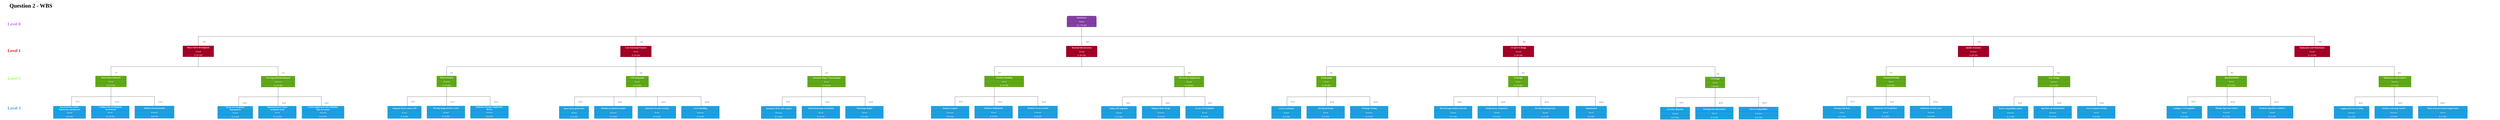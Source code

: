 <mxfile version="26.2.15">
  <diagram name="Page-1" id="qbxVPqa8jaY2KM5LI-na">
    <mxGraphModel dx="2605" dy="561" grid="1" gridSize="10" guides="0" tooltips="1" connect="1" arrows="1" fold="1" page="1" pageScale="1" pageWidth="827" pageHeight="1169" background="none" math="0" shadow="0">
      <root>
        <mxCell id="0" />
        <mxCell id="1" parent="0" />
        <mxCell id="nvLGvWeRqCT_aXkwKkDG-1" value="&lt;font style=&quot;&quot;&gt;&lt;b&gt;StreetSaver&lt;/b&gt;&lt;/font&gt;" style="swimlane;fontStyle=0;childLayout=stackLayout;horizontal=1;startSize=26;horizontalStack=0;resizeParent=1;resizeParentMax=0;resizeLast=0;collapsible=1;marginBottom=0;html=1;fillColor=#843EA6;strokeColor=#432D57;fontColor=#FFFFFF;fillStyle=auto;gradientColor=none;swimlaneFillColor=none;rounded=1;shadow=0;swimlaneLine=1;glass=0;fontFamily=Georgia;fontSize=14;align=center;" parent="1" vertex="1">
          <mxGeometry x="6027" y="134" width="210" height="78" as="geometry" />
        </mxCell>
        <mxCell id="nvLGvWeRqCT_aXkwKkDG-2" value="&lt;font style=&quot;&quot;&gt;Jimmy&lt;/font&gt;" style="text;strokeColor=#432D57;fillColor=#843EA6;align=center;verticalAlign=top;spacingLeft=4;spacingRight=4;overflow=hidden;rotatable=0;points=[[0,0.5],[1,0.5]];portConstraint=eastwest;whiteSpace=wrap;html=1;fontColor=#FFFFFF;fontFamily=Georgia;fontSize=14;" parent="nvLGvWeRqCT_aXkwKkDG-1" vertex="1">
          <mxGeometry y="26" width="210" height="26" as="geometry" />
        </mxCell>
        <mxCell id="nvLGvWeRqCT_aXkwKkDG-105" value="&lt;font style=&quot;&quot;&gt;R 1 750 000&lt;/font&gt;" style="text;strokeColor=#432D57;fillColor=#843EA6;align=center;verticalAlign=top;spacingLeft=4;spacingRight=4;overflow=hidden;rotatable=0;points=[[0,0.5],[1,0.5]];portConstraint=eastwest;whiteSpace=wrap;html=1;fontColor=#FFFFFF;fontFamily=Georgia;fontSize=14;" parent="nvLGvWeRqCT_aXkwKkDG-1" vertex="1">
          <mxGeometry y="52" width="210" height="26" as="geometry" />
        </mxCell>
        <mxCell id="nvLGvWeRqCT_aXkwKkDG-3" value="" style="endArrow=none;html=1;rounded=0;fontFamily=Georgia;fontSize=14;fontColor=#FFFFFF;align=center;" parent="1" edge="1">
          <mxGeometry width="50" height="50" relative="1" as="geometry">
            <mxPoint x="6132.05" y="280" as="sourcePoint" />
            <mxPoint x="6131.76" y="212" as="targetPoint" />
          </mxGeometry>
        </mxCell>
        <mxCell id="nvLGvWeRqCT_aXkwKkDG-4" value="&lt;h1 style=&quot;margin-top: 0px;&quot;&gt;&lt;font style=&quot;font-size: 40px; color: rgb(0, 0, 0);&quot;&gt;&lt;span&gt;Question 2 - WBS&lt;/span&gt;&lt;/font&gt;&lt;/h1&gt;" style="text;html=1;whiteSpace=wrap;overflow=hidden;rounded=0;align=center;fontFamily=Georgia;fontSize=14;fontColor=#FFFFFF;" parent="1" vertex="1">
          <mxGeometry x="-1570" y="30" width="440" height="60" as="geometry" />
        </mxCell>
        <mxCell id="nvLGvWeRqCT_aXkwKkDG-51" value="" style="endArrow=none;html=1;rounded=0;fontFamily=Georgia;fontSize=14;fontColor=#FFFFFF;align=center;" parent="1" edge="1">
          <mxGeometry width="50" height="50" relative="1" as="geometry">
            <mxPoint x="-160" y="280" as="sourcePoint" />
            <mxPoint x="14910" y="280" as="targetPoint" />
          </mxGeometry>
        </mxCell>
        <mxCell id="Sv21kP5YP_U0iN26IAUq-2" value="" style="group;fontFamily=Georgia;fontSize=14;fontColor=#FFFFFF;align=center;" parent="1" vertex="1" connectable="0">
          <mxGeometry x="1220" y="280" width="3500" height="586" as="geometry" />
        </mxCell>
        <mxCell id="nvLGvWeRqCT_aXkwKkDG-145" value="" style="group;fontFamily=Georgia;fontSize=14;fontColor=#FFFFFF;align=center;" parent="Sv21kP5YP_U0iN26IAUq-2" vertex="1" connectable="0">
          <mxGeometry width="2332" height="585" as="geometry" />
        </mxCell>
        <mxCell id="nvLGvWeRqCT_aXkwKkDG-146" value="&lt;font&gt;&lt;b&gt;Core Functional Features&lt;/b&gt;&lt;/font&gt;" style="swimlane;fontStyle=0;childLayout=stackLayout;horizontal=1;startSize=26;fillColor=#a20025;horizontalStack=0;resizeParent=1;resizeParentMax=0;resizeLast=0;collapsible=1;marginBottom=0;html=1;fontColor=#FFFFFF;strokeColor=#6F0000;fontFamily=Georgia;fontSize=14;align=center;" parent="nvLGvWeRqCT_aXkwKkDG-145" vertex="1">
          <mxGeometry x="1628" y="68" width="220" height="78" as="geometry">
            <mxRectangle x="1628" y="68" width="180" height="30" as="alternateBounds" />
          </mxGeometry>
        </mxCell>
        <mxCell id="nvLGvWeRqCT_aXkwKkDG-147" value="&lt;font&gt;Keval&lt;/font&gt;" style="text;strokeColor=#6F0000;fillColor=#a20025;align=center;verticalAlign=top;spacingLeft=4;spacingRight=4;overflow=hidden;rotatable=0;points=[[0,0.5],[1,0.5]];portConstraint=eastwest;whiteSpace=wrap;html=1;fontColor=#FFFFFF;fontFamily=Georgia;fontSize=14;" parent="nvLGvWeRqCT_aXkwKkDG-146" vertex="1">
          <mxGeometry y="26" width="220" height="26" as="geometry" />
        </mxCell>
        <mxCell id="nvLGvWeRqCT_aXkwKkDG-148" value="&lt;font&gt;R 350 000&lt;/font&gt;" style="text;strokeColor=#6F0000;fillColor=#a20025;align=center;verticalAlign=top;spacingLeft=4;spacingRight=4;overflow=hidden;rotatable=0;points=[[0,0.5],[1,0.5]];portConstraint=eastwest;whiteSpace=wrap;html=1;fontColor=#FFFFFF;fontFamily=Georgia;fontSize=14;" parent="nvLGvWeRqCT_aXkwKkDG-146" vertex="1">
          <mxGeometry y="52" width="220" height="26" as="geometry" />
        </mxCell>
        <mxCell id="nvLGvWeRqCT_aXkwKkDG-149" value="" style="endArrow=none;html=1;rounded=0;fontFamily=Georgia;fontSize=14;fontColor=#FFFFFF;align=center;" parent="nvLGvWeRqCT_aXkwKkDG-145" edge="1">
          <mxGeometry width="50" height="50" relative="1" as="geometry">
            <mxPoint x="1737.84" y="68" as="sourcePoint" />
            <mxPoint x="1737.57" as="targetPoint" />
          </mxGeometry>
        </mxCell>
        <mxCell id="nvLGvWeRqCT_aXkwKkDG-150" value="&lt;font style=&quot;color: rgb(0, 0, 0);&quot;&gt;2.0&lt;/font&gt;" style="text;html=1;align=center;verticalAlign=middle;resizable=0;points=[];autosize=1;strokeColor=none;fillColor=none;fontFamily=Georgia;fontSize=14;fontColor=#FFFFFF;" parent="nvLGvWeRqCT_aXkwKkDG-145" vertex="1">
          <mxGeometry x="1758" y="25" width="40" height="30" as="geometry" />
        </mxCell>
        <mxCell id="nvLGvWeRqCT_aXkwKkDG-151" value="" style="endArrow=none;html=1;rounded=0;fontFamily=Georgia;fontSize=14;fontColor=#FFFFFF;align=center;" parent="nvLGvWeRqCT_aXkwKkDG-145" edge="1">
          <mxGeometry width="50" height="50" relative="1" as="geometry">
            <mxPoint x="1737.84" y="214" as="sourcePoint" />
            <mxPoint x="1737.57" y="146" as="targetPoint" />
          </mxGeometry>
        </mxCell>
        <mxCell id="nvLGvWeRqCT_aXkwKkDG-152" value="" style="endArrow=none;html=1;rounded=0;fontFamily=Georgia;fontSize=14;fontColor=#FFFFFF;align=center;" parent="nvLGvWeRqCT_aXkwKkDG-145" edge="1">
          <mxGeometry width="50" height="50" relative="1" as="geometry">
            <mxPoint x="392" y="215" as="sourcePoint" />
            <mxPoint x="3060" y="215" as="targetPoint" />
          </mxGeometry>
        </mxCell>
        <mxCell id="nvLGvWeRqCT_aXkwKkDG-153" value="" style="group;fontFamily=Georgia;fontSize=14;fontColor=#FFFFFF;align=center;" parent="nvLGvWeRqCT_aXkwKkDG-145" vertex="1" connectable="0">
          <mxGeometry y="214" width="830" height="371" as="geometry" />
        </mxCell>
        <mxCell id="nvLGvWeRqCT_aXkwKkDG-154" value="" style="group;fontFamily=Georgia;fontSize=14;fontColor=#FFFFFF;align=center;" parent="nvLGvWeRqCT_aXkwKkDG-153" vertex="1" connectable="0">
          <mxGeometry y="215" width="220" height="156" as="geometry" />
        </mxCell>
        <mxCell id="nvLGvWeRqCT_aXkwKkDG-155" value="&lt;div&gt;&lt;font&gt;&lt;b&gt;Integrate device camera API&lt;/b&gt;&lt;/font&gt;&lt;/div&gt;" style="swimlane;fontStyle=0;childLayout=stackLayout;horizontal=1;startSize=32;fillColor=#1ba1e2;horizontalStack=0;resizeParent=1;resizeParentMax=0;resizeLast=0;collapsible=1;marginBottom=0;html=1;align=center;fontColor=#FFFFFF;strokeColor=#006EAF;fontFamily=Georgia;fontSize=14;" parent="nvLGvWeRqCT_aXkwKkDG-154" vertex="1">
          <mxGeometry x="-30" y="68" width="240" height="88" as="geometry">
            <mxRectangle y="68" width="220" height="32" as="alternateBounds" />
          </mxGeometry>
        </mxCell>
        <mxCell id="nvLGvWeRqCT_aXkwKkDG-156" value="&lt;font&gt;Keval&lt;/font&gt;" style="text;strokeColor=#006EAF;fillColor=#1ba1e2;align=center;verticalAlign=top;spacingLeft=4;spacingRight=4;overflow=hidden;rotatable=0;points=[[0,0.5],[1,0.5]];portConstraint=eastwest;whiteSpace=wrap;html=1;fontColor=#FFFFFF;fontFamily=Georgia;fontSize=14;" parent="nvLGvWeRqCT_aXkwKkDG-155" vertex="1">
          <mxGeometry y="32" width="240" height="28" as="geometry" />
        </mxCell>
        <mxCell id="nvLGvWeRqCT_aXkwKkDG-157" value="&lt;font&gt;R 50 000&lt;/font&gt;" style="text;strokeColor=#006EAF;fillColor=#1ba1e2;align=center;verticalAlign=top;spacingLeft=4;spacingRight=4;overflow=hidden;rotatable=0;points=[[0,0.5],[1,0.5]];portConstraint=eastwest;whiteSpace=wrap;html=1;fontColor=#FFFFFF;fontFamily=Georgia;fontSize=14;" parent="nvLGvWeRqCT_aXkwKkDG-155" vertex="1">
          <mxGeometry y="60" width="240" height="28" as="geometry" />
        </mxCell>
        <mxCell id="nvLGvWeRqCT_aXkwKkDG-158" value="" style="endArrow=none;html=1;rounded=0;fontFamily=Georgia;fontSize=14;fontColor=#FFFFFF;align=center;" parent="nvLGvWeRqCT_aXkwKkDG-154" edge="1">
          <mxGeometry width="50" height="50" relative="1" as="geometry">
            <mxPoint x="109.77" y="69" as="sourcePoint" />
            <mxPoint x="110" y="1" as="targetPoint" />
          </mxGeometry>
        </mxCell>
        <mxCell id="nvLGvWeRqCT_aXkwKkDG-159" value="&lt;font style=&quot;color: rgb(0, 0, 0);&quot;&gt;2.1.1&lt;/font&gt;" style="text;html=1;align=center;verticalAlign=middle;resizable=0;points=[];autosize=1;strokeColor=none;fillColor=none;fontFamily=Georgia;fontSize=14;fontColor=#FFFFFF;" parent="nvLGvWeRqCT_aXkwKkDG-154" vertex="1">
          <mxGeometry x="126" y="21" width="50" height="30" as="geometry" />
        </mxCell>
        <mxCell id="nvLGvWeRqCT_aXkwKkDG-160" value="" style="group;fontFamily=Georgia;fontSize=14;fontColor=#FFFFFF;align=center;" parent="nvLGvWeRqCT_aXkwKkDG-153" vertex="1" connectable="0">
          <mxGeometry x="250" y="214" width="270" height="140" as="geometry" />
        </mxCell>
        <mxCell id="nvLGvWeRqCT_aXkwKkDG-161" value="&lt;div&gt;&lt;font&gt;&lt;b&gt;Develop image preview screen&lt;/b&gt;&lt;/font&gt;&lt;/div&gt;" style="swimlane;fontStyle=0;childLayout=stackLayout;horizontal=1;startSize=32;fillColor=#1ba1e2;horizontalStack=0;resizeParent=1;resizeParentMax=0;resizeLast=0;collapsible=1;marginBottom=0;html=1;align=center;fontColor=#FFFFFF;strokeColor=#006EAF;fontFamily=Georgia;fontSize=14;" parent="nvLGvWeRqCT_aXkwKkDG-160" vertex="1">
          <mxGeometry y="68" width="270" height="88" as="geometry">
            <mxRectangle y="68" width="220" height="32" as="alternateBounds" />
          </mxGeometry>
        </mxCell>
        <mxCell id="nvLGvWeRqCT_aXkwKkDG-162" value="&lt;font&gt;Ziyaad&lt;/font&gt;" style="text;strokeColor=#006EAF;fillColor=#1ba1e2;align=center;verticalAlign=top;spacingLeft=4;spacingRight=4;overflow=hidden;rotatable=0;points=[[0,0.5],[1,0.5]];portConstraint=eastwest;whiteSpace=wrap;html=1;fontColor=#FFFFFF;fontFamily=Georgia;fontSize=14;" parent="nvLGvWeRqCT_aXkwKkDG-161" vertex="1">
          <mxGeometry y="32" width="270" height="28" as="geometry" />
        </mxCell>
        <mxCell id="nvLGvWeRqCT_aXkwKkDG-163" value="&lt;font&gt;R 30 000&lt;/font&gt;" style="text;strokeColor=#006EAF;fillColor=#1ba1e2;align=center;verticalAlign=top;spacingLeft=4;spacingRight=4;overflow=hidden;rotatable=0;points=[[0,0.5],[1,0.5]];portConstraint=eastwest;whiteSpace=wrap;html=1;fontColor=#FFFFFF;fontFamily=Georgia;fontSize=14;" parent="nvLGvWeRqCT_aXkwKkDG-161" vertex="1">
          <mxGeometry y="60" width="270" height="28" as="geometry" />
        </mxCell>
        <mxCell id="nvLGvWeRqCT_aXkwKkDG-164" value="" style="endArrow=none;html=1;rounded=0;fontFamily=Georgia;fontSize=14;fontColor=#FFFFFF;align=center;" parent="nvLGvWeRqCT_aXkwKkDG-160" edge="1">
          <mxGeometry width="50" height="50" relative="1" as="geometry">
            <mxPoint x="140.27" y="68" as="sourcePoint" />
            <mxPoint x="140.0" as="targetPoint" />
          </mxGeometry>
        </mxCell>
        <mxCell id="nvLGvWeRqCT_aXkwKkDG-165" value="&lt;font style=&quot;color: rgb(0, 0, 0);&quot;&gt;2.1.2&lt;/font&gt;" style="text;html=1;align=center;verticalAlign=middle;resizable=0;points=[];autosize=1;strokeColor=none;fillColor=none;fontFamily=Georgia;fontSize=14;fontColor=#FFFFFF;" parent="nvLGvWeRqCT_aXkwKkDG-160" vertex="1">
          <mxGeometry x="156" y="24" width="50" height="30" as="geometry" />
        </mxCell>
        <mxCell id="nvLGvWeRqCT_aXkwKkDG-166" value="" style="group;fontFamily=Georgia;fontSize=14;fontColor=#FFFFFF;align=center;" parent="nvLGvWeRqCT_aXkwKkDG-153" vertex="1" connectable="0">
          <mxGeometry x="560" y="214" width="270" height="140" as="geometry" />
        </mxCell>
        <mxCell id="nvLGvWeRqCT_aXkwKkDG-167" value="&lt;div&gt;&lt;font&gt;&lt;b&gt;Integrate an image compression&amp;nbsp;&lt;/b&gt;&lt;/font&gt;&lt;/div&gt;&lt;div&gt;&lt;font&gt;&lt;b&gt;library&lt;/b&gt;&lt;/font&gt;&lt;/div&gt;" style="swimlane;fontStyle=0;childLayout=stackLayout;horizontal=1;startSize=32;fillColor=#1ba1e2;horizontalStack=0;resizeParent=1;resizeParentMax=0;resizeLast=0;collapsible=1;marginBottom=0;html=1;align=center;fontColor=#FFFFFF;strokeColor=#006EAF;fontFamily=Georgia;fontSize=14;" parent="nvLGvWeRqCT_aXkwKkDG-166" vertex="1">
          <mxGeometry y="68" width="270" height="88" as="geometry">
            <mxRectangle y="68" width="220" height="32" as="alternateBounds" />
          </mxGeometry>
        </mxCell>
        <mxCell id="nvLGvWeRqCT_aXkwKkDG-168" value="&lt;font&gt;Kreason&lt;/font&gt;" style="text;strokeColor=#006EAF;fillColor=#1ba1e2;align=center;verticalAlign=top;spacingLeft=4;spacingRight=4;overflow=hidden;rotatable=0;points=[[0,0.5],[1,0.5]];portConstraint=eastwest;whiteSpace=wrap;html=1;fontColor=#FFFFFF;fontFamily=Georgia;fontSize=14;" parent="nvLGvWeRqCT_aXkwKkDG-167" vertex="1">
          <mxGeometry y="32" width="270" height="28" as="geometry" />
        </mxCell>
        <mxCell id="nvLGvWeRqCT_aXkwKkDG-169" value="&lt;font&gt;R50 000&lt;/font&gt;" style="text;strokeColor=#006EAF;fillColor=#1ba1e2;align=center;verticalAlign=top;spacingLeft=4;spacingRight=4;overflow=hidden;rotatable=0;points=[[0,0.5],[1,0.5]];portConstraint=eastwest;whiteSpace=wrap;html=1;fontColor=#FFFFFF;fontFamily=Georgia;fontSize=14;" parent="nvLGvWeRqCT_aXkwKkDG-167" vertex="1">
          <mxGeometry y="60" width="270" height="28" as="geometry" />
        </mxCell>
        <mxCell id="nvLGvWeRqCT_aXkwKkDG-170" value="" style="endArrow=none;html=1;rounded=0;fontFamily=Georgia;fontSize=14;fontColor=#FFFFFF;align=center;" parent="nvLGvWeRqCT_aXkwKkDG-166" edge="1">
          <mxGeometry width="50" height="50" relative="1" as="geometry">
            <mxPoint x="140.27" y="68" as="sourcePoint" />
            <mxPoint x="140.0" as="targetPoint" />
          </mxGeometry>
        </mxCell>
        <mxCell id="nvLGvWeRqCT_aXkwKkDG-171" value="&lt;font style=&quot;color: rgb(0, 0, 0);&quot;&gt;2.1.3&lt;/font&gt;" style="text;html=1;align=center;verticalAlign=middle;resizable=0;points=[];autosize=1;strokeColor=none;fillColor=none;fontFamily=Georgia;fontSize=14;fontColor=#FFFFFF;" parent="nvLGvWeRqCT_aXkwKkDG-166" vertex="1">
          <mxGeometry x="157" y="24" width="50" height="30" as="geometry" />
        </mxCell>
        <mxCell id="nvLGvWeRqCT_aXkwKkDG-172" value="" style="endArrow=none;html=1;rounded=0;fontFamily=Georgia;fontSize=14;fontColor=#FFFFFF;align=center;" parent="nvLGvWeRqCT_aXkwKkDG-153" edge="1">
          <mxGeometry width="50" height="50" relative="1" as="geometry">
            <mxPoint x="110" y="216" as="sourcePoint" />
            <mxPoint x="700" y="214" as="targetPoint" />
          </mxGeometry>
        </mxCell>
        <mxCell id="nvLGvWeRqCT_aXkwKkDG-173" value="&lt;b&gt;Photo Function&lt;/b&gt;" style="swimlane;fontStyle=0;childLayout=stackLayout;horizontal=1;startSize=26;fillColor=#60a917;horizontalStack=0;resizeParent=1;resizeParentMax=0;resizeLast=0;collapsible=1;marginBottom=0;html=1;fontColor=#FFFFFF;strokeColor=#2D7600;fontFamily=Georgia;fontSize=14;align=center;" parent="nvLGvWeRqCT_aXkwKkDG-153" vertex="1">
          <mxGeometry x="320" y="68" width="140" height="78" as="geometry" />
        </mxCell>
        <mxCell id="nvLGvWeRqCT_aXkwKkDG-174" value="&lt;font&gt;Kreason&lt;/font&gt;" style="text;strokeColor=#2D7600;fillColor=#60a917;align=center;verticalAlign=top;spacingLeft=4;spacingRight=4;overflow=hidden;rotatable=0;points=[[0,0.5],[1,0.5]];portConstraint=eastwest;whiteSpace=wrap;html=1;fontColor=#FFFFFF;fontFamily=Georgia;fontSize=14;" parent="nvLGvWeRqCT_aXkwKkDG-173" vertex="1">
          <mxGeometry y="26" width="140" height="26" as="geometry" />
        </mxCell>
        <mxCell id="nvLGvWeRqCT_aXkwKkDG-175" value="&lt;font&gt;R 130 000&lt;/font&gt;" style="text;strokeColor=#2D7600;fillColor=#60a917;align=center;verticalAlign=top;spacingLeft=4;spacingRight=4;overflow=hidden;rotatable=0;points=[[0,0.5],[1,0.5]];portConstraint=eastwest;whiteSpace=wrap;html=1;fontColor=#FFFFFF;fontFamily=Georgia;fontSize=14;" parent="nvLGvWeRqCT_aXkwKkDG-173" vertex="1">
          <mxGeometry y="52" width="140" height="26" as="geometry" />
        </mxCell>
        <mxCell id="nvLGvWeRqCT_aXkwKkDG-176" value="" style="endArrow=none;html=1;rounded=0;fontFamily=Georgia;fontSize=14;fontColor=#FFFFFF;align=center;" parent="nvLGvWeRqCT_aXkwKkDG-153" edge="1">
          <mxGeometry width="50" height="50" relative="1" as="geometry">
            <mxPoint x="390.27" y="68" as="sourcePoint" />
            <mxPoint x="390" as="targetPoint" />
          </mxGeometry>
        </mxCell>
        <mxCell id="nvLGvWeRqCT_aXkwKkDG-177" value="" style="endArrow=none;html=1;rounded=0;fontFamily=Georgia;fontSize=14;fontColor=#FFFFFF;align=center;" parent="nvLGvWeRqCT_aXkwKkDG-153" edge="1">
          <mxGeometry width="50" height="50" relative="1" as="geometry">
            <mxPoint x="390.27" y="214" as="sourcePoint" />
            <mxPoint x="390" y="146" as="targetPoint" />
          </mxGeometry>
        </mxCell>
        <mxCell id="nvLGvWeRqCT_aXkwKkDG-178" value="&lt;font style=&quot;color: rgb(0, 0, 0);&quot;&gt;2.1&lt;/font&gt;" style="text;html=1;align=center;verticalAlign=middle;resizable=0;points=[];autosize=1;strokeColor=none;fillColor=none;fontFamily=Georgia;fontSize=14;fontColor=#FFFFFF;" parent="nvLGvWeRqCT_aXkwKkDG-153" vertex="1">
          <mxGeometry x="406" y="30" width="40" height="30" as="geometry" />
        </mxCell>
        <mxCell id="nvLGvWeRqCT_aXkwKkDG-179" value="" style="group;fontFamily=Georgia;fontSize=14;fontColor=#FFFFFF;align=center;" parent="nvLGvWeRqCT_aXkwKkDG-145" vertex="1" connectable="0">
          <mxGeometry x="1192" y="215" width="830" height="355" as="geometry" />
        </mxCell>
        <mxCell id="nvLGvWeRqCT_aXkwKkDG-180" value="" style="group;fontFamily=Georgia;fontSize=14;fontColor=#FFFFFF;align=center;" parent="nvLGvWeRqCT_aXkwKkDG-179" vertex="1" connectable="0">
          <mxGeometry y="215" width="220" height="140" as="geometry" />
        </mxCell>
        <mxCell id="nvLGvWeRqCT_aXkwKkDG-181" value="&lt;font style=&quot;color: rgb(251, 251, 251);&quot;&gt;&lt;font&gt;&lt;b&gt;React native&lt;/b&gt;&lt;/font&gt;&lt;b style=&quot;background-color: transparent;&quot;&gt;&amp;nbsp;geolocation&lt;/b&gt;&lt;/font&gt;" style="swimlane;fontStyle=0;childLayout=stackLayout;horizontal=1;startSize=32;fillColor=#1ba1e2;horizontalStack=0;resizeParent=1;resizeParentMax=0;resizeLast=0;collapsible=1;marginBottom=0;html=1;align=center;fontColor=#FFFFFF;strokeColor=#006EAF;fontFamily=Georgia;fontSize=14;" parent="nvLGvWeRqCT_aXkwKkDG-180" vertex="1">
          <mxGeometry y="68" width="210" height="88" as="geometry">
            <mxRectangle y="68" width="220" height="32" as="alternateBounds" />
          </mxGeometry>
        </mxCell>
        <mxCell id="nvLGvWeRqCT_aXkwKkDG-182" value="&lt;font&gt;Ziyaad&lt;/font&gt;" style="text;strokeColor=#006EAF;fillColor=#1ba1e2;align=center;verticalAlign=top;spacingLeft=4;spacingRight=4;overflow=hidden;rotatable=0;points=[[0,0.5],[1,0.5]];portConstraint=eastwest;whiteSpace=wrap;html=1;fontColor=#FFFFFF;fontFamily=Georgia;fontSize=14;" parent="nvLGvWeRqCT_aXkwKkDG-181" vertex="1">
          <mxGeometry y="32" width="210" height="28" as="geometry" />
        </mxCell>
        <mxCell id="nvLGvWeRqCT_aXkwKkDG-183" value="&lt;font&gt;R 30 000&lt;/font&gt;" style="text;strokeColor=#006EAF;fillColor=#1ba1e2;align=center;verticalAlign=top;spacingLeft=4;spacingRight=4;overflow=hidden;rotatable=0;points=[[0,0.5],[1,0.5]];portConstraint=eastwest;whiteSpace=wrap;html=1;fontColor=#FFFFFF;fontFamily=Georgia;fontSize=14;" parent="nvLGvWeRqCT_aXkwKkDG-181" vertex="1">
          <mxGeometry y="60" width="210" height="28" as="geometry" />
        </mxCell>
        <mxCell id="nvLGvWeRqCT_aXkwKkDG-184" value="" style="endArrow=none;html=1;rounded=0;fontFamily=Georgia;fontSize=14;fontColor=#FFFFFF;align=center;" parent="nvLGvWeRqCT_aXkwKkDG-180" edge="1">
          <mxGeometry width="50" height="50" relative="1" as="geometry">
            <mxPoint x="109.77" y="69" as="sourcePoint" />
            <mxPoint x="110" y="1" as="targetPoint" />
          </mxGeometry>
        </mxCell>
        <mxCell id="nvLGvWeRqCT_aXkwKkDG-185" value="&lt;font style=&quot;color: rgb(0, 0, 0);&quot;&gt;2.2.1&lt;/font&gt;" style="text;html=1;align=center;verticalAlign=middle;resizable=0;points=[];autosize=1;strokeColor=none;fillColor=none;fontFamily=Georgia;fontSize=14;fontColor=#FFFFFF;" parent="nvLGvWeRqCT_aXkwKkDG-180" vertex="1">
          <mxGeometry x="126" y="21" width="50" height="30" as="geometry" />
        </mxCell>
        <mxCell id="nvLGvWeRqCT_aXkwKkDG-186" value="" style="group;fontFamily=Georgia;fontSize=14;fontColor=#FFFFFF;align=center;" parent="nvLGvWeRqCT_aXkwKkDG-179" vertex="1" connectable="0">
          <mxGeometry x="250" y="214" width="270" height="140" as="geometry" />
        </mxCell>
        <mxCell id="nvLGvWeRqCT_aXkwKkDG-187" value="&lt;div&gt;&lt;font style=&quot;color: rgb(255, 255, 255);&quot;&gt;&lt;font&gt;&lt;b&gt;Runtime&amp;nbsp;&lt;/b&gt;&lt;/font&gt;&lt;b style=&quot;background-color: transparent;&quot;&gt;permission prompts&lt;/b&gt;&lt;/font&gt;&lt;/div&gt;" style="swimlane;fontStyle=0;childLayout=stackLayout;horizontal=1;startSize=32;fillColor=#1ba1e2;horizontalStack=0;resizeParent=1;resizeParentMax=0;resizeLast=0;collapsible=1;marginBottom=0;html=1;align=center;fontColor=#FFFFFF;strokeColor=#006EAF;fontFamily=Georgia;fontSize=14;" parent="nvLGvWeRqCT_aXkwKkDG-186" vertex="1">
          <mxGeometry y="68" width="270" height="88" as="geometry">
            <mxRectangle y="68" width="220" height="32" as="alternateBounds" />
          </mxGeometry>
        </mxCell>
        <mxCell id="nvLGvWeRqCT_aXkwKkDG-188" value="&lt;font&gt;Kreason&lt;/font&gt;" style="text;strokeColor=#006EAF;fillColor=#1ba1e2;align=center;verticalAlign=top;spacingLeft=4;spacingRight=4;overflow=hidden;rotatable=0;points=[[0,0.5],[1,0.5]];portConstraint=eastwest;whiteSpace=wrap;html=1;fontColor=#FFFFFF;fontFamily=Georgia;fontSize=14;" parent="nvLGvWeRqCT_aXkwKkDG-187" vertex="1">
          <mxGeometry y="32" width="270" height="28" as="geometry" />
        </mxCell>
        <mxCell id="nvLGvWeRqCT_aXkwKkDG-189" value="&lt;font&gt;R 10 000&lt;/font&gt;" style="text;strokeColor=#006EAF;fillColor=#1ba1e2;align=center;verticalAlign=top;spacingLeft=4;spacingRight=4;overflow=hidden;rotatable=0;points=[[0,0.5],[1,0.5]];portConstraint=eastwest;whiteSpace=wrap;html=1;fontColor=#FFFFFF;fontFamily=Georgia;fontSize=14;" parent="nvLGvWeRqCT_aXkwKkDG-187" vertex="1">
          <mxGeometry y="60" width="270" height="28" as="geometry" />
        </mxCell>
        <mxCell id="nvLGvWeRqCT_aXkwKkDG-190" value="" style="endArrow=none;html=1;rounded=0;fontFamily=Georgia;fontSize=14;fontColor=#FFFFFF;align=center;" parent="nvLGvWeRqCT_aXkwKkDG-186" edge="1">
          <mxGeometry width="50" height="50" relative="1" as="geometry">
            <mxPoint x="140.27" y="68" as="sourcePoint" />
            <mxPoint x="140.0" as="targetPoint" />
          </mxGeometry>
        </mxCell>
        <mxCell id="nvLGvWeRqCT_aXkwKkDG-191" value="&lt;font style=&quot;color: rgb(0, 0, 0);&quot;&gt;2.2.2&lt;/font&gt;" style="text;html=1;align=center;verticalAlign=middle;resizable=0;points=[];autosize=1;strokeColor=none;fillColor=none;fontFamily=Georgia;fontSize=14;fontColor=#FFFFFF;" parent="nvLGvWeRqCT_aXkwKkDG-186" vertex="1">
          <mxGeometry x="156" y="24" width="50" height="30" as="geometry" />
        </mxCell>
        <mxCell id="nvLGvWeRqCT_aXkwKkDG-192" value="" style="group;fontFamily=Georgia;fontSize=14;fontColor=#FFFFFF;align=center;" parent="nvLGvWeRqCT_aXkwKkDG-179" vertex="1" connectable="0">
          <mxGeometry x="560" y="214" width="270" height="140" as="geometry" />
        </mxCell>
        <mxCell id="nvLGvWeRqCT_aXkwKkDG-193" value="&lt;div&gt;&lt;font style=&quot;color: rgb(249, 249, 249);&quot;&gt;&lt;font&gt;&lt;b&gt;Automatic&amp;nbsp;&lt;/b&gt;&lt;/font&gt;&lt;b style=&quot;background-color: transparent;&quot;&gt;location tracking&lt;/b&gt;&lt;/font&gt;&lt;/div&gt;" style="swimlane;fontStyle=0;childLayout=stackLayout;horizontal=1;startSize=32;fillColor=#1ba1e2;horizontalStack=0;resizeParent=1;resizeParentMax=0;resizeLast=0;collapsible=1;marginBottom=0;html=1;align=center;fontColor=#FFFFFF;strokeColor=#006EAF;fontFamily=Georgia;fontSize=14;" parent="nvLGvWeRqCT_aXkwKkDG-192" vertex="1">
          <mxGeometry y="68" width="270" height="88" as="geometry">
            <mxRectangle y="68" width="220" height="32" as="alternateBounds" />
          </mxGeometry>
        </mxCell>
        <mxCell id="nvLGvWeRqCT_aXkwKkDG-194" value="&lt;font&gt;Keval&lt;/font&gt;" style="text;strokeColor=#006EAF;fillColor=#1ba1e2;align=center;verticalAlign=top;spacingLeft=4;spacingRight=4;overflow=hidden;rotatable=0;points=[[0,0.5],[1,0.5]];portConstraint=eastwest;whiteSpace=wrap;html=1;fontColor=#FFFFFF;fontFamily=Georgia;fontSize=14;" parent="nvLGvWeRqCT_aXkwKkDG-193" vertex="1">
          <mxGeometry y="32" width="270" height="28" as="geometry" />
        </mxCell>
        <mxCell id="nvLGvWeRqCT_aXkwKkDG-195" value="&lt;font&gt;R 50 000&lt;/font&gt;" style="text;strokeColor=#006EAF;fillColor=#1ba1e2;align=center;verticalAlign=top;spacingLeft=4;spacingRight=4;overflow=hidden;rotatable=0;points=[[0,0.5],[1,0.5]];portConstraint=eastwest;whiteSpace=wrap;html=1;fontColor=#FFFFFF;fontFamily=Georgia;fontSize=14;" parent="nvLGvWeRqCT_aXkwKkDG-193" vertex="1">
          <mxGeometry y="60" width="270" height="28" as="geometry" />
        </mxCell>
        <mxCell id="nvLGvWeRqCT_aXkwKkDG-196" value="" style="endArrow=none;html=1;rounded=0;fontFamily=Georgia;fontSize=14;fontColor=#FFFFFF;align=center;" parent="nvLGvWeRqCT_aXkwKkDG-192" edge="1">
          <mxGeometry width="50" height="50" relative="1" as="geometry">
            <mxPoint x="140.27" y="68" as="sourcePoint" />
            <mxPoint x="140.0" as="targetPoint" />
          </mxGeometry>
        </mxCell>
        <mxCell id="nvLGvWeRqCT_aXkwKkDG-197" value="&lt;font style=&quot;color: rgb(0, 0, 0);&quot;&gt;2.2.3&lt;/font&gt;" style="text;html=1;align=center;verticalAlign=middle;resizable=0;points=[];autosize=1;strokeColor=none;fillColor=none;fontFamily=Georgia;fontSize=14;fontColor=#FFFFFF;" parent="nvLGvWeRqCT_aXkwKkDG-192" vertex="1">
          <mxGeometry x="156" y="24" width="50" height="30" as="geometry" />
        </mxCell>
        <mxCell id="nvLGvWeRqCT_aXkwKkDG-198" value="" style="endArrow=none;html=1;rounded=0;fontFamily=Georgia;fontSize=14;fontColor=#FFFFFF;align=center;" parent="nvLGvWeRqCT_aXkwKkDG-179" edge="1">
          <mxGeometry width="50" height="50" relative="1" as="geometry">
            <mxPoint x="110" y="216" as="sourcePoint" />
            <mxPoint x="1010" y="214" as="targetPoint" />
          </mxGeometry>
        </mxCell>
        <mxCell id="nvLGvWeRqCT_aXkwKkDG-199" value="&lt;font&gt;&lt;b&gt;GPS Integration&lt;/b&gt;&lt;/font&gt;" style="swimlane;fontStyle=0;childLayout=stackLayout;horizontal=1;startSize=26;fillColor=#60a917;horizontalStack=0;resizeParent=1;resizeParentMax=0;resizeLast=0;collapsible=1;marginBottom=0;html=1;fontColor=#FFFFFF;strokeColor=#2D7600;fontFamily=Georgia;fontSize=14;align=center;" parent="nvLGvWeRqCT_aXkwKkDG-179" vertex="1">
          <mxGeometry x="476" y="68" width="160" height="78" as="geometry" />
        </mxCell>
        <mxCell id="nvLGvWeRqCT_aXkwKkDG-200" value="&lt;font&gt;Keval&lt;/font&gt;" style="text;strokeColor=#2D7600;fillColor=#60a917;align=center;verticalAlign=top;spacingLeft=4;spacingRight=4;overflow=hidden;rotatable=0;points=[[0,0.5],[1,0.5]];portConstraint=eastwest;whiteSpace=wrap;html=1;fontColor=#FFFFFF;fontFamily=Georgia;fontSize=14;" parent="nvLGvWeRqCT_aXkwKkDG-199" vertex="1">
          <mxGeometry y="26" width="160" height="26" as="geometry" />
        </mxCell>
        <mxCell id="nvLGvWeRqCT_aXkwKkDG-201" value="&lt;font&gt;R 120 000&lt;/font&gt;" style="text;strokeColor=#2D7600;fillColor=#60a917;align=center;verticalAlign=top;spacingLeft=4;spacingRight=4;overflow=hidden;rotatable=0;points=[[0,0.5],[1,0.5]];portConstraint=eastwest;whiteSpace=wrap;html=1;fontColor=#FFFFFF;fontFamily=Georgia;fontSize=14;" parent="nvLGvWeRqCT_aXkwKkDG-199" vertex="1">
          <mxGeometry y="52" width="160" height="26" as="geometry" />
        </mxCell>
        <mxCell id="nvLGvWeRqCT_aXkwKkDG-202" value="" style="endArrow=none;html=1;rounded=0;fontFamily=Georgia;fontSize=14;fontColor=#FFFFFF;align=center;" parent="nvLGvWeRqCT_aXkwKkDG-179" edge="1">
          <mxGeometry width="50" height="50" relative="1" as="geometry">
            <mxPoint x="546.27" y="68" as="sourcePoint" />
            <mxPoint x="546" as="targetPoint" />
          </mxGeometry>
        </mxCell>
        <mxCell id="nvLGvWeRqCT_aXkwKkDG-203" value="" style="endArrow=none;html=1;rounded=0;fontFamily=Georgia;fontSize=14;fontColor=#FFFFFF;align=center;" parent="nvLGvWeRqCT_aXkwKkDG-179" edge="1">
          <mxGeometry width="50" height="50" relative="1" as="geometry">
            <mxPoint x="546.27" y="214" as="sourcePoint" />
            <mxPoint x="546" y="146" as="targetPoint" />
          </mxGeometry>
        </mxCell>
        <mxCell id="nvLGvWeRqCT_aXkwKkDG-204" value="&lt;font style=&quot;color: rgb(0, 0, 0);&quot;&gt;2.2&lt;/font&gt;" style="text;html=1;align=center;verticalAlign=middle;resizable=0;points=[];autosize=1;strokeColor=none;fillColor=none;fontFamily=Georgia;fontSize=14;fontColor=#FFFFFF;" parent="nvLGvWeRqCT_aXkwKkDG-179" vertex="1">
          <mxGeometry x="562" y="30" width="40" height="30" as="geometry" />
        </mxCell>
        <mxCell id="nvLGvWeRqCT_aXkwKkDG-205" value="" style="group;fontFamily=Georgia;fontSize=14;fontColor=#FFFFFF;align=center;" parent="nvLGvWeRqCT_aXkwKkDG-145" vertex="1" connectable="0">
          <mxGeometry x="2062" y="429" width="270" height="140" as="geometry" />
        </mxCell>
        <mxCell id="nvLGvWeRqCT_aXkwKkDG-206" value="&lt;div&gt;&lt;b&gt;Error Handling&lt;/b&gt;&lt;/div&gt;" style="swimlane;fontStyle=0;childLayout=stackLayout;horizontal=1;startSize=32;fillColor=#1ba1e2;horizontalStack=0;resizeParent=1;resizeParentMax=0;resizeLast=0;collapsible=1;marginBottom=0;html=1;align=center;fontColor=#FFFFFF;strokeColor=#006EAF;fontFamily=Georgia;fontSize=14;" parent="nvLGvWeRqCT_aXkwKkDG-205" vertex="1">
          <mxGeometry y="68" width="270" height="88" as="geometry">
            <mxRectangle y="68" width="220" height="32" as="alternateBounds" />
          </mxGeometry>
        </mxCell>
        <mxCell id="nvLGvWeRqCT_aXkwKkDG-207" value="&lt;font&gt;Kreason&lt;/font&gt;" style="text;strokeColor=#006EAF;fillColor=#1ba1e2;align=center;verticalAlign=top;spacingLeft=4;spacingRight=4;overflow=hidden;rotatable=0;points=[[0,0.5],[1,0.5]];portConstraint=eastwest;whiteSpace=wrap;html=1;fontColor=#FFFFFF;fontFamily=Georgia;fontSize=14;" parent="nvLGvWeRqCT_aXkwKkDG-206" vertex="1">
          <mxGeometry y="32" width="270" height="28" as="geometry" />
        </mxCell>
        <mxCell id="nvLGvWeRqCT_aXkwKkDG-208" value="&lt;font&gt;R 30 000&lt;/font&gt;" style="text;strokeColor=#006EAF;fillColor=#1ba1e2;align=center;verticalAlign=top;spacingLeft=4;spacingRight=4;overflow=hidden;rotatable=0;points=[[0,0.5],[1,0.5]];portConstraint=eastwest;whiteSpace=wrap;html=1;fontColor=#FFFFFF;fontFamily=Georgia;fontSize=14;" parent="nvLGvWeRqCT_aXkwKkDG-206" vertex="1">
          <mxGeometry y="60" width="270" height="28" as="geometry" />
        </mxCell>
        <mxCell id="nvLGvWeRqCT_aXkwKkDG-209" value="" style="endArrow=none;html=1;rounded=0;fontFamily=Georgia;fontSize=14;fontColor=#FFFFFF;align=center;" parent="nvLGvWeRqCT_aXkwKkDG-205" edge="1">
          <mxGeometry width="50" height="50" relative="1" as="geometry">
            <mxPoint x="140.27" y="68" as="sourcePoint" />
            <mxPoint x="140.0" as="targetPoint" />
          </mxGeometry>
        </mxCell>
        <mxCell id="nvLGvWeRqCT_aXkwKkDG-210" value="&lt;font style=&quot;color: rgb(0, 0, 0);&quot;&gt;2.2.4&lt;/font&gt;" style="text;html=1;align=center;verticalAlign=middle;resizable=0;points=[];autosize=1;strokeColor=none;fillColor=none;fontFamily=Georgia;fontSize=14;fontColor=#FFFFFF;" parent="nvLGvWeRqCT_aXkwKkDG-205" vertex="1">
          <mxGeometry x="156" y="24" width="50" height="30" as="geometry" />
        </mxCell>
        <mxCell id="nvLGvWeRqCT_aXkwKkDG-211" value="" style="group;fontFamily=Georgia;fontSize=14;fontColor=#FFFFFF;align=center;" parent="Sv21kP5YP_U0iN26IAUq-2" vertex="1" connectable="0">
          <mxGeometry x="2670" y="215" width="830" height="371" as="geometry" />
        </mxCell>
        <mxCell id="nvLGvWeRqCT_aXkwKkDG-212" value="" style="group;fontFamily=Georgia;fontSize=14;fontColor=#FFFFFF;align=center;" parent="nvLGvWeRqCT_aXkwKkDG-211" vertex="1" connectable="0">
          <mxGeometry y="215" width="220" height="156" as="geometry" />
        </mxCell>
        <mxCell id="nvLGvWeRqCT_aXkwKkDG-213" value="&lt;font style=&quot;color: rgb(249, 249, 249);&quot;&gt;&lt;font&gt;&lt;b&gt;Automatic device&lt;/b&gt;&lt;/font&gt;&lt;b style=&quot;background-color: transparent;&quot;&gt;&amp;nbsp;time capture&lt;/b&gt;&lt;/font&gt;" style="swimlane;fontStyle=0;childLayout=stackLayout;horizontal=1;startSize=32;fillColor=#1ba1e2;horizontalStack=0;resizeParent=1;resizeParentMax=0;resizeLast=0;collapsible=1;marginBottom=0;html=1;align=center;fontColor=#FFFFFF;strokeColor=#006EAF;fontFamily=Georgia;fontSize=14;" parent="nvLGvWeRqCT_aXkwKkDG-212" vertex="1">
          <mxGeometry x="-40" y="68" width="250" height="88" as="geometry">
            <mxRectangle y="68" width="220" height="32" as="alternateBounds" />
          </mxGeometry>
        </mxCell>
        <mxCell id="nvLGvWeRqCT_aXkwKkDG-214" value="&lt;font&gt;Kreason&lt;/font&gt;" style="text;strokeColor=#006EAF;fillColor=#1ba1e2;align=center;verticalAlign=top;spacingLeft=4;spacingRight=4;overflow=hidden;rotatable=0;points=[[0,0.5],[1,0.5]];portConstraint=eastwest;whiteSpace=wrap;html=1;fontColor=#FFFFFF;fontFamily=Georgia;fontSize=14;" parent="nvLGvWeRqCT_aXkwKkDG-213" vertex="1">
          <mxGeometry y="32" width="250" height="28" as="geometry" />
        </mxCell>
        <mxCell id="nvLGvWeRqCT_aXkwKkDG-215" value="&lt;font&gt;R 35 000&lt;/font&gt;" style="text;strokeColor=#006EAF;fillColor=#1ba1e2;align=center;verticalAlign=top;spacingLeft=4;spacingRight=4;overflow=hidden;rotatable=0;points=[[0,0.5],[1,0.5]];portConstraint=eastwest;whiteSpace=wrap;html=1;fontColor=#FFFFFF;fontFamily=Georgia;fontSize=14;" parent="nvLGvWeRqCT_aXkwKkDG-213" vertex="1">
          <mxGeometry y="60" width="250" height="28" as="geometry" />
        </mxCell>
        <mxCell id="nvLGvWeRqCT_aXkwKkDG-216" value="" style="endArrow=none;html=1;rounded=0;fontFamily=Georgia;fontSize=14;fontColor=#FFFFFF;align=center;" parent="nvLGvWeRqCT_aXkwKkDG-212" edge="1">
          <mxGeometry width="50" height="50" relative="1" as="geometry">
            <mxPoint x="109.77" y="69" as="sourcePoint" />
            <mxPoint x="110" y="1" as="targetPoint" />
          </mxGeometry>
        </mxCell>
        <mxCell id="nvLGvWeRqCT_aXkwKkDG-217" value="&lt;font style=&quot;color: rgb(0, 0, 0);&quot;&gt;2.3.1&lt;/font&gt;" style="text;html=1;align=center;verticalAlign=middle;resizable=0;points=[];autosize=1;strokeColor=none;fillColor=none;fontFamily=Georgia;fontSize=14;fontColor=#FFFFFF;" parent="nvLGvWeRqCT_aXkwKkDG-212" vertex="1">
          <mxGeometry x="126" y="21" width="50" height="30" as="geometry" />
        </mxCell>
        <mxCell id="nvLGvWeRqCT_aXkwKkDG-218" value="" style="group;fontFamily=Georgia;fontSize=14;fontColor=#FFFFFF;align=center;" parent="nvLGvWeRqCT_aXkwKkDG-211" vertex="1" connectable="0">
          <mxGeometry x="250" y="214" width="270" height="140" as="geometry" />
        </mxCell>
        <mxCell id="nvLGvWeRqCT_aXkwKkDG-219" value="&lt;div&gt;&lt;b&gt;Embed timestamp in metadata&lt;/b&gt;&lt;/div&gt;" style="swimlane;fontStyle=0;childLayout=stackLayout;horizontal=1;startSize=32;fillColor=#1ba1e2;horizontalStack=0;resizeParent=1;resizeParentMax=0;resizeLast=0;collapsible=1;marginBottom=0;html=1;align=center;fontColor=#FFFFFF;strokeColor=#006EAF;fontFamily=Georgia;fontSize=14;" parent="nvLGvWeRqCT_aXkwKkDG-218" vertex="1">
          <mxGeometry y="68" width="270" height="88" as="geometry">
            <mxRectangle y="68" width="220" height="32" as="alternateBounds" />
          </mxGeometry>
        </mxCell>
        <mxCell id="nvLGvWeRqCT_aXkwKkDG-220" value="&lt;font&gt;Keval&lt;/font&gt;" style="text;strokeColor=#006EAF;fillColor=#1ba1e2;align=center;verticalAlign=top;spacingLeft=4;spacingRight=4;overflow=hidden;rotatable=0;points=[[0,0.5],[1,0.5]];portConstraint=eastwest;whiteSpace=wrap;html=1;fontColor=#FFFFFF;fontFamily=Georgia;fontSize=14;" parent="nvLGvWeRqCT_aXkwKkDG-219" vertex="1">
          <mxGeometry y="32" width="270" height="28" as="geometry" />
        </mxCell>
        <mxCell id="nvLGvWeRqCT_aXkwKkDG-221" value="&lt;font&gt;R 45 000&lt;/font&gt;" style="text;strokeColor=#006EAF;fillColor=#1ba1e2;align=center;verticalAlign=top;spacingLeft=4;spacingRight=4;overflow=hidden;rotatable=0;points=[[0,0.5],[1,0.5]];portConstraint=eastwest;whiteSpace=wrap;html=1;fontColor=#FFFFFF;fontFamily=Georgia;fontSize=14;" parent="nvLGvWeRqCT_aXkwKkDG-219" vertex="1">
          <mxGeometry y="60" width="270" height="28" as="geometry" />
        </mxCell>
        <mxCell id="nvLGvWeRqCT_aXkwKkDG-222" value="" style="endArrow=none;html=1;rounded=0;fontFamily=Georgia;fontSize=14;fontColor=#FFFFFF;align=center;" parent="nvLGvWeRqCT_aXkwKkDG-218" edge="1">
          <mxGeometry width="50" height="50" relative="1" as="geometry">
            <mxPoint x="140.27" y="68" as="sourcePoint" />
            <mxPoint x="140.0" as="targetPoint" />
          </mxGeometry>
        </mxCell>
        <mxCell id="nvLGvWeRqCT_aXkwKkDG-223" value="&lt;font style=&quot;color: rgb(0, 0, 0);&quot;&gt;2.3.2&lt;/font&gt;" style="text;html=1;align=center;verticalAlign=middle;resizable=0;points=[];autosize=1;strokeColor=none;fillColor=none;fontFamily=Georgia;fontSize=14;fontColor=#FFFFFF;" parent="nvLGvWeRqCT_aXkwKkDG-218" vertex="1">
          <mxGeometry x="156" y="24" width="50" height="30" as="geometry" />
        </mxCell>
        <mxCell id="nvLGvWeRqCT_aXkwKkDG-224" value="" style="group;fontFamily=Georgia;fontSize=14;fontColor=#FFFFFF;align=center;" parent="nvLGvWeRqCT_aXkwKkDG-211" vertex="1" connectable="0">
          <mxGeometry x="560" y="214" width="270" height="140" as="geometry" />
        </mxCell>
        <mxCell id="nvLGvWeRqCT_aXkwKkDG-225" value="&lt;div&gt;&lt;b&gt;Timestamp display&lt;/b&gt;&lt;/div&gt;" style="swimlane;fontStyle=0;childLayout=stackLayout;horizontal=1;startSize=32;fillColor=#1ba1e2;horizontalStack=0;resizeParent=1;resizeParentMax=0;resizeLast=0;collapsible=1;marginBottom=0;html=1;align=center;fontColor=#FFFFFF;strokeColor=#006EAF;fontFamily=Georgia;fontSize=14;" parent="nvLGvWeRqCT_aXkwKkDG-224" vertex="1">
          <mxGeometry y="68" width="270" height="88" as="geometry">
            <mxRectangle y="68" width="220" height="32" as="alternateBounds" />
          </mxGeometry>
        </mxCell>
        <mxCell id="nvLGvWeRqCT_aXkwKkDG-226" value="&lt;font&gt;Ziyaad&lt;/font&gt;" style="text;strokeColor=#006EAF;fillColor=#1ba1e2;align=center;verticalAlign=top;spacingLeft=4;spacingRight=4;overflow=hidden;rotatable=0;points=[[0,0.5],[1,0.5]];portConstraint=eastwest;whiteSpace=wrap;html=1;fontColor=#FFFFFF;fontFamily=Georgia;fontSize=14;" parent="nvLGvWeRqCT_aXkwKkDG-225" vertex="1">
          <mxGeometry y="32" width="270" height="28" as="geometry" />
        </mxCell>
        <mxCell id="nvLGvWeRqCT_aXkwKkDG-227" value="&lt;font&gt;R 20 000&lt;/font&gt;" style="text;strokeColor=#006EAF;fillColor=#1ba1e2;align=center;verticalAlign=top;spacingLeft=4;spacingRight=4;overflow=hidden;rotatable=0;points=[[0,0.5],[1,0.5]];portConstraint=eastwest;whiteSpace=wrap;html=1;fontColor=#FFFFFF;fontFamily=Georgia;fontSize=14;" parent="nvLGvWeRqCT_aXkwKkDG-225" vertex="1">
          <mxGeometry y="60" width="270" height="28" as="geometry" />
        </mxCell>
        <mxCell id="nvLGvWeRqCT_aXkwKkDG-228" value="" style="endArrow=none;html=1;rounded=0;fontFamily=Georgia;fontSize=14;fontColor=#FFFFFF;align=center;" parent="nvLGvWeRqCT_aXkwKkDG-224" edge="1">
          <mxGeometry width="50" height="50" relative="1" as="geometry">
            <mxPoint x="140.27" y="68" as="sourcePoint" />
            <mxPoint x="140.0" as="targetPoint" />
          </mxGeometry>
        </mxCell>
        <mxCell id="nvLGvWeRqCT_aXkwKkDG-229" value="&lt;font style=&quot;color: rgb(0, 0, 0);&quot;&gt;2.3.3&lt;/font&gt;" style="text;html=1;align=center;verticalAlign=middle;resizable=0;points=[];autosize=1;strokeColor=none;fillColor=none;fontFamily=Georgia;fontSize=14;fontColor=#FFFFFF;" parent="nvLGvWeRqCT_aXkwKkDG-224" vertex="1">
          <mxGeometry x="156" y="24" width="50" height="30" as="geometry" />
        </mxCell>
        <mxCell id="nvLGvWeRqCT_aXkwKkDG-230" value="" style="endArrow=none;html=1;rounded=0;fontFamily=Georgia;fontSize=14;fontColor=#FFFFFF;align=center;" parent="nvLGvWeRqCT_aXkwKkDG-211" edge="1">
          <mxGeometry width="50" height="50" relative="1" as="geometry">
            <mxPoint x="110" y="216" as="sourcePoint" />
            <mxPoint x="700" y="214" as="targetPoint" />
          </mxGeometry>
        </mxCell>
        <mxCell id="nvLGvWeRqCT_aXkwKkDG-231" value="&lt;font style=&quot;color: rgb(254, 254, 254);&quot;&gt;&lt;font&gt;&lt;b&gt;Automatic Report&amp;nbsp;&lt;/b&gt;&lt;/font&gt;&lt;b style=&quot;background-color: transparent;&quot;&gt;Timestamping&lt;/b&gt;&lt;/font&gt;" style="swimlane;fontStyle=0;childLayout=stackLayout;horizontal=1;startSize=26;fillColor=#60a917;horizontalStack=0;resizeParent=1;resizeParentMax=0;resizeLast=0;collapsible=1;marginBottom=0;html=1;fontColor=#FFFFFF;strokeColor=#2D7600;fontFamily=Georgia;fontSize=14;align=center;" parent="nvLGvWeRqCT_aXkwKkDG-211" vertex="1">
          <mxGeometry x="290" y="68" width="270" height="78" as="geometry" />
        </mxCell>
        <mxCell id="nvLGvWeRqCT_aXkwKkDG-232" value="&lt;font&gt;Keval&lt;/font&gt;" style="text;strokeColor=#2D7600;fillColor=#60a917;align=center;verticalAlign=top;spacingLeft=4;spacingRight=4;overflow=hidden;rotatable=0;points=[[0,0.5],[1,0.5]];portConstraint=eastwest;whiteSpace=wrap;html=1;fontColor=#FFFFFF;fontFamily=Georgia;fontSize=14;" parent="nvLGvWeRqCT_aXkwKkDG-231" vertex="1">
          <mxGeometry y="26" width="270" height="26" as="geometry" />
        </mxCell>
        <mxCell id="nvLGvWeRqCT_aXkwKkDG-233" value="&lt;font&gt;R 100 000&lt;/font&gt;" style="text;strokeColor=#2D7600;fillColor=#60a917;align=center;verticalAlign=top;spacingLeft=4;spacingRight=4;overflow=hidden;rotatable=0;points=[[0,0.5],[1,0.5]];portConstraint=eastwest;whiteSpace=wrap;html=1;fontColor=#FFFFFF;fontFamily=Georgia;fontSize=14;" parent="nvLGvWeRqCT_aXkwKkDG-231" vertex="1">
          <mxGeometry y="52" width="270" height="26" as="geometry" />
        </mxCell>
        <mxCell id="nvLGvWeRqCT_aXkwKkDG-234" value="" style="endArrow=none;html=1;rounded=0;fontFamily=Georgia;fontSize=14;fontColor=#FFFFFF;align=center;" parent="nvLGvWeRqCT_aXkwKkDG-211" edge="1">
          <mxGeometry width="50" height="50" relative="1" as="geometry">
            <mxPoint x="390.27" y="68" as="sourcePoint" />
            <mxPoint x="390" as="targetPoint" />
          </mxGeometry>
        </mxCell>
        <mxCell id="nvLGvWeRqCT_aXkwKkDG-235" value="" style="endArrow=none;html=1;rounded=0;fontFamily=Georgia;fontSize=14;fontColor=#FFFFFF;align=center;" parent="nvLGvWeRqCT_aXkwKkDG-211" edge="1">
          <mxGeometry width="50" height="50" relative="1" as="geometry">
            <mxPoint x="390.27" y="214" as="sourcePoint" />
            <mxPoint x="390" y="146" as="targetPoint" />
          </mxGeometry>
        </mxCell>
        <mxCell id="nvLGvWeRqCT_aXkwKkDG-236" value="&lt;font style=&quot;color: rgb(0, 0, 0);&quot;&gt;2.3&lt;/font&gt;" style="text;html=1;align=center;verticalAlign=middle;resizable=0;points=[];autosize=1;strokeColor=none;fillColor=none;fontFamily=Georgia;fontSize=14;fontColor=#FFFFFF;" parent="nvLGvWeRqCT_aXkwKkDG-211" vertex="1">
          <mxGeometry x="406" y="30" width="40" height="30" as="geometry" />
        </mxCell>
        <mxCell id="Sv21kP5YP_U0iN26IAUq-7" value="" style="group;fontFamily=Georgia;fontSize=14;fontColor=#FFFFFF;align=center;" parent="1" vertex="1" connectable="0">
          <mxGeometry x="5120" y="280" width="2332" height="586" as="geometry" />
        </mxCell>
        <mxCell id="Sv21kP5YP_U0iN26IAUq-8" value="&lt;font&gt;&lt;b&gt;Backend Infrastructure&lt;/b&gt;&lt;/font&gt;" style="swimlane;fontStyle=0;childLayout=stackLayout;horizontal=1;startSize=26;fillColor=#a20025;horizontalStack=0;resizeParent=1;resizeParentMax=0;resizeLast=0;collapsible=1;marginBottom=0;html=1;fontColor=#FFFFFF;strokeColor=#6F0000;fontFamily=Georgia;fontSize=14;align=center;" parent="Sv21kP5YP_U0iN26IAUq-7" vertex="1">
          <mxGeometry x="902" y="68" width="220" height="78" as="geometry" />
        </mxCell>
        <mxCell id="Sv21kP5YP_U0iN26IAUq-9" value="&lt;font&gt;Ziyaad&lt;/font&gt;" style="text;strokeColor=#6F0000;fillColor=#a20025;align=center;verticalAlign=top;spacingLeft=4;spacingRight=4;overflow=hidden;rotatable=0;points=[[0,0.5],[1,0.5]];portConstraint=eastwest;whiteSpace=wrap;html=1;fontColor=#FFFFFF;fontFamily=Georgia;fontSize=14;" parent="Sv21kP5YP_U0iN26IAUq-8" vertex="1">
          <mxGeometry y="26" width="220" height="26" as="geometry" />
        </mxCell>
        <mxCell id="Sv21kP5YP_U0iN26IAUq-10" value="&lt;font&gt;R 300 000&lt;/font&gt;" style="text;strokeColor=#6F0000;fillColor=#a20025;align=center;verticalAlign=top;spacingLeft=4;spacingRight=4;overflow=hidden;rotatable=0;points=[[0,0.5],[1,0.5]];portConstraint=eastwest;whiteSpace=wrap;html=1;fontColor=#FFFFFF;fontFamily=Georgia;fontSize=14;" parent="Sv21kP5YP_U0iN26IAUq-8" vertex="1">
          <mxGeometry y="52" width="220" height="26" as="geometry" />
        </mxCell>
        <mxCell id="Sv21kP5YP_U0iN26IAUq-11" value="" style="endArrow=none;html=1;rounded=0;fontFamily=Georgia;fontSize=14;fontColor=#FFFFFF;align=center;" parent="Sv21kP5YP_U0iN26IAUq-7" edge="1">
          <mxGeometry width="50" height="50" relative="1" as="geometry">
            <mxPoint x="1011.84" y="68" as="sourcePoint" />
            <mxPoint x="1011.57" as="targetPoint" />
          </mxGeometry>
        </mxCell>
        <mxCell id="Sv21kP5YP_U0iN26IAUq-12" value="&lt;font style=&quot;color: rgb(0, 0, 0);&quot;&gt;3.0&lt;/font&gt;" style="text;html=1;align=center;verticalAlign=middle;resizable=0;points=[];autosize=1;strokeColor=none;fillColor=none;fontFamily=Georgia;fontSize=14;fontColor=#FFFFFF;" parent="Sv21kP5YP_U0iN26IAUq-7" vertex="1">
          <mxGeometry x="1032" y="24" width="40" height="30" as="geometry" />
        </mxCell>
        <mxCell id="Sv21kP5YP_U0iN26IAUq-13" value="" style="endArrow=none;html=1;rounded=0;fontFamily=Georgia;fontSize=14;fontColor=#FFFFFF;align=center;" parent="Sv21kP5YP_U0iN26IAUq-7" edge="1">
          <mxGeometry width="50" height="50" relative="1" as="geometry">
            <mxPoint x="1011.84" y="214" as="sourcePoint" />
            <mxPoint x="1011.57" y="146" as="targetPoint" />
          </mxGeometry>
        </mxCell>
        <mxCell id="Sv21kP5YP_U0iN26IAUq-14" value="" style="endArrow=none;html=1;rounded=0;fontFamily=Georgia;fontSize=14;fontColor=#FFFFFF;align=center;" parent="Sv21kP5YP_U0iN26IAUq-7" edge="1">
          <mxGeometry width="50" height="50" relative="1" as="geometry">
            <mxPoint x="392" y="215" as="sourcePoint" />
            <mxPoint x="1742" y="215" as="targetPoint" />
          </mxGeometry>
        </mxCell>
        <mxCell id="Sv21kP5YP_U0iN26IAUq-15" value="" style="group;fontFamily=Georgia;fontSize=14;fontColor=#FFFFFF;align=center;" parent="Sv21kP5YP_U0iN26IAUq-7" vertex="1" connectable="0">
          <mxGeometry y="214" width="840" height="371" as="geometry" />
        </mxCell>
        <mxCell id="Sv21kP5YP_U0iN26IAUq-16" value="" style="group;fontFamily=Georgia;fontSize=14;fontColor=#FFFFFF;align=center;" parent="Sv21kP5YP_U0iN26IAUq-15" vertex="1" connectable="0">
          <mxGeometry y="215" width="220" height="156" as="geometry" />
        </mxCell>
        <mxCell id="Sv21kP5YP_U0iN26IAUq-17" value="&lt;div&gt;&lt;font&gt;&lt;b&gt;Database Entities&lt;/b&gt;&lt;/font&gt;&lt;/div&gt;" style="swimlane;fontStyle=0;childLayout=stackLayout;horizontal=1;startSize=32;fillColor=#1ba1e2;horizontalStack=0;resizeParent=1;resizeParentMax=0;resizeLast=0;collapsible=1;marginBottom=0;html=1;align=center;fontColor=#FFFFFF;strokeColor=#006EAF;fontFamily=Georgia;fontSize=14;" parent="Sv21kP5YP_U0iN26IAUq-16" vertex="1">
          <mxGeometry x="-60" y="68" width="270" height="88" as="geometry">
            <mxRectangle y="68" width="220" height="32" as="alternateBounds" />
          </mxGeometry>
        </mxCell>
        <mxCell id="Sv21kP5YP_U0iN26IAUq-18" value="&lt;font&gt;Kreason&lt;/font&gt;" style="text;strokeColor=#006EAF;fillColor=#1ba1e2;align=center;verticalAlign=top;spacingLeft=4;spacingRight=4;overflow=hidden;rotatable=0;points=[[0,0.5],[1,0.5]];portConstraint=eastwest;whiteSpace=wrap;html=1;fontColor=#FFFFFF;fontFamily=Georgia;fontSize=14;" parent="Sv21kP5YP_U0iN26IAUq-17" vertex="1">
          <mxGeometry y="32" width="270" height="28" as="geometry" />
        </mxCell>
        <mxCell id="Sv21kP5YP_U0iN26IAUq-19" value="&lt;font&gt;R 60 000&lt;/font&gt;" style="text;strokeColor=#006EAF;fillColor=#1ba1e2;align=center;verticalAlign=top;spacingLeft=4;spacingRight=4;overflow=hidden;rotatable=0;points=[[0,0.5],[1,0.5]];portConstraint=eastwest;whiteSpace=wrap;html=1;fontColor=#FFFFFF;fontFamily=Georgia;fontSize=14;" parent="Sv21kP5YP_U0iN26IAUq-17" vertex="1">
          <mxGeometry y="60" width="270" height="28" as="geometry" />
        </mxCell>
        <mxCell id="Sv21kP5YP_U0iN26IAUq-20" value="" style="endArrow=none;html=1;rounded=0;fontFamily=Georgia;fontSize=14;fontColor=#FFFFFF;align=center;" parent="Sv21kP5YP_U0iN26IAUq-16" edge="1">
          <mxGeometry width="50" height="50" relative="1" as="geometry">
            <mxPoint x="109.77" y="69" as="sourcePoint" />
            <mxPoint x="110" y="1" as="targetPoint" />
          </mxGeometry>
        </mxCell>
        <mxCell id="Sv21kP5YP_U0iN26IAUq-21" value="&lt;font style=&quot;color: rgb(0, 0, 0);&quot;&gt;3.1.1&lt;/font&gt;" style="text;html=1;align=center;verticalAlign=middle;resizable=0;points=[];autosize=1;strokeColor=none;fillColor=none;fontFamily=Georgia;fontSize=14;fontColor=#FFFFFF;" parent="Sv21kP5YP_U0iN26IAUq-16" vertex="1">
          <mxGeometry x="126" y="21" width="50" height="30" as="geometry" />
        </mxCell>
        <mxCell id="Sv21kP5YP_U0iN26IAUq-22" value="" style="group;fontFamily=Georgia;fontSize=14;fontColor=#FFFFFF;align=center;" parent="Sv21kP5YP_U0iN26IAUq-15" vertex="1" connectable="0">
          <mxGeometry x="250" y="214" width="270" height="140" as="geometry" />
        </mxCell>
        <mxCell id="Sv21kP5YP_U0iN26IAUq-23" value="&lt;div&gt;&lt;font&gt;&lt;b&gt;Database Deployment&lt;/b&gt;&lt;/font&gt;&lt;/div&gt;" style="swimlane;fontStyle=0;childLayout=stackLayout;horizontal=1;startSize=32;fillColor=#1ba1e2;horizontalStack=0;resizeParent=1;resizeParentMax=0;resizeLast=0;collapsible=1;marginBottom=0;html=1;align=center;fontColor=#FFFFFF;strokeColor=#006EAF;fontFamily=Georgia;fontSize=14;" parent="Sv21kP5YP_U0iN26IAUq-22" vertex="1">
          <mxGeometry y="68" width="270" height="88" as="geometry">
            <mxRectangle y="68" width="220" height="32" as="alternateBounds" />
          </mxGeometry>
        </mxCell>
        <mxCell id="Sv21kP5YP_U0iN26IAUq-24" value="&lt;font&gt;Keval&lt;/font&gt;" style="text;strokeColor=#006EAF;fillColor=#1ba1e2;align=center;verticalAlign=top;spacingLeft=4;spacingRight=4;overflow=hidden;rotatable=0;points=[[0,0.5],[1,0.5]];portConstraint=eastwest;whiteSpace=wrap;html=1;fontColor=#FFFFFF;fontFamily=Georgia;fontSize=14;" parent="Sv21kP5YP_U0iN26IAUq-23" vertex="1">
          <mxGeometry y="32" width="270" height="28" as="geometry" />
        </mxCell>
        <mxCell id="Sv21kP5YP_U0iN26IAUq-25" value="&lt;font&gt;R 50 000&lt;/font&gt;" style="text;strokeColor=#006EAF;fillColor=#1ba1e2;align=center;verticalAlign=top;spacingLeft=4;spacingRight=4;overflow=hidden;rotatable=0;points=[[0,0.5],[1,0.5]];portConstraint=eastwest;whiteSpace=wrap;html=1;fontColor=#FFFFFF;fontFamily=Georgia;fontSize=14;" parent="Sv21kP5YP_U0iN26IAUq-23" vertex="1">
          <mxGeometry y="60" width="270" height="28" as="geometry" />
        </mxCell>
        <mxCell id="Sv21kP5YP_U0iN26IAUq-26" value="" style="endArrow=none;html=1;rounded=0;fontFamily=Georgia;fontSize=14;fontColor=#FFFFFF;align=center;" parent="Sv21kP5YP_U0iN26IAUq-22" edge="1">
          <mxGeometry width="50" height="50" relative="1" as="geometry">
            <mxPoint x="140.27" y="68" as="sourcePoint" />
            <mxPoint x="140.0" as="targetPoint" />
          </mxGeometry>
        </mxCell>
        <mxCell id="Sv21kP5YP_U0iN26IAUq-27" value="&lt;font style=&quot;color: rgb(0, 0, 0);&quot;&gt;3.1.2&lt;/font&gt;" style="text;html=1;align=center;verticalAlign=middle;resizable=0;points=[];autosize=1;strokeColor=none;fillColor=none;fontFamily=Georgia;fontSize=14;fontColor=#FFFFFF;" parent="Sv21kP5YP_U0iN26IAUq-22" vertex="1">
          <mxGeometry x="156" y="24" width="50" height="30" as="geometry" />
        </mxCell>
        <mxCell id="Sv21kP5YP_U0iN26IAUq-28" value="" style="group;fontFamily=Georgia;fontSize=14;fontColor=#FFFFFF;align=center;" parent="Sv21kP5YP_U0iN26IAUq-15" vertex="1" connectable="0">
          <mxGeometry x="560" y="214" width="280" height="156" as="geometry" />
        </mxCell>
        <mxCell id="Sv21kP5YP_U0iN26IAUq-29" value="&lt;div&gt;&lt;font&gt;&lt;b&gt;Database Access Control&lt;/b&gt;&lt;/font&gt;&lt;/div&gt;" style="swimlane;fontStyle=0;childLayout=stackLayout;horizontal=1;startSize=32;fillColor=#1ba1e2;horizontalStack=0;resizeParent=1;resizeParentMax=0;resizeLast=0;collapsible=1;marginBottom=0;html=1;align=center;fontColor=#FFFFFF;strokeColor=#006EAF;fontFamily=Georgia;fontSize=14;" parent="Sv21kP5YP_U0iN26IAUq-28" vertex="1">
          <mxGeometry y="68" width="280" height="88" as="geometry">
            <mxRectangle y="68" width="220" height="32" as="alternateBounds" />
          </mxGeometry>
        </mxCell>
        <mxCell id="Sv21kP5YP_U0iN26IAUq-30" value="&lt;font&gt;Kreason&lt;/font&gt;" style="text;strokeColor=#006EAF;fillColor=#1ba1e2;align=center;verticalAlign=top;spacingLeft=4;spacingRight=4;overflow=hidden;rotatable=0;points=[[0,0.5],[1,0.5]];portConstraint=eastwest;whiteSpace=wrap;html=1;fontColor=#FFFFFF;fontFamily=Georgia;fontSize=14;" parent="Sv21kP5YP_U0iN26IAUq-29" vertex="1">
          <mxGeometry y="32" width="280" height="28" as="geometry" />
        </mxCell>
        <mxCell id="Sv21kP5YP_U0iN26IAUq-31" value="&lt;font&gt;R 40 000&lt;/font&gt;" style="text;strokeColor=#006EAF;fillColor=#1ba1e2;align=center;verticalAlign=top;spacingLeft=4;spacingRight=4;overflow=hidden;rotatable=0;points=[[0,0.5],[1,0.5]];portConstraint=eastwest;whiteSpace=wrap;html=1;fontColor=#FFFFFF;fontFamily=Georgia;fontSize=14;" parent="Sv21kP5YP_U0iN26IAUq-29" vertex="1">
          <mxGeometry y="60" width="280" height="28" as="geometry" />
        </mxCell>
        <mxCell id="Sv21kP5YP_U0iN26IAUq-32" value="" style="endArrow=none;html=1;rounded=0;fontFamily=Georgia;fontSize=14;fontColor=#FFFFFF;align=center;" parent="Sv21kP5YP_U0iN26IAUq-28" edge="1">
          <mxGeometry width="50" height="50" relative="1" as="geometry">
            <mxPoint x="140.27" y="68" as="sourcePoint" />
            <mxPoint x="140.0" as="targetPoint" />
          </mxGeometry>
        </mxCell>
        <mxCell id="Sv21kP5YP_U0iN26IAUq-33" value="&lt;font style=&quot;color: rgb(0, 0, 0);&quot;&gt;3.1.3&lt;/font&gt;" style="text;html=1;align=center;verticalAlign=middle;resizable=0;points=[];autosize=1;strokeColor=none;fillColor=none;fontFamily=Georgia;fontSize=14;fontColor=#FFFFFF;" parent="Sv21kP5YP_U0iN26IAUq-28" vertex="1">
          <mxGeometry x="156" y="24" width="50" height="30" as="geometry" />
        </mxCell>
        <mxCell id="Sv21kP5YP_U0iN26IAUq-34" value="" style="endArrow=none;html=1;rounded=0;fontFamily=Georgia;fontSize=14;fontColor=#FFFFFF;align=center;" parent="Sv21kP5YP_U0iN26IAUq-15" edge="1">
          <mxGeometry width="50" height="50" relative="1" as="geometry">
            <mxPoint x="110" y="216" as="sourcePoint" />
            <mxPoint x="700" y="214" as="targetPoint" />
          </mxGeometry>
        </mxCell>
        <mxCell id="Sv21kP5YP_U0iN26IAUq-35" value="&lt;font style=&quot;color: rgb(254, 254, 254);&quot;&gt;&lt;b&gt;&lt;font&gt;Database Handling&lt;/font&gt;&lt;/b&gt;&lt;/font&gt;" style="swimlane;fontStyle=0;childLayout=stackLayout;horizontal=1;startSize=26;fillColor=#60a917;horizontalStack=0;resizeParent=1;resizeParentMax=0;resizeLast=0;collapsible=1;marginBottom=0;html=1;fontColor=#FFFFFF;strokeColor=#2D7600;fontFamily=Georgia;fontSize=14;align=center;" parent="Sv21kP5YP_U0iN26IAUq-15" vertex="1">
          <mxGeometry x="320" y="68" width="280" height="78" as="geometry" />
        </mxCell>
        <mxCell id="Sv21kP5YP_U0iN26IAUq-36" value="&lt;font&gt;Keval&lt;/font&gt;" style="text;strokeColor=#2D7600;fillColor=#60a917;align=center;verticalAlign=top;spacingLeft=4;spacingRight=4;overflow=hidden;rotatable=0;points=[[0,0.5],[1,0.5]];portConstraint=eastwest;whiteSpace=wrap;html=1;fontColor=#FFFFFF;fontFamily=Georgia;fontSize=14;" parent="Sv21kP5YP_U0iN26IAUq-35" vertex="1">
          <mxGeometry y="26" width="280" height="26" as="geometry" />
        </mxCell>
        <mxCell id="Sv21kP5YP_U0iN26IAUq-37" value="&lt;font&gt;R 150 000&lt;/font&gt;" style="text;strokeColor=#2D7600;fillColor=#60a917;align=center;verticalAlign=top;spacingLeft=4;spacingRight=4;overflow=hidden;rotatable=0;points=[[0,0.5],[1,0.5]];portConstraint=eastwest;whiteSpace=wrap;html=1;fontColor=#FFFFFF;fontFamily=Georgia;fontSize=14;" parent="Sv21kP5YP_U0iN26IAUq-35" vertex="1">
          <mxGeometry y="52" width="280" height="26" as="geometry" />
        </mxCell>
        <mxCell id="Sv21kP5YP_U0iN26IAUq-38" value="" style="endArrow=none;html=1;rounded=0;fontFamily=Georgia;fontSize=14;fontColor=#FFFFFF;align=center;" parent="Sv21kP5YP_U0iN26IAUq-15" edge="1">
          <mxGeometry width="50" height="50" relative="1" as="geometry">
            <mxPoint x="390.27" y="68" as="sourcePoint" />
            <mxPoint x="390" as="targetPoint" />
          </mxGeometry>
        </mxCell>
        <mxCell id="Sv21kP5YP_U0iN26IAUq-39" value="" style="endArrow=none;html=1;rounded=0;fontFamily=Georgia;fontSize=14;fontColor=#FFFFFF;align=center;" parent="Sv21kP5YP_U0iN26IAUq-15" edge="1">
          <mxGeometry width="50" height="50" relative="1" as="geometry">
            <mxPoint x="390.27" y="214" as="sourcePoint" />
            <mxPoint x="390" y="146" as="targetPoint" />
          </mxGeometry>
        </mxCell>
        <mxCell id="Sv21kP5YP_U0iN26IAUq-40" value="&lt;font style=&quot;color: rgb(0, 0, 0);&quot;&gt;3.1&lt;/font&gt;" style="text;html=1;align=center;verticalAlign=middle;resizable=0;points=[];autosize=1;strokeColor=none;fillColor=none;fontFamily=Georgia;fontSize=14;fontColor=#FFFFFF;" parent="Sv21kP5YP_U0iN26IAUq-15" vertex="1">
          <mxGeometry x="406" y="30" width="40" height="30" as="geometry" />
        </mxCell>
        <mxCell id="Sv21kP5YP_U0iN26IAUq-41" value="" style="group;fontFamily=Georgia;fontSize=14;fontColor=#FFFFFF;align=center;" parent="Sv21kP5YP_U0iN26IAUq-7" vertex="1" connectable="0">
          <mxGeometry x="1192" y="215" width="910" height="371" as="geometry" />
        </mxCell>
        <mxCell id="Sv21kP5YP_U0iN26IAUq-42" value="" style="group;fontFamily=Georgia;fontSize=14;fontColor=#FFFFFF;align=center;" parent="Sv21kP5YP_U0iN26IAUq-41" vertex="1" connectable="0">
          <mxGeometry y="215" width="220" height="156" as="geometry" />
        </mxCell>
        <mxCell id="Sv21kP5YP_U0iN26IAUq-43" value="&lt;font&gt;&lt;b&gt;Define API endpoints&amp;nbsp;&lt;/b&gt;&lt;/font&gt;" style="swimlane;fontStyle=0;childLayout=stackLayout;horizontal=1;startSize=32;fillColor=#1ba1e2;horizontalStack=0;resizeParent=1;resizeParentMax=0;resizeLast=0;collapsible=1;marginBottom=0;html=1;align=center;fontColor=#FFFFFF;strokeColor=#006EAF;fontFamily=Georgia;fontSize=14;" parent="Sv21kP5YP_U0iN26IAUq-42" vertex="1">
          <mxGeometry x="-40" y="68" width="250" height="88" as="geometry">
            <mxRectangle y="68" width="220" height="32" as="alternateBounds" />
          </mxGeometry>
        </mxCell>
        <mxCell id="Sv21kP5YP_U0iN26IAUq-44" value="&lt;font&gt;Ziyaad&lt;/font&gt;" style="text;strokeColor=#006EAF;fillColor=#1ba1e2;align=center;verticalAlign=top;spacingLeft=4;spacingRight=4;overflow=hidden;rotatable=0;points=[[0,0.5],[1,0.5]];portConstraint=eastwest;whiteSpace=wrap;html=1;fontColor=#FFFFFF;fontFamily=Georgia;fontSize=14;" parent="Sv21kP5YP_U0iN26IAUq-43" vertex="1">
          <mxGeometry y="32" width="250" height="28" as="geometry" />
        </mxCell>
        <mxCell id="Sv21kP5YP_U0iN26IAUq-45" value="&lt;font&gt;R 70 000&lt;/font&gt;" style="text;strokeColor=#006EAF;fillColor=#1ba1e2;align=center;verticalAlign=top;spacingLeft=4;spacingRight=4;overflow=hidden;rotatable=0;points=[[0,0.5],[1,0.5]];portConstraint=eastwest;whiteSpace=wrap;html=1;fontColor=#FFFFFF;fontFamily=Georgia;fontSize=14;" parent="Sv21kP5YP_U0iN26IAUq-43" vertex="1">
          <mxGeometry y="60" width="250" height="28" as="geometry" />
        </mxCell>
        <mxCell id="Sv21kP5YP_U0iN26IAUq-46" value="" style="endArrow=none;html=1;rounded=0;fontFamily=Georgia;fontSize=14;fontColor=#FFFFFF;align=center;" parent="Sv21kP5YP_U0iN26IAUq-42" edge="1">
          <mxGeometry width="50" height="50" relative="1" as="geometry">
            <mxPoint x="109.77" y="69" as="sourcePoint" />
            <mxPoint x="110" y="1" as="targetPoint" />
          </mxGeometry>
        </mxCell>
        <mxCell id="Sv21kP5YP_U0iN26IAUq-47" value="&lt;font style=&quot;color: rgb(0, 0, 0);&quot;&gt;3.2.1&lt;/font&gt;" style="text;html=1;align=center;verticalAlign=middle;resizable=0;points=[];autosize=1;strokeColor=none;fillColor=none;fontFamily=Georgia;fontSize=14;fontColor=#FFFFFF;" parent="Sv21kP5YP_U0iN26IAUq-42" vertex="1">
          <mxGeometry x="126" y="30" width="50" height="30" as="geometry" />
        </mxCell>
        <mxCell id="Sv21kP5YP_U0iN26IAUq-48" value="" style="group;fontFamily=Georgia;fontSize=14;fontColor=#FFFFFF;align=center;" parent="Sv21kP5YP_U0iN26IAUq-41" vertex="1" connectable="0">
          <mxGeometry x="250" y="214" width="270" height="140" as="geometry" />
        </mxCell>
        <mxCell id="Sv21kP5YP_U0iN26IAUq-49" value="&lt;div&gt;&lt;font&gt;&lt;b&gt;Integrate blob-storage&amp;nbsp;&lt;/b&gt;&lt;/font&gt;&lt;/div&gt;" style="swimlane;fontStyle=0;childLayout=stackLayout;horizontal=1;startSize=32;fillColor=#1ba1e2;horizontalStack=0;resizeParent=1;resizeParentMax=0;resizeLast=0;collapsible=1;marginBottom=0;html=1;align=center;fontColor=#FFFFFF;strokeColor=#006EAF;fontFamily=Georgia;fontSize=14;" parent="Sv21kP5YP_U0iN26IAUq-48" vertex="1">
          <mxGeometry y="68" width="270" height="88" as="geometry">
            <mxRectangle y="68" width="220" height="32" as="alternateBounds" />
          </mxGeometry>
        </mxCell>
        <mxCell id="Sv21kP5YP_U0iN26IAUq-50" value="&lt;font&gt;Kreason&lt;/font&gt;" style="text;strokeColor=#006EAF;fillColor=#1ba1e2;align=center;verticalAlign=top;spacingLeft=4;spacingRight=4;overflow=hidden;rotatable=0;points=[[0,0.5],[1,0.5]];portConstraint=eastwest;whiteSpace=wrap;html=1;fontColor=#FFFFFF;fontFamily=Georgia;fontSize=14;" parent="Sv21kP5YP_U0iN26IAUq-49" vertex="1">
          <mxGeometry y="32" width="270" height="28" as="geometry" />
        </mxCell>
        <mxCell id="Sv21kP5YP_U0iN26IAUq-51" value="&lt;font&gt;R 50 000&lt;/font&gt;" style="text;strokeColor=#006EAF;fillColor=#1ba1e2;align=center;verticalAlign=top;spacingLeft=4;spacingRight=4;overflow=hidden;rotatable=0;points=[[0,0.5],[1,0.5]];portConstraint=eastwest;whiteSpace=wrap;html=1;fontColor=#FFFFFF;fontFamily=Georgia;fontSize=14;" parent="Sv21kP5YP_U0iN26IAUq-49" vertex="1">
          <mxGeometry y="60" width="270" height="28" as="geometry" />
        </mxCell>
        <mxCell id="Sv21kP5YP_U0iN26IAUq-52" value="" style="endArrow=none;html=1;rounded=0;fontFamily=Georgia;fontSize=14;fontColor=#FFFFFF;align=center;" parent="Sv21kP5YP_U0iN26IAUq-48" edge="1">
          <mxGeometry width="50" height="50" relative="1" as="geometry">
            <mxPoint x="140.27" y="68" as="sourcePoint" />
            <mxPoint x="140.0" as="targetPoint" />
          </mxGeometry>
        </mxCell>
        <mxCell id="Sv21kP5YP_U0iN26IAUq-53" value="&lt;font style=&quot;color: rgb(0, 0, 0);&quot;&gt;3.2.2&lt;/font&gt;" style="text;html=1;align=center;verticalAlign=middle;resizable=0;points=[];autosize=1;strokeColor=none;fillColor=none;fontFamily=Georgia;fontSize=14;fontColor=#FFFFFF;" parent="Sv21kP5YP_U0iN26IAUq-48" vertex="1">
          <mxGeometry x="156" y="31" width="50" height="30" as="geometry" />
        </mxCell>
        <mxCell id="Sv21kP5YP_U0iN26IAUq-54" value="" style="group;fontFamily=Georgia;fontSize=14;fontColor=#FFFFFF;align=center;" parent="Sv21kP5YP_U0iN26IAUq-41" vertex="1" connectable="0">
          <mxGeometry x="560" y="214" width="350" height="156" as="geometry" />
        </mxCell>
        <mxCell id="Sv21kP5YP_U0iN26IAUq-55" value="&lt;div&gt;&lt;font&gt;&lt;b&gt;Set up CI/CD pipeline&lt;/b&gt;&lt;/font&gt;&lt;/div&gt;" style="swimlane;fontStyle=0;childLayout=stackLayout;horizontal=1;startSize=32;fillColor=#1ba1e2;horizontalStack=0;resizeParent=1;resizeParentMax=0;resizeLast=0;collapsible=1;marginBottom=0;html=1;align=center;fontColor=#FFFFFF;strokeColor=#006EAF;fontFamily=Georgia;fontSize=14;" parent="Sv21kP5YP_U0iN26IAUq-54" vertex="1">
          <mxGeometry y="68" width="270" height="88" as="geometry">
            <mxRectangle y="68" width="220" height="32" as="alternateBounds" />
          </mxGeometry>
        </mxCell>
        <mxCell id="Sv21kP5YP_U0iN26IAUq-56" value="&lt;font&gt;Keval&lt;/font&gt;" style="text;strokeColor=#006EAF;fillColor=#1ba1e2;align=center;verticalAlign=top;spacingLeft=4;spacingRight=4;overflow=hidden;rotatable=0;points=[[0,0.5],[1,0.5]];portConstraint=eastwest;whiteSpace=wrap;html=1;fontColor=#FFFFFF;fontFamily=Georgia;fontSize=14;" parent="Sv21kP5YP_U0iN26IAUq-55" vertex="1">
          <mxGeometry y="32" width="270" height="28" as="geometry" />
        </mxCell>
        <mxCell id="Sv21kP5YP_U0iN26IAUq-57" value="&lt;font&gt;R 30 000&lt;/font&gt;" style="text;strokeColor=#006EAF;fillColor=#1ba1e2;align=center;verticalAlign=top;spacingLeft=4;spacingRight=4;overflow=hidden;rotatable=0;points=[[0,0.5],[1,0.5]];portConstraint=eastwest;whiteSpace=wrap;html=1;fontColor=#FFFFFF;fontFamily=Georgia;fontSize=14;" parent="Sv21kP5YP_U0iN26IAUq-55" vertex="1">
          <mxGeometry y="60" width="270" height="28" as="geometry" />
        </mxCell>
        <mxCell id="Sv21kP5YP_U0iN26IAUq-58" value="" style="endArrow=none;html=1;rounded=0;fontFamily=Georgia;fontSize=14;fontColor=#FFFFFF;align=center;" parent="Sv21kP5YP_U0iN26IAUq-54" edge="1">
          <mxGeometry width="50" height="50" relative="1" as="geometry">
            <mxPoint x="138.27" y="68" as="sourcePoint" />
            <mxPoint x="138.0" as="targetPoint" />
          </mxGeometry>
        </mxCell>
        <mxCell id="Sv21kP5YP_U0iN26IAUq-59" value="&lt;span&gt;&lt;font style=&quot;color: rgb(0, 0, 0);&quot;&gt;3.2.3&lt;/font&gt;&lt;/span&gt;" style="text;html=1;align=center;verticalAlign=middle;resizable=0;points=[];autosize=1;strokeColor=none;fillColor=none;fontFamily=Georgia;fontSize=14;fontColor=#FFFFFF;" parent="Sv21kP5YP_U0iN26IAUq-54" vertex="1">
          <mxGeometry x="148" y="31" width="50" height="30" as="geometry" />
        </mxCell>
        <mxCell id="Sv21kP5YP_U0iN26IAUq-60" value="" style="endArrow=none;html=1;rounded=0;strokeWidth=1;endSize=100;startSize=6;targetPerimeterSpacing=0;sourcePerimeterSpacing=0;fontFamily=Georgia;fontSize=14;fontColor=#FFFFFF;align=center;" parent="Sv21kP5YP_U0iN26IAUq-41" edge="1">
          <mxGeometry width="50" height="50" relative="1" as="geometry">
            <mxPoint x="110" y="216" as="sourcePoint" />
            <mxPoint x="698" y="214" as="targetPoint" />
          </mxGeometry>
        </mxCell>
        <mxCell id="Sv21kP5YP_U0iN26IAUq-61" value="&lt;font&gt;&lt;b&gt;API Services Deployment&lt;/b&gt;&lt;/font&gt;" style="swimlane;fontStyle=0;childLayout=stackLayout;horizontal=1;startSize=26;fillColor=#60a917;horizontalStack=0;resizeParent=1;resizeParentMax=0;resizeLast=0;collapsible=1;marginBottom=0;html=1;fontColor=#FFFFFF;strokeColor=#2D7600;fontFamily=Georgia;fontSize=14;align=center;" parent="Sv21kP5YP_U0iN26IAUq-41" vertex="1">
          <mxGeometry x="480" y="68" width="210" height="78" as="geometry" />
        </mxCell>
        <mxCell id="Sv21kP5YP_U0iN26IAUq-62" value="&lt;font&gt;Ziyaad&lt;/font&gt;" style="text;strokeColor=#2D7600;fillColor=#60a917;align=center;verticalAlign=top;spacingLeft=4;spacingRight=4;overflow=hidden;rotatable=0;points=[[0,0.5],[1,0.5]];portConstraint=eastwest;whiteSpace=wrap;html=1;fontColor=#FFFFFF;fontFamily=Georgia;fontSize=14;" parent="Sv21kP5YP_U0iN26IAUq-61" vertex="1">
          <mxGeometry y="26" width="210" height="26" as="geometry" />
        </mxCell>
        <mxCell id="Sv21kP5YP_U0iN26IAUq-63" value="&lt;font&gt;R 150 000&lt;/font&gt;" style="text;strokeColor=#2D7600;fillColor=#60a917;align=center;verticalAlign=top;spacingLeft=4;spacingRight=4;overflow=hidden;rotatable=0;points=[[0,0.5],[1,0.5]];portConstraint=eastwest;whiteSpace=wrap;html=1;fontColor=#FFFFFF;fontFamily=Georgia;fontSize=14;" parent="Sv21kP5YP_U0iN26IAUq-61" vertex="1">
          <mxGeometry y="52" width="210" height="26" as="geometry" />
        </mxCell>
        <mxCell id="Sv21kP5YP_U0iN26IAUq-64" value="" style="endArrow=none;html=1;rounded=0;fontFamily=Georgia;fontSize=14;fontColor=#FFFFFF;align=center;" parent="Sv21kP5YP_U0iN26IAUq-41" edge="1">
          <mxGeometry width="50" height="50" relative="1" as="geometry">
            <mxPoint x="550.27" y="68" as="sourcePoint" />
            <mxPoint x="550" as="targetPoint" />
          </mxGeometry>
        </mxCell>
        <mxCell id="Sv21kP5YP_U0iN26IAUq-65" value="" style="endArrow=none;html=1;rounded=0;fontFamily=Georgia;fontSize=14;fontColor=#FFFFFF;align=center;" parent="Sv21kP5YP_U0iN26IAUq-41" edge="1">
          <mxGeometry width="50" height="50" relative="1" as="geometry">
            <mxPoint x="550.27" y="214" as="sourcePoint" />
            <mxPoint x="550" y="146" as="targetPoint" />
          </mxGeometry>
        </mxCell>
        <mxCell id="Sv21kP5YP_U0iN26IAUq-66" value="&lt;font style=&quot;color: rgb(0, 0, 0);&quot;&gt;3.2&lt;/font&gt;" style="text;html=1;align=center;verticalAlign=middle;resizable=0;points=[];autosize=1;strokeColor=none;fillColor=none;fontFamily=Georgia;fontSize=14;fontColor=#FFFFFF;" parent="Sv21kP5YP_U0iN26IAUq-41" vertex="1">
          <mxGeometry x="566" y="30" width="40" height="30" as="geometry" />
        </mxCell>
        <mxCell id="Sv21kP5YP_U0iN26IAUq-114" value="" style="group;fontFamily=Georgia;fontSize=14;fontColor=#FFFFFF;align=center;" parent="1" vertex="1" connectable="0">
          <mxGeometry x="7482" y="280" width="3990" height="595" as="geometry" />
        </mxCell>
        <mxCell id="nvLGvWeRqCT_aXkwKkDG-144" value="" style="group;fontFamily=Georgia;fontSize=14;fontColor=#FFFFFF;align=center;" parent="Sv21kP5YP_U0iN26IAUq-114" vertex="1" connectable="0">
          <mxGeometry width="2438" height="586" as="geometry" />
        </mxCell>
        <mxCell id="nvLGvWeRqCT_aXkwKkDG-52" value="&lt;font&gt;&lt;b&gt;UI and UX Design&lt;/b&gt;&lt;/font&gt;" style="swimlane;fontStyle=0;childLayout=stackLayout;horizontal=1;startSize=26;fillColor=#a20025;horizontalStack=0;resizeParent=1;resizeParentMax=0;resizeLast=0;collapsible=1;marginBottom=0;html=1;fontColor=#FFFFFF;strokeColor=#6F0000;fontFamily=Georgia;fontSize=14;align=center;" parent="nvLGvWeRqCT_aXkwKkDG-144" vertex="1">
          <mxGeometry x="1650" y="68" width="220" height="78" as="geometry" />
        </mxCell>
        <mxCell id="nvLGvWeRqCT_aXkwKkDG-53" value="&lt;font&gt;Ziyaad&lt;/font&gt;" style="text;strokeColor=#6F0000;fillColor=#a20025;align=center;verticalAlign=top;spacingLeft=4;spacingRight=4;overflow=hidden;rotatable=0;points=[[0,0.5],[1,0.5]];portConstraint=eastwest;whiteSpace=wrap;html=1;fontColor=#FFFFFF;fontFamily=Georgia;fontSize=14;" parent="nvLGvWeRqCT_aXkwKkDG-52" vertex="1">
          <mxGeometry y="26" width="220" height="26" as="geometry" />
        </mxCell>
        <mxCell id="nvLGvWeRqCT_aXkwKkDG-106" value="&lt;font&gt;R 300 000&lt;/font&gt;" style="text;strokeColor=#6F0000;fillColor=#a20025;align=center;verticalAlign=top;spacingLeft=4;spacingRight=4;overflow=hidden;rotatable=0;points=[[0,0.5],[1,0.5]];portConstraint=eastwest;whiteSpace=wrap;html=1;fontColor=#FFFFFF;fontFamily=Georgia;fontSize=14;" parent="nvLGvWeRqCT_aXkwKkDG-52" vertex="1">
          <mxGeometry y="52" width="220" height="26" as="geometry" />
        </mxCell>
        <mxCell id="nvLGvWeRqCT_aXkwKkDG-54" value="" style="endArrow=none;html=1;rounded=0;fontFamily=Georgia;fontSize=14;fontColor=#FFFFFF;align=center;" parent="nvLGvWeRqCT_aXkwKkDG-144" edge="1">
          <mxGeometry width="50" height="50" relative="1" as="geometry">
            <mxPoint x="1757.84" y="68" as="sourcePoint" />
            <mxPoint x="1757.57" as="targetPoint" />
          </mxGeometry>
        </mxCell>
        <mxCell id="nvLGvWeRqCT_aXkwKkDG-55" value="&lt;font style=&quot;color: rgb(0, 0, 0);&quot;&gt;4.0&lt;/font&gt;" style="text;html=1;align=center;verticalAlign=middle;resizable=0;points=[];autosize=1;strokeColor=none;fillColor=none;fontFamily=Georgia;fontSize=14;fontColor=#FFFFFF;" parent="nvLGvWeRqCT_aXkwKkDG-144" vertex="1">
          <mxGeometry x="1780" y="24" width="40" height="30" as="geometry" />
        </mxCell>
        <mxCell id="nvLGvWeRqCT_aXkwKkDG-57" value="" style="endArrow=none;html=1;rounded=0;fontFamily=Georgia;fontSize=14;fontColor=#FFFFFF;align=center;" parent="nvLGvWeRqCT_aXkwKkDG-144" edge="1">
          <mxGeometry width="50" height="50" relative="1" as="geometry">
            <mxPoint x="1757.84" y="214" as="sourcePoint" />
            <mxPoint x="1757.57" y="146" as="targetPoint" />
          </mxGeometry>
        </mxCell>
        <mxCell id="nvLGvWeRqCT_aXkwKkDG-58" value="" style="endArrow=none;html=1;rounded=0;fontFamily=Georgia;fontSize=14;fontColor=#FFFFFF;align=center;" parent="nvLGvWeRqCT_aXkwKkDG-144" edge="1">
          <mxGeometry width="50" height="50" relative="1" as="geometry">
            <mxPoint x="392" y="215" as="sourcePoint" />
            <mxPoint x="3160" y="215" as="targetPoint" />
          </mxGeometry>
        </mxCell>
        <mxCell id="nvLGvWeRqCT_aXkwKkDG-111" value="" style="group;fontFamily=Georgia;fontSize=14;fontColor=#FFFFFF;align=center;" parent="nvLGvWeRqCT_aXkwKkDG-144" vertex="1" connectable="0">
          <mxGeometry x="2" y="215" width="830" height="355" as="geometry" />
        </mxCell>
        <mxCell id="nvLGvWeRqCT_aXkwKkDG-67" value="" style="group;fontFamily=Georgia;fontSize=14;fontColor=#FFFFFF;align=center;" parent="nvLGvWeRqCT_aXkwKkDG-111" vertex="1" connectable="0">
          <mxGeometry y="215" width="220" height="140" as="geometry" />
        </mxCell>
        <mxCell id="nvLGvWeRqCT_aXkwKkDG-68" value="&lt;div&gt;&lt;span style=&quot;background-color: initial;&quot;&gt;&lt;font&gt;&lt;b&gt;Create wireframes&lt;/b&gt;&lt;/font&gt;&lt;/span&gt;&lt;/div&gt;" style="swimlane;fontStyle=0;childLayout=stackLayout;horizontal=1;startSize=32;fillColor=#1ba1e2;horizontalStack=0;resizeParent=1;resizeParentMax=0;resizeLast=0;collapsible=1;marginBottom=0;html=1;align=center;fontColor=#FFFFFF;strokeColor=#006EAF;fontFamily=Georgia;fontSize=14;" parent="nvLGvWeRqCT_aXkwKkDG-67" vertex="1">
          <mxGeometry y="68" width="210" height="88" as="geometry">
            <mxRectangle y="68" width="220" height="32" as="alternateBounds" />
          </mxGeometry>
        </mxCell>
        <mxCell id="nvLGvWeRqCT_aXkwKkDG-69" value="&lt;font&gt;Ziyaad&lt;/font&gt;" style="text;strokeColor=#006EAF;fillColor=#1ba1e2;align=center;verticalAlign=top;spacingLeft=4;spacingRight=4;overflow=hidden;rotatable=0;points=[[0,0.5],[1,0.5]];portConstraint=eastwest;whiteSpace=wrap;html=1;fontColor=#FFFFFF;fontFamily=Georgia;fontSize=14;" parent="nvLGvWeRqCT_aXkwKkDG-68" vertex="1">
          <mxGeometry y="32" width="210" height="28" as="geometry" />
        </mxCell>
        <mxCell id="nvLGvWeRqCT_aXkwKkDG-108" value="&lt;font&gt;R 30 000&lt;/font&gt;" style="text;strokeColor=#006EAF;fillColor=#1ba1e2;align=center;verticalAlign=top;spacingLeft=4;spacingRight=4;overflow=hidden;rotatable=0;points=[[0,0.5],[1,0.5]];portConstraint=eastwest;whiteSpace=wrap;html=1;fontColor=#FFFFFF;fontFamily=Georgia;fontSize=14;" parent="nvLGvWeRqCT_aXkwKkDG-68" vertex="1">
          <mxGeometry y="60" width="210" height="28" as="geometry" />
        </mxCell>
        <mxCell id="nvLGvWeRqCT_aXkwKkDG-70" value="" style="endArrow=none;html=1;rounded=0;fontFamily=Georgia;fontSize=14;fontColor=#FFFFFF;align=center;" parent="nvLGvWeRqCT_aXkwKkDG-67" edge="1">
          <mxGeometry width="50" height="50" relative="1" as="geometry">
            <mxPoint x="109.77" y="69" as="sourcePoint" />
            <mxPoint x="110" y="1" as="targetPoint" />
          </mxGeometry>
        </mxCell>
        <mxCell id="nvLGvWeRqCT_aXkwKkDG-71" value="&lt;font style=&quot;color: rgb(0, 0, 0);&quot;&gt;4.1.1&lt;/font&gt;" style="text;html=1;align=center;verticalAlign=middle;resizable=0;points=[];autosize=1;strokeColor=none;fillColor=none;fontFamily=Georgia;fontSize=14;fontColor=#FFFFFF;" parent="nvLGvWeRqCT_aXkwKkDG-67" vertex="1">
          <mxGeometry x="126" y="21" width="50" height="30" as="geometry" />
        </mxCell>
        <mxCell id="nvLGvWeRqCT_aXkwKkDG-72" value="" style="group;fontFamily=Georgia;fontSize=14;fontColor=#FFFFFF;align=center;" parent="nvLGvWeRqCT_aXkwKkDG-111" vertex="1" connectable="0">
          <mxGeometry x="250" y="214" width="270" height="140" as="geometry" />
        </mxCell>
        <mxCell id="nvLGvWeRqCT_aXkwKkDG-73" value="&lt;div&gt;&lt;font&gt;&lt;b&gt;Develop prototype&lt;/b&gt;&lt;/font&gt;&lt;/div&gt;" style="swimlane;fontStyle=0;childLayout=stackLayout;horizontal=1;startSize=32;fillColor=#1ba1e2;horizontalStack=0;resizeParent=1;resizeParentMax=0;resizeLast=0;collapsible=1;marginBottom=0;html=1;align=center;fontColor=#FFFFFF;strokeColor=#006EAF;fontFamily=Georgia;fontSize=14;" parent="nvLGvWeRqCT_aXkwKkDG-72" vertex="1">
          <mxGeometry y="68" width="270" height="88" as="geometry">
            <mxRectangle y="68" width="220" height="32" as="alternateBounds" />
          </mxGeometry>
        </mxCell>
        <mxCell id="nvLGvWeRqCT_aXkwKkDG-109" value="&lt;font&gt;Keval&lt;/font&gt;" style="text;strokeColor=#006EAF;fillColor=#1ba1e2;align=center;verticalAlign=top;spacingLeft=4;spacingRight=4;overflow=hidden;rotatable=0;points=[[0,0.5],[1,0.5]];portConstraint=eastwest;whiteSpace=wrap;html=1;fontColor=#FFFFFF;fontFamily=Georgia;fontSize=14;" parent="nvLGvWeRqCT_aXkwKkDG-73" vertex="1">
          <mxGeometry y="32" width="270" height="28" as="geometry" />
        </mxCell>
        <mxCell id="nvLGvWeRqCT_aXkwKkDG-74" value="&lt;font&gt;R 45 000&lt;/font&gt;" style="text;strokeColor=#006EAF;fillColor=#1ba1e2;align=center;verticalAlign=top;spacingLeft=4;spacingRight=4;overflow=hidden;rotatable=0;points=[[0,0.5],[1,0.5]];portConstraint=eastwest;whiteSpace=wrap;html=1;fontColor=#FFFFFF;fontFamily=Georgia;fontSize=14;" parent="nvLGvWeRqCT_aXkwKkDG-73" vertex="1">
          <mxGeometry y="60" width="270" height="28" as="geometry" />
        </mxCell>
        <mxCell id="nvLGvWeRqCT_aXkwKkDG-75" value="" style="endArrow=none;html=1;rounded=0;fontFamily=Georgia;fontSize=14;fontColor=#FFFFFF;align=center;" parent="nvLGvWeRqCT_aXkwKkDG-72" edge="1">
          <mxGeometry width="50" height="50" relative="1" as="geometry">
            <mxPoint x="140.27" y="68" as="sourcePoint" />
            <mxPoint x="140.0" as="targetPoint" />
          </mxGeometry>
        </mxCell>
        <mxCell id="nvLGvWeRqCT_aXkwKkDG-76" value="&lt;font style=&quot;color: rgb(0, 0, 0);&quot;&gt;4.1.2&lt;/font&gt;" style="text;html=1;align=center;verticalAlign=middle;resizable=0;points=[];autosize=1;strokeColor=none;fillColor=none;fontFamily=Georgia;fontSize=14;fontColor=#FFFFFF;" parent="nvLGvWeRqCT_aXkwKkDG-72" vertex="1">
          <mxGeometry x="156" y="24" width="50" height="30" as="geometry" />
        </mxCell>
        <mxCell id="nvLGvWeRqCT_aXkwKkDG-77" value="" style="group;fontFamily=Georgia;fontSize=14;fontColor=#FFFFFF;align=center;" parent="nvLGvWeRqCT_aXkwKkDG-111" vertex="1" connectable="0">
          <mxGeometry x="560" y="214" width="270" height="140" as="geometry" />
        </mxCell>
        <mxCell id="nvLGvWeRqCT_aXkwKkDG-78" value="&lt;div&gt;&lt;font&gt;&lt;b&gt;Prototype Testing&lt;/b&gt;&lt;/font&gt;&lt;/div&gt;" style="swimlane;fontStyle=0;childLayout=stackLayout;horizontal=1;startSize=32;fillColor=#1ba1e2;horizontalStack=0;resizeParent=1;resizeParentMax=0;resizeLast=0;collapsible=1;marginBottom=0;html=1;align=center;fontColor=#FFFFFF;strokeColor=#006EAF;fontFamily=Georgia;fontSize=14;" parent="nvLGvWeRqCT_aXkwKkDG-77" vertex="1">
          <mxGeometry y="68" width="270" height="88" as="geometry">
            <mxRectangle y="68" width="220" height="32" as="alternateBounds" />
          </mxGeometry>
        </mxCell>
        <mxCell id="nvLGvWeRqCT_aXkwKkDG-110" value="&lt;font&gt;Kreason&lt;/font&gt;" style="text;strokeColor=#006EAF;fillColor=#1ba1e2;align=center;verticalAlign=top;spacingLeft=4;spacingRight=4;overflow=hidden;rotatable=0;points=[[0,0.5],[1,0.5]];portConstraint=eastwest;whiteSpace=wrap;html=1;fontColor=#FFFFFF;fontFamily=Georgia;fontSize=14;" parent="nvLGvWeRqCT_aXkwKkDG-78" vertex="1">
          <mxGeometry y="32" width="270" height="28" as="geometry" />
        </mxCell>
        <mxCell id="nvLGvWeRqCT_aXkwKkDG-79" value="&lt;font&gt;R 25 000&lt;/font&gt;" style="text;strokeColor=#006EAF;fillColor=#1ba1e2;align=center;verticalAlign=top;spacingLeft=4;spacingRight=4;overflow=hidden;rotatable=0;points=[[0,0.5],[1,0.5]];portConstraint=eastwest;whiteSpace=wrap;html=1;fontColor=#FFFFFF;fontFamily=Georgia;fontSize=14;" parent="nvLGvWeRqCT_aXkwKkDG-78" vertex="1">
          <mxGeometry y="60" width="270" height="28" as="geometry" />
        </mxCell>
        <mxCell id="nvLGvWeRqCT_aXkwKkDG-80" value="" style="endArrow=none;html=1;rounded=0;fontFamily=Georgia;fontSize=14;fontColor=#FFFFFF;align=center;" parent="nvLGvWeRqCT_aXkwKkDG-77" edge="1">
          <mxGeometry width="50" height="50" relative="1" as="geometry">
            <mxPoint x="140.27" y="68" as="sourcePoint" />
            <mxPoint x="140.0" as="targetPoint" />
          </mxGeometry>
        </mxCell>
        <mxCell id="nvLGvWeRqCT_aXkwKkDG-81" value="&lt;font style=&quot;color: rgb(0, 0, 0);&quot;&gt;4.1.3&lt;/font&gt;" style="text;html=1;align=center;verticalAlign=middle;resizable=0;points=[];autosize=1;strokeColor=none;fillColor=none;fontFamily=Georgia;fontSize=14;fontColor=#FFFFFF;" parent="nvLGvWeRqCT_aXkwKkDG-77" vertex="1">
          <mxGeometry x="156" y="24" width="50" height="30" as="geometry" />
        </mxCell>
        <mxCell id="nvLGvWeRqCT_aXkwKkDG-61" value="" style="endArrow=none;html=1;rounded=0;fontFamily=Georgia;fontSize=14;fontColor=#FFFFFF;align=center;" parent="nvLGvWeRqCT_aXkwKkDG-111" edge="1">
          <mxGeometry width="50" height="50" relative="1" as="geometry">
            <mxPoint x="110" y="216" as="sourcePoint" />
            <mxPoint x="700" y="214" as="targetPoint" />
          </mxGeometry>
        </mxCell>
        <mxCell id="nvLGvWeRqCT_aXkwKkDG-62" value="&lt;font&gt;&lt;b&gt;Wireframing&lt;/b&gt;&lt;/font&gt;" style="swimlane;fontStyle=0;childLayout=stackLayout;horizontal=1;startSize=26;fillColor=#60a917;horizontalStack=0;resizeParent=1;resizeParentMax=0;resizeLast=0;collapsible=1;marginBottom=0;html=1;fontColor=#FFFFFF;strokeColor=#2D7600;fontFamily=Georgia;fontSize=14;align=center;" parent="nvLGvWeRqCT_aXkwKkDG-111" vertex="1">
          <mxGeometry x="320" y="68" width="140" height="78" as="geometry" />
        </mxCell>
        <mxCell id="nvLGvWeRqCT_aXkwKkDG-63" value="&lt;font&gt;Keval&lt;/font&gt;" style="text;strokeColor=#2D7600;fillColor=#60a917;align=center;verticalAlign=top;spacingLeft=4;spacingRight=4;overflow=hidden;rotatable=0;points=[[0,0.5],[1,0.5]];portConstraint=eastwest;whiteSpace=wrap;html=1;fontColor=#FFFFFF;fontFamily=Georgia;fontSize=14;" parent="nvLGvWeRqCT_aXkwKkDG-62" vertex="1">
          <mxGeometry y="26" width="140" height="26" as="geometry" />
        </mxCell>
        <mxCell id="nvLGvWeRqCT_aXkwKkDG-107" value="&lt;font&gt;R 100 000&lt;/font&gt;" style="text;strokeColor=#2D7600;fillColor=#60a917;align=center;verticalAlign=top;spacingLeft=4;spacingRight=4;overflow=hidden;rotatable=0;points=[[0,0.5],[1,0.5]];portConstraint=eastwest;whiteSpace=wrap;html=1;fontColor=#FFFFFF;fontFamily=Georgia;fontSize=14;" parent="nvLGvWeRqCT_aXkwKkDG-62" vertex="1">
          <mxGeometry y="52" width="140" height="26" as="geometry" />
        </mxCell>
        <mxCell id="nvLGvWeRqCT_aXkwKkDG-64" value="" style="endArrow=none;html=1;rounded=0;fontFamily=Georgia;fontSize=14;fontColor=#FFFFFF;align=center;" parent="nvLGvWeRqCT_aXkwKkDG-111" edge="1">
          <mxGeometry width="50" height="50" relative="1" as="geometry">
            <mxPoint x="390.27" y="68" as="sourcePoint" />
            <mxPoint x="390" as="targetPoint" />
          </mxGeometry>
        </mxCell>
        <mxCell id="nvLGvWeRqCT_aXkwKkDG-65" value="" style="endArrow=none;html=1;rounded=0;fontFamily=Georgia;fontSize=14;fontColor=#FFFFFF;align=center;" parent="nvLGvWeRqCT_aXkwKkDG-111" edge="1">
          <mxGeometry width="50" height="50" relative="1" as="geometry">
            <mxPoint x="390.27" y="214" as="sourcePoint" />
            <mxPoint x="390" y="146" as="targetPoint" />
          </mxGeometry>
        </mxCell>
        <mxCell id="nvLGvWeRqCT_aXkwKkDG-66" value="&lt;font style=&quot;color: rgb(0, 0, 0);&quot;&gt;4.1&lt;/font&gt;" style="text;html=1;align=center;verticalAlign=middle;resizable=0;points=[];autosize=1;strokeColor=none;fillColor=none;fontFamily=Georgia;fontSize=14;fontColor=#FFFFFF;" parent="nvLGvWeRqCT_aXkwKkDG-111" vertex="1">
          <mxGeometry x="406" y="30" width="40" height="30" as="geometry" />
        </mxCell>
        <mxCell id="nvLGvWeRqCT_aXkwKkDG-112" value="" style="group;fontFamily=Georgia;fontSize=14;fontColor=#FFFFFF;align=center;" parent="nvLGvWeRqCT_aXkwKkDG-144" vertex="1" connectable="0">
          <mxGeometry x="1260" y="215" width="1246" height="371" as="geometry" />
        </mxCell>
        <mxCell id="nvLGvWeRqCT_aXkwKkDG-119" value="" style="group;fontFamily=Georgia;fontSize=14;fontColor=#FFFFFF;align=center;" parent="nvLGvWeRqCT_aXkwKkDG-112" vertex="1" connectable="0">
          <mxGeometry x="-100" y="214" width="270" height="140" as="geometry" />
        </mxCell>
        <mxCell id="nvLGvWeRqCT_aXkwKkDG-120" value="&lt;div&gt;&lt;font&gt;&lt;b&gt;Research app schemes and style&lt;/b&gt;&lt;/font&gt;&lt;/div&gt;" style="swimlane;fontStyle=0;childLayout=stackLayout;horizontal=1;startSize=32;fillColor=#1ba1e2;horizontalStack=0;resizeParent=1;resizeParentMax=0;resizeLast=0;collapsible=1;marginBottom=0;html=1;align=center;fontColor=#FFFFFF;strokeColor=#006EAF;fontFamily=Georgia;fontSize=14;" parent="nvLGvWeRqCT_aXkwKkDG-119" vertex="1">
          <mxGeometry y="68" width="270" height="88" as="geometry">
            <mxRectangle y="68" width="220" height="32" as="alternateBounds" />
          </mxGeometry>
        </mxCell>
        <mxCell id="nvLGvWeRqCT_aXkwKkDG-121" value="&lt;font&gt;Ziyaad&lt;/font&gt;" style="text;strokeColor=#006EAF;fillColor=#1ba1e2;align=center;verticalAlign=top;spacingLeft=4;spacingRight=4;overflow=hidden;rotatable=0;points=[[0,0.5],[1,0.5]];portConstraint=eastwest;whiteSpace=wrap;html=1;fontColor=#FFFFFF;fontFamily=Georgia;fontSize=14;" parent="nvLGvWeRqCT_aXkwKkDG-120" vertex="1">
          <mxGeometry y="32" width="270" height="28" as="geometry" />
        </mxCell>
        <mxCell id="nvLGvWeRqCT_aXkwKkDG-122" value="&lt;font&gt;R 55 000&lt;/font&gt;" style="text;strokeColor=#006EAF;fillColor=#1ba1e2;align=center;verticalAlign=top;spacingLeft=4;spacingRight=4;overflow=hidden;rotatable=0;points=[[0,0.5],[1,0.5]];portConstraint=eastwest;whiteSpace=wrap;html=1;fontColor=#FFFFFF;fontFamily=Georgia;fontSize=14;" parent="nvLGvWeRqCT_aXkwKkDG-120" vertex="1">
          <mxGeometry y="60" width="270" height="28" as="geometry" />
        </mxCell>
        <mxCell id="nvLGvWeRqCT_aXkwKkDG-123" value="" style="endArrow=none;html=1;rounded=0;fontFamily=Georgia;fontSize=14;fontColor=#FFFFFF;align=center;" parent="nvLGvWeRqCT_aXkwKkDG-119" edge="1">
          <mxGeometry width="50" height="50" relative="1" as="geometry">
            <mxPoint x="140.27" y="68" as="sourcePoint" />
            <mxPoint x="140.0" as="targetPoint" />
          </mxGeometry>
        </mxCell>
        <mxCell id="nvLGvWeRqCT_aXkwKkDG-124" value="&lt;font style=&quot;color: rgb(0, 0, 0);&quot;&gt;4.2.1&lt;/font&gt;" style="text;html=1;align=center;verticalAlign=middle;resizable=0;points=[];autosize=1;strokeColor=none;fillColor=none;fontFamily=Georgia;fontSize=14;fontColor=#FFFFFF;" parent="nvLGvWeRqCT_aXkwKkDG-119" vertex="1">
          <mxGeometry x="156" y="24" width="50" height="30" as="geometry" />
        </mxCell>
        <mxCell id="nvLGvWeRqCT_aXkwKkDG-125" value="" style="group;fontFamily=Georgia;fontSize=14;fontColor=#FFFFFF;align=center;" parent="nvLGvWeRqCT_aXkwKkDG-112" vertex="1" connectable="0">
          <mxGeometry x="210" y="214" width="270" height="140" as="geometry" />
        </mxCell>
        <mxCell id="nvLGvWeRqCT_aXkwKkDG-126" value="&lt;div&gt;&lt;font&gt;&lt;b&gt;Design layout components&lt;/b&gt;&lt;/font&gt;&lt;/div&gt;" style="swimlane;fontStyle=0;childLayout=stackLayout;horizontal=1;startSize=32;fillColor=#1ba1e2;horizontalStack=0;resizeParent=1;resizeParentMax=0;resizeLast=0;collapsible=1;marginBottom=0;html=1;align=center;fontColor=#FFFFFF;strokeColor=#006EAF;fontFamily=Georgia;fontSize=14;" parent="nvLGvWeRqCT_aXkwKkDG-125" vertex="1">
          <mxGeometry y="68" width="270" height="88" as="geometry">
            <mxRectangle y="68" width="220" height="32" as="alternateBounds" />
          </mxGeometry>
        </mxCell>
        <mxCell id="nvLGvWeRqCT_aXkwKkDG-127" value="&lt;font&gt;Ziyaad&lt;/font&gt;" style="text;strokeColor=#006EAF;fillColor=#1ba1e2;align=center;verticalAlign=top;spacingLeft=4;spacingRight=4;overflow=hidden;rotatable=0;points=[[0,0.5],[1,0.5]];portConstraint=eastwest;whiteSpace=wrap;html=1;fontColor=#FFFFFF;fontFamily=Georgia;fontSize=14;" parent="nvLGvWeRqCT_aXkwKkDG-126" vertex="1">
          <mxGeometry y="32" width="270" height="28" as="geometry" />
        </mxCell>
        <mxCell id="nvLGvWeRqCT_aXkwKkDG-128" value="&lt;font&gt;R 35 000&lt;/font&gt;" style="text;strokeColor=#006EAF;fillColor=#1ba1e2;align=center;verticalAlign=top;spacingLeft=4;spacingRight=4;overflow=hidden;rotatable=0;points=[[0,0.5],[1,0.5]];portConstraint=eastwest;whiteSpace=wrap;html=1;fontColor=#FFFFFF;fontFamily=Georgia;fontSize=14;" parent="nvLGvWeRqCT_aXkwKkDG-126" vertex="1">
          <mxGeometry y="60" width="270" height="28" as="geometry" />
        </mxCell>
        <mxCell id="nvLGvWeRqCT_aXkwKkDG-129" value="" style="endArrow=none;html=1;rounded=0;fontFamily=Georgia;fontSize=14;fontColor=#FFFFFF;align=center;" parent="nvLGvWeRqCT_aXkwKkDG-125" edge="1">
          <mxGeometry width="50" height="50" relative="1" as="geometry">
            <mxPoint x="140.27" y="68" as="sourcePoint" />
            <mxPoint x="140.0" as="targetPoint" />
          </mxGeometry>
        </mxCell>
        <mxCell id="nvLGvWeRqCT_aXkwKkDG-130" value="&lt;font style=&quot;color: rgb(0, 0, 0);&quot;&gt;4.2.2&lt;/font&gt;" style="text;html=1;align=center;verticalAlign=middle;resizable=0;points=[];autosize=1;strokeColor=none;fillColor=none;fontFamily=Georgia;fontSize=14;fontColor=#FFFFFF;" parent="nvLGvWeRqCT_aXkwKkDG-125" vertex="1">
          <mxGeometry x="156" y="24" width="50" height="30" as="geometry" />
        </mxCell>
        <mxCell id="nvLGvWeRqCT_aXkwKkDG-131" value="" style="endArrow=none;html=1;rounded=0;fontFamily=Georgia;fontSize=14;fontColor=#FFFFFF;align=center;" parent="nvLGvWeRqCT_aXkwKkDG-112" edge="1">
          <mxGeometry width="50" height="50" relative="1" as="geometry">
            <mxPoint x="40" y="214" as="sourcePoint" />
            <mxPoint x="1048" y="214" as="targetPoint" />
          </mxGeometry>
        </mxCell>
        <mxCell id="nvLGvWeRqCT_aXkwKkDG-138" value="" style="group;fontFamily=Georgia;fontSize=14;fontColor=#FFFFFF;align=center;" parent="nvLGvWeRqCT_aXkwKkDG-112" vertex="1" connectable="0">
          <mxGeometry x="520" y="214" width="340" height="156" as="geometry" />
        </mxCell>
        <mxCell id="nvLGvWeRqCT_aXkwKkDG-139" value="&lt;div&gt;&lt;font&gt;&lt;b&gt;Develop reporting styles&lt;/b&gt;&lt;/font&gt;&lt;/div&gt;" style="swimlane;fontStyle=0;childLayout=stackLayout;horizontal=1;startSize=32;fillColor=#1ba1e2;horizontalStack=0;resizeParent=1;resizeParentMax=0;resizeLast=0;collapsible=1;marginBottom=0;html=1;align=center;fontColor=#FFFFFF;strokeColor=#006EAF;fontFamily=Georgia;fontSize=14;" parent="nvLGvWeRqCT_aXkwKkDG-138" vertex="1">
          <mxGeometry y="68" width="340" height="88" as="geometry">
            <mxRectangle y="68" width="220" height="32" as="alternateBounds" />
          </mxGeometry>
        </mxCell>
        <mxCell id="nvLGvWeRqCT_aXkwKkDG-140" value="&lt;font&gt;Ziyaad&lt;/font&gt;" style="text;strokeColor=#006EAF;fillColor=#1ba1e2;align=center;verticalAlign=top;spacingLeft=4;spacingRight=4;overflow=hidden;rotatable=0;points=[[0,0.5],[1,0.5]];portConstraint=eastwest;whiteSpace=wrap;html=1;fontColor=#FFFFFF;fontFamily=Georgia;fontSize=14;" parent="nvLGvWeRqCT_aXkwKkDG-139" vertex="1">
          <mxGeometry y="32" width="340" height="28" as="geometry" />
        </mxCell>
        <mxCell id="nvLGvWeRqCT_aXkwKkDG-141" value="&lt;font&gt;R 25 000&lt;/font&gt;" style="text;strokeColor=#006EAF;fillColor=#1ba1e2;align=center;verticalAlign=top;spacingLeft=4;spacingRight=4;overflow=hidden;rotatable=0;points=[[0,0.5],[1,0.5]];portConstraint=eastwest;whiteSpace=wrap;html=1;fontColor=#FFFFFF;fontFamily=Georgia;fontSize=14;" parent="nvLGvWeRqCT_aXkwKkDG-139" vertex="1">
          <mxGeometry y="60" width="340" height="28" as="geometry" />
        </mxCell>
        <mxCell id="nvLGvWeRqCT_aXkwKkDG-142" value="" style="endArrow=none;html=1;rounded=0;fontFamily=Georgia;fontSize=14;fontColor=#FFFFFF;align=center;" parent="nvLGvWeRqCT_aXkwKkDG-138" edge="1">
          <mxGeometry width="50" height="50" relative="1" as="geometry">
            <mxPoint x="140.27" y="68" as="sourcePoint" />
            <mxPoint x="140.0" as="targetPoint" />
          </mxGeometry>
        </mxCell>
        <mxCell id="nvLGvWeRqCT_aXkwKkDG-143" value="&lt;font style=&quot;color: rgb(0, 0, 0);&quot;&gt;4.2.3&lt;/font&gt;" style="text;html=1;align=center;verticalAlign=middle;resizable=0;points=[];autosize=1;strokeColor=none;fillColor=none;fontFamily=Georgia;fontSize=14;fontColor=#FFFFFF;" parent="nvLGvWeRqCT_aXkwKkDG-138" vertex="1">
          <mxGeometry x="156" y="24" width="50" height="30" as="geometry" />
        </mxCell>
        <mxCell id="nvLGvWeRqCT_aXkwKkDG-135" value="" style="endArrow=none;html=1;rounded=0;fontFamily=Georgia;fontSize=14;fontColor=#FFFFFF;align=center;" parent="nvLGvWeRqCT_aXkwKkDG-112" edge="1">
          <mxGeometry width="50" height="50" relative="1" as="geometry">
            <mxPoint x="498.27" y="68" as="sourcePoint" />
            <mxPoint x="498" as="targetPoint" />
          </mxGeometry>
        </mxCell>
        <mxCell id="nvLGvWeRqCT_aXkwKkDG-132" value="&lt;font&gt;&lt;b&gt;UI Design&lt;/b&gt;&lt;/font&gt;" style="swimlane;fontStyle=0;childLayout=stackLayout;horizontal=1;startSize=26;fillColor=#60a917;horizontalStack=0;resizeParent=1;resizeParentMax=0;resizeLast=0;collapsible=1;marginBottom=0;html=1;fontColor=#FFFFFF;strokeColor=#2D7600;fontFamily=Georgia;fontSize=14;align=center;" parent="nvLGvWeRqCT_aXkwKkDG-112" vertex="1">
          <mxGeometry x="428" y="68" width="140" height="78" as="geometry" />
        </mxCell>
        <mxCell id="nvLGvWeRqCT_aXkwKkDG-133" value="&lt;font&gt;Keval&lt;/font&gt;" style="text;strokeColor=#2D7600;fillColor=#60a917;align=center;verticalAlign=top;spacingLeft=4;spacingRight=4;overflow=hidden;rotatable=0;points=[[0,0.5],[1,0.5]];portConstraint=eastwest;whiteSpace=wrap;html=1;fontColor=#FFFFFF;fontFamily=Georgia;fontSize=14;" parent="nvLGvWeRqCT_aXkwKkDG-132" vertex="1">
          <mxGeometry y="26" width="140" height="26" as="geometry" />
        </mxCell>
        <mxCell id="nvLGvWeRqCT_aXkwKkDG-134" value="&lt;font&gt;R 120 000&lt;/font&gt;" style="text;strokeColor=#2D7600;fillColor=#60a917;align=center;verticalAlign=top;spacingLeft=4;spacingRight=4;overflow=hidden;rotatable=0;points=[[0,0.5],[1,0.5]];portConstraint=eastwest;whiteSpace=wrap;html=1;fontColor=#FFFFFF;fontFamily=Georgia;fontSize=14;" parent="nvLGvWeRqCT_aXkwKkDG-132" vertex="1">
          <mxGeometry y="52" width="140" height="26" as="geometry" />
        </mxCell>
        <mxCell id="nvLGvWeRqCT_aXkwKkDG-137" value="&lt;font style=&quot;color: rgb(0, 0, 0);&quot;&gt;4.2&lt;/font&gt;" style="text;html=1;align=center;verticalAlign=middle;resizable=0;points=[];autosize=1;strokeColor=none;fillColor=none;fontFamily=Georgia;fontSize=14;fontColor=#FFFFFF;" parent="nvLGvWeRqCT_aXkwKkDG-112" vertex="1">
          <mxGeometry x="514" y="30" width="40" height="30" as="geometry" />
        </mxCell>
        <mxCell id="nvLGvWeRqCT_aXkwKkDG-136" value="" style="endArrow=none;html=1;rounded=0;fontFamily=Georgia;fontSize=14;fontColor=#FFFFFF;align=center;" parent="nvLGvWeRqCT_aXkwKkDG-112" edge="1">
          <mxGeometry width="50" height="50" relative="1" as="geometry">
            <mxPoint x="498.27" y="214" as="sourcePoint" />
            <mxPoint x="498" y="146" as="targetPoint" />
          </mxGeometry>
        </mxCell>
        <mxCell id="Sv21kP5YP_U0iN26IAUq-77" value="" style="group;fontFamily=Georgia;fontSize=14;fontColor=#FFFFFF;align=center;" parent="nvLGvWeRqCT_aXkwKkDG-112" vertex="1" connectable="0">
          <mxGeometry x="908" y="215" width="340" height="156" as="geometry" />
        </mxCell>
        <mxCell id="Sv21kP5YP_U0iN26IAUq-78" value="&lt;b&gt;Optimisation&lt;/b&gt;" style="swimlane;fontStyle=0;childLayout=stackLayout;horizontal=1;startSize=32;fillColor=#1ba1e2;horizontalStack=0;resizeParent=1;resizeParentMax=0;resizeLast=0;collapsible=1;marginBottom=0;html=1;align=center;fontColor=#FFFFFF;strokeColor=#006EAF;fontFamily=Georgia;fontSize=14;" parent="Sv21kP5YP_U0iN26IAUq-77" vertex="1">
          <mxGeometry y="67" width="220" height="88" as="geometry">
            <mxRectangle y="68" width="220" height="32" as="alternateBounds" />
          </mxGeometry>
        </mxCell>
        <mxCell id="Sv21kP5YP_U0iN26IAUq-79" value="&lt;font&gt;Keval&lt;/font&gt;" style="text;strokeColor=#006EAF;fillColor=#1ba1e2;align=center;verticalAlign=top;spacingLeft=4;spacingRight=4;overflow=hidden;rotatable=0;points=[[0,0.5],[1,0.5]];portConstraint=eastwest;whiteSpace=wrap;html=1;fontColor=#FFFFFF;fontFamily=Georgia;fontSize=14;" parent="Sv21kP5YP_U0iN26IAUq-78" vertex="1">
          <mxGeometry y="32" width="220" height="28" as="geometry" />
        </mxCell>
        <mxCell id="Sv21kP5YP_U0iN26IAUq-80" value="&lt;font&gt;R 5 000&lt;/font&gt;" style="text;strokeColor=#006EAF;fillColor=#1ba1e2;align=center;verticalAlign=top;spacingLeft=4;spacingRight=4;overflow=hidden;rotatable=0;points=[[0,0.5],[1,0.5]];portConstraint=eastwest;whiteSpace=wrap;html=1;fontColor=#FFFFFF;fontFamily=Georgia;fontSize=14;" parent="Sv21kP5YP_U0iN26IAUq-78" vertex="1">
          <mxGeometry y="60" width="220" height="28" as="geometry" />
        </mxCell>
        <mxCell id="Sv21kP5YP_U0iN26IAUq-81" value="" style="endArrow=none;html=1;rounded=0;fontFamily=Georgia;fontSize=14;fontColor=#FFFFFF;align=center;" parent="Sv21kP5YP_U0iN26IAUq-77" edge="1">
          <mxGeometry width="50" height="50" relative="1" as="geometry">
            <mxPoint x="140.27" y="67" as="sourcePoint" />
            <mxPoint x="140" y="-1" as="targetPoint" />
          </mxGeometry>
        </mxCell>
        <mxCell id="Sv21kP5YP_U0iN26IAUq-82" value="&lt;font style=&quot;color: rgb(0, 0, 0);&quot;&gt;4.2.4&lt;/font&gt;" style="text;html=1;align=center;verticalAlign=middle;resizable=0;points=[];autosize=1;strokeColor=none;fillColor=none;fontFamily=Georgia;fontSize=14;fontColor=#FFFFFF;" parent="Sv21kP5YP_U0iN26IAUq-77" vertex="1">
          <mxGeometry x="156" y="24" width="50" height="30" as="geometry" />
        </mxCell>
        <mxCell id="Sv21kP5YP_U0iN26IAUq-87" value="" style="group;fontFamily=Georgia;fontSize=14;fontColor=#FFFFFF;align=center;" parent="Sv21kP5YP_U0iN26IAUq-114" vertex="1" connectable="0">
          <mxGeometry x="3160" y="240" width="830" height="355" as="geometry" />
        </mxCell>
        <mxCell id="Sv21kP5YP_U0iN26IAUq-88" value="" style="group;fontFamily=Georgia;fontSize=14;fontColor=#FFFFFF;align=center;" parent="Sv21kP5YP_U0iN26IAUq-87" vertex="1" connectable="0">
          <mxGeometry x="-390" y="196" width="220" height="140" as="geometry" />
        </mxCell>
        <mxCell id="Sv21kP5YP_U0iN26IAUq-89" value="&lt;div&gt;&lt;font&gt;&lt;b&gt;User flow diagrams&lt;/b&gt;&lt;/font&gt;&lt;/div&gt;" style="swimlane;fontStyle=0;childLayout=stackLayout;horizontal=1;startSize=32;fillColor=#1ba1e2;horizontalStack=0;resizeParent=1;resizeParentMax=0;resizeLast=0;collapsible=1;marginBottom=0;html=1;align=center;fontColor=#FFFFFF;strokeColor=#006EAF;fontFamily=Georgia;fontSize=14;" parent="Sv21kP5YP_U0iN26IAUq-88" vertex="1">
          <mxGeometry y="68" width="210" height="88" as="geometry">
            <mxRectangle y="68" width="220" height="32" as="alternateBounds" />
          </mxGeometry>
        </mxCell>
        <mxCell id="Sv21kP5YP_U0iN26IAUq-90" value="&lt;font&gt;Ziyaad&lt;/font&gt;" style="text;strokeColor=#006EAF;fillColor=#1ba1e2;align=center;verticalAlign=top;spacingLeft=4;spacingRight=4;overflow=hidden;rotatable=0;points=[[0,0.5],[1,0.5]];portConstraint=eastwest;whiteSpace=wrap;html=1;fontColor=#FFFFFF;fontFamily=Georgia;fontSize=14;" parent="Sv21kP5YP_U0iN26IAUq-89" vertex="1">
          <mxGeometry y="32" width="210" height="28" as="geometry" />
        </mxCell>
        <mxCell id="Sv21kP5YP_U0iN26IAUq-91" value="&lt;font&gt;R 25 000&lt;/font&gt;" style="text;strokeColor=#006EAF;fillColor=#1ba1e2;align=center;verticalAlign=top;spacingLeft=4;spacingRight=4;overflow=hidden;rotatable=0;points=[[0,0.5],[1,0.5]];portConstraint=eastwest;whiteSpace=wrap;html=1;fontColor=#FFFFFF;fontFamily=Georgia;fontSize=14;" parent="Sv21kP5YP_U0iN26IAUq-89" vertex="1">
          <mxGeometry y="60" width="210" height="28" as="geometry" />
        </mxCell>
        <mxCell id="Sv21kP5YP_U0iN26IAUq-92" value="" style="endArrow=none;html=1;rounded=0;fontFamily=Georgia;fontSize=14;fontColor=#FFFFFF;align=center;" parent="Sv21kP5YP_U0iN26IAUq-88" edge="1">
          <mxGeometry width="50" height="50" relative="1" as="geometry">
            <mxPoint x="109.77" y="69" as="sourcePoint" />
            <mxPoint x="110" y="1" as="targetPoint" />
          </mxGeometry>
        </mxCell>
        <mxCell id="Sv21kP5YP_U0iN26IAUq-93" value="&lt;font style=&quot;color: rgb(0, 0, 0);&quot;&gt;4.3.1&lt;/font&gt;" style="text;html=1;align=center;verticalAlign=middle;resizable=0;points=[];autosize=1;strokeColor=none;fillColor=none;fontFamily=Georgia;fontSize=14;fontColor=#FFFFFF;" parent="Sv21kP5YP_U0iN26IAUq-88" vertex="1">
          <mxGeometry x="126" y="21" width="50" height="30" as="geometry" />
        </mxCell>
        <mxCell id="Sv21kP5YP_U0iN26IAUq-94" value="" style="group;fontFamily=Georgia;fontSize=14;fontColor=#FFFFFF;align=center;" parent="Sv21kP5YP_U0iN26IAUq-87" vertex="1" connectable="0">
          <mxGeometry x="-140" y="195" width="270" height="140" as="geometry" />
        </mxCell>
        <mxCell id="Sv21kP5YP_U0iN26IAUq-95" value="&lt;div&gt;&lt;font&gt;&lt;b&gt;Prototype key interactions&lt;/b&gt;&lt;/font&gt;&lt;/div&gt;" style="swimlane;fontStyle=0;childLayout=stackLayout;horizontal=1;startSize=32;fillColor=#1ba1e2;horizontalStack=0;resizeParent=1;resizeParentMax=0;resizeLast=0;collapsible=1;marginBottom=0;html=1;align=center;fontColor=#FFFFFF;strokeColor=#006EAF;fontFamily=Georgia;fontSize=14;" parent="Sv21kP5YP_U0iN26IAUq-94" vertex="1">
          <mxGeometry y="68" width="270" height="88" as="geometry">
            <mxRectangle y="68" width="220" height="32" as="alternateBounds" />
          </mxGeometry>
        </mxCell>
        <mxCell id="Sv21kP5YP_U0iN26IAUq-96" value="&lt;font&gt;Keval&lt;/font&gt;" style="text;strokeColor=#006EAF;fillColor=#1ba1e2;align=center;verticalAlign=top;spacingLeft=4;spacingRight=4;overflow=hidden;rotatable=0;points=[[0,0.5],[1,0.5]];portConstraint=eastwest;whiteSpace=wrap;html=1;fontColor=#FFFFFF;fontFamily=Georgia;fontSize=14;" parent="Sv21kP5YP_U0iN26IAUq-95" vertex="1">
          <mxGeometry y="32" width="270" height="28" as="geometry" />
        </mxCell>
        <mxCell id="Sv21kP5YP_U0iN26IAUq-97" value="&lt;font&gt;R 30 000&lt;/font&gt;" style="text;strokeColor=#006EAF;fillColor=#1ba1e2;align=center;verticalAlign=top;spacingLeft=4;spacingRight=4;overflow=hidden;rotatable=0;points=[[0,0.5],[1,0.5]];portConstraint=eastwest;whiteSpace=wrap;html=1;fontColor=#FFFFFF;fontFamily=Georgia;fontSize=14;" parent="Sv21kP5YP_U0iN26IAUq-95" vertex="1">
          <mxGeometry y="60" width="270" height="28" as="geometry" />
        </mxCell>
        <mxCell id="Sv21kP5YP_U0iN26IAUq-98" value="" style="endArrow=none;html=1;rounded=0;fontFamily=Georgia;fontSize=14;fontColor=#FFFFFF;align=center;" parent="Sv21kP5YP_U0iN26IAUq-94" edge="1">
          <mxGeometry width="50" height="50" relative="1" as="geometry">
            <mxPoint x="140.27" y="68" as="sourcePoint" />
            <mxPoint x="140.0" as="targetPoint" />
          </mxGeometry>
        </mxCell>
        <mxCell id="Sv21kP5YP_U0iN26IAUq-99" value="&lt;font style=&quot;color: rgb(0, 0, 0);&quot;&gt;4.3.2&lt;/font&gt;" style="text;html=1;align=center;verticalAlign=middle;resizable=0;points=[];autosize=1;strokeColor=none;fillColor=none;fontFamily=Georgia;fontSize=14;fontColor=#FFFFFF;" parent="Sv21kP5YP_U0iN26IAUq-94" vertex="1">
          <mxGeometry x="156" y="24" width="50" height="30" as="geometry" />
        </mxCell>
        <mxCell id="Sv21kP5YP_U0iN26IAUq-100" value="" style="group;fontFamily=Georgia;fontSize=14;fontColor=#FFFFFF;align=center;" parent="Sv21kP5YP_U0iN26IAUq-87" vertex="1" connectable="0">
          <mxGeometry x="170" y="195" width="280" height="156" as="geometry" />
        </mxCell>
        <mxCell id="Sv21kP5YP_U0iN26IAUq-101" value="&lt;div&gt;&lt;font&gt;&lt;b&gt;Device Compatibility&lt;/b&gt;&lt;/font&gt;&lt;/div&gt;" style="swimlane;fontStyle=0;childLayout=stackLayout;horizontal=1;startSize=32;fillColor=#1ba1e2;horizontalStack=0;resizeParent=1;resizeParentMax=0;resizeLast=0;collapsible=1;marginBottom=0;html=1;align=center;fontColor=#FFFFFF;strokeColor=#006EAF;fontFamily=Georgia;fontSize=14;" parent="Sv21kP5YP_U0iN26IAUq-100" vertex="1">
          <mxGeometry y="68" width="280" height="88" as="geometry">
            <mxRectangle y="68" width="220" height="32" as="alternateBounds" />
          </mxGeometry>
        </mxCell>
        <mxCell id="Sv21kP5YP_U0iN26IAUq-102" value="&lt;font&gt;Kreason&lt;/font&gt;" style="text;strokeColor=#006EAF;fillColor=#1ba1e2;align=center;verticalAlign=top;spacingLeft=4;spacingRight=4;overflow=hidden;rotatable=0;points=[[0,0.5],[1,0.5]];portConstraint=eastwest;whiteSpace=wrap;html=1;fontColor=#FFFFFF;fontFamily=Georgia;fontSize=14;" parent="Sv21kP5YP_U0iN26IAUq-101" vertex="1">
          <mxGeometry y="32" width="280" height="28" as="geometry" />
        </mxCell>
        <mxCell id="Sv21kP5YP_U0iN26IAUq-103" value="&lt;font&gt;R 25 000&lt;/font&gt;" style="text;strokeColor=#006EAF;fillColor=#1ba1e2;align=center;verticalAlign=top;spacingLeft=4;spacingRight=4;overflow=hidden;rotatable=0;points=[[0,0.5],[1,0.5]];portConstraint=eastwest;whiteSpace=wrap;html=1;fontColor=#FFFFFF;fontFamily=Georgia;fontSize=14;" parent="Sv21kP5YP_U0iN26IAUq-101" vertex="1">
          <mxGeometry y="60" width="280" height="28" as="geometry" />
        </mxCell>
        <mxCell id="Sv21kP5YP_U0iN26IAUq-104" value="" style="endArrow=none;html=1;rounded=0;fontFamily=Georgia;fontSize=14;fontColor=#FFFFFF;align=center;" parent="Sv21kP5YP_U0iN26IAUq-100" edge="1">
          <mxGeometry width="50" height="50" relative="1" as="geometry">
            <mxPoint x="140.27" y="68" as="sourcePoint" />
            <mxPoint x="140.0" as="targetPoint" />
          </mxGeometry>
        </mxCell>
        <mxCell id="Sv21kP5YP_U0iN26IAUq-105" value="&lt;font style=&quot;color: rgb(0, 0, 0);&quot;&gt;4.3.3&lt;/font&gt;" style="text;html=1;align=center;verticalAlign=middle;resizable=0;points=[];autosize=1;strokeColor=none;fillColor=none;fontFamily=Georgia;fontSize=14;fontColor=#FFFFFF;" parent="Sv21kP5YP_U0iN26IAUq-100" vertex="1">
          <mxGeometry x="156" y="24" width="50" height="30" as="geometry" />
        </mxCell>
        <mxCell id="Sv21kP5YP_U0iN26IAUq-106" value="" style="endArrow=none;html=1;rounded=0;fontFamily=Georgia;fontSize=14;fontColor=#FFFFFF;align=center;" parent="Sv21kP5YP_U0iN26IAUq-87" edge="1">
          <mxGeometry width="50" height="50" relative="1" as="geometry">
            <mxPoint x="-280" y="197" as="sourcePoint" />
            <mxPoint x="310" y="195" as="targetPoint" />
          </mxGeometry>
        </mxCell>
        <mxCell id="Sv21kP5YP_U0iN26IAUq-107" value="&lt;font&gt;&lt;b&gt;UX Design&lt;/b&gt;&lt;/font&gt;" style="swimlane;fontStyle=0;childLayout=stackLayout;horizontal=1;startSize=26;fillColor=#60a917;horizontalStack=0;resizeParent=1;resizeParentMax=0;resizeLast=0;collapsible=1;marginBottom=0;html=1;fontColor=#FFFFFF;strokeColor=#2D7600;fontFamily=Georgia;fontSize=14;align=center;" parent="Sv21kP5YP_U0iN26IAUq-87" vertex="1">
          <mxGeometry x="-70" y="49" width="140" height="78" as="geometry" />
        </mxCell>
        <mxCell id="Sv21kP5YP_U0iN26IAUq-108" value="&lt;font&gt;Keval&lt;/font&gt;" style="text;strokeColor=#2D7600;fillColor=#60a917;align=center;verticalAlign=top;spacingLeft=4;spacingRight=4;overflow=hidden;rotatable=0;points=[[0,0.5],[1,0.5]];portConstraint=eastwest;whiteSpace=wrap;html=1;fontColor=#FFFFFF;fontFamily=Georgia;fontSize=14;" parent="Sv21kP5YP_U0iN26IAUq-107" vertex="1">
          <mxGeometry y="26" width="140" height="26" as="geometry" />
        </mxCell>
        <mxCell id="Sv21kP5YP_U0iN26IAUq-109" value="&lt;font&gt;R 80 000&lt;/font&gt;" style="text;strokeColor=#2D7600;fillColor=#60a917;align=center;verticalAlign=top;spacingLeft=4;spacingRight=4;overflow=hidden;rotatable=0;points=[[0,0.5],[1,0.5]];portConstraint=eastwest;whiteSpace=wrap;html=1;fontColor=#FFFFFF;fontFamily=Georgia;fontSize=14;" parent="Sv21kP5YP_U0iN26IAUq-107" vertex="1">
          <mxGeometry y="52" width="140" height="26" as="geometry" />
        </mxCell>
        <mxCell id="Sv21kP5YP_U0iN26IAUq-110" value="" style="endArrow=none;html=1;rounded=0;exitX=0.5;exitY=0;exitDx=0;exitDy=0;fontFamily=Georgia;fontSize=14;fontColor=#FFFFFF;align=center;" parent="Sv21kP5YP_U0iN26IAUq-87" source="Sv21kP5YP_U0iN26IAUq-107" edge="1">
          <mxGeometry width="50" height="50" relative="1" as="geometry">
            <mxPoint x="0.27" y="44" as="sourcePoint" />
            <mxPoint y="-25" as="targetPoint" />
          </mxGeometry>
        </mxCell>
        <mxCell id="Sv21kP5YP_U0iN26IAUq-111" value="" style="endArrow=none;html=1;rounded=0;fontFamily=Georgia;fontSize=14;fontColor=#FFFFFF;align=center;" parent="Sv21kP5YP_U0iN26IAUq-87" edge="1">
          <mxGeometry width="50" height="50" relative="1" as="geometry">
            <mxPoint x="0.27" y="195" as="sourcePoint" />
            <mxPoint y="127" as="targetPoint" />
          </mxGeometry>
        </mxCell>
        <mxCell id="Sv21kP5YP_U0iN26IAUq-112" value="&lt;font style=&quot;color: rgb(0, 0, 0);&quot;&gt;4.3&lt;/font&gt;" style="text;html=1;align=center;verticalAlign=middle;resizable=0;points=[];autosize=1;strokeColor=none;fillColor=none;fontFamily=Georgia;fontSize=14;fontColor=#FFFFFF;" parent="Sv21kP5YP_U0iN26IAUq-87" vertex="1">
          <mxGeometry y="11" width="40" height="30" as="geometry" />
        </mxCell>
        <mxCell id="Sv21kP5YP_U0iN26IAUq-116" value="&lt;font&gt;React Native Development&lt;/font&gt;" style="swimlane;fontStyle=1;childLayout=stackLayout;horizontal=1;startSize=26;fillColor=#a20025;horizontalStack=0;resizeParent=1;resizeParentMax=0;resizeLast=0;collapsible=1;marginBottom=0;html=1;fontColor=#FFFFFF;strokeColor=#6F0000;fontFamily=Georgia;fontSize=14;align=center;" parent="1" vertex="1">
          <mxGeometry x="-268" y="347" width="220" height="78" as="geometry" />
        </mxCell>
        <mxCell id="Sv21kP5YP_U0iN26IAUq-117" value="&lt;font&gt;Ziyaad&lt;/font&gt;" style="text;strokeColor=#6F0000;fillColor=#a20025;align=center;verticalAlign=top;spacingLeft=4;spacingRight=4;overflow=hidden;rotatable=0;points=[[0,0.5],[1,0.5]];portConstraint=eastwest;whiteSpace=wrap;html=1;fontColor=#FFFFFF;fontFamily=Georgia;fontSize=14;" parent="Sv21kP5YP_U0iN26IAUq-116" vertex="1">
          <mxGeometry y="26" width="220" height="26" as="geometry" />
        </mxCell>
        <mxCell id="Sv21kP5YP_U0iN26IAUq-118" value="&lt;font&gt;R 450 000&lt;/font&gt;" style="text;strokeColor=#6F0000;fillColor=#a20025;align=center;verticalAlign=top;spacingLeft=4;spacingRight=4;overflow=hidden;rotatable=0;points=[[0,0.5],[1,0.5]];portConstraint=eastwest;whiteSpace=wrap;html=1;fontColor=#FFFFFF;fontFamily=Georgia;fontSize=14;" parent="Sv21kP5YP_U0iN26IAUq-116" vertex="1">
          <mxGeometry y="52" width="220" height="26" as="geometry" />
        </mxCell>
        <mxCell id="Sv21kP5YP_U0iN26IAUq-119" value="" style="endArrow=none;html=1;rounded=0;fontFamily=Georgia;fontSize=14;fontColor=#FFFFFF;align=center;" parent="1" edge="1">
          <mxGeometry width="50" height="50" relative="1" as="geometry">
            <mxPoint x="-158.16" y="348" as="sourcePoint" />
            <mxPoint x="-158.43" y="280" as="targetPoint" />
          </mxGeometry>
        </mxCell>
        <mxCell id="Sv21kP5YP_U0iN26IAUq-120" value="&lt;font style=&quot;color: rgb(0, 0, 0);&quot;&gt;1.0&lt;/font&gt;" style="text;html=1;align=center;verticalAlign=middle;resizable=0;points=[];autosize=1;strokeColor=none;fillColor=none;fontFamily=Georgia;fontSize=14;fontColor=#FFFFFF;" parent="1" vertex="1">
          <mxGeometry x="-138" y="304" width="40" height="30" as="geometry" />
        </mxCell>
        <mxCell id="Sv21kP5YP_U0iN26IAUq-121" value="" style="endArrow=none;html=1;rounded=0;entryX=0.5;entryY=1;entryDx=0;entryDy=0;fontFamily=Georgia;fontSize=14;fontColor=#FFFFFF;align=center;" parent="1" target="Sv21kP5YP_U0iN26IAUq-116" edge="1">
          <mxGeometry width="50" height="50" relative="1" as="geometry">
            <mxPoint x="-158.16" y="495" as="sourcePoint" />
            <mxPoint x="-158" y="431" as="targetPoint" />
          </mxGeometry>
        </mxCell>
        <mxCell id="Sv21kP5YP_U0iN26IAUq-122" value="" style="endArrow=none;html=1;rounded=0;fontFamily=Georgia;fontSize=14;fontColor=#FFFFFF;align=center;" parent="1" edge="1">
          <mxGeometry width="50" height="50" relative="1" as="geometry">
            <mxPoint x="-780" y="495" as="sourcePoint" />
            <mxPoint x="410" y="495" as="targetPoint" />
          </mxGeometry>
        </mxCell>
        <mxCell id="Sv21kP5YP_U0iN26IAUq-123" value="" style="group;fontColor=#FFFFFF;align=center;fontFamily=Georgia;fontSize=14;" parent="1" vertex="1" connectable="0">
          <mxGeometry x="-1170" y="494" width="840" height="371" as="geometry" />
        </mxCell>
        <mxCell id="Sv21kP5YP_U0iN26IAUq-124" value="" style="group;fontColor=#FFFFFF;align=center;fontFamily=Georgia;fontSize=14;" parent="Sv21kP5YP_U0iN26IAUq-123" vertex="1" connectable="0">
          <mxGeometry y="215" width="220" height="156" as="geometry" />
        </mxCell>
        <mxCell id="Sv21kP5YP_U0iN26IAUq-128" value="" style="endArrow=none;html=1;rounded=0;fontColor=#FFFFFF;align=center;fontFamily=Georgia;fontSize=14;" parent="Sv21kP5YP_U0iN26IAUq-124" edge="1">
          <mxGeometry width="50" height="50" relative="1" as="geometry">
            <mxPoint x="109.77" y="69" as="sourcePoint" />
            <mxPoint x="110" y="1" as="targetPoint" />
          </mxGeometry>
        </mxCell>
        <mxCell id="Sv21kP5YP_U0iN26IAUq-129" value="&lt;font style=&quot;color: rgb(0, 0, 0);&quot;&gt;1.1.1&lt;/font&gt;" style="text;html=1;align=center;verticalAlign=middle;resizable=0;points=[];autosize=1;strokeColor=none;fillColor=none;fontColor=#FFFFFF;fontFamily=Georgia;fontSize=14;" parent="Sv21kP5YP_U0iN26IAUq-124" vertex="1">
          <mxGeometry x="126" y="21" width="50" height="30" as="geometry" />
        </mxCell>
        <mxCell id="Sv21kP5YP_U0iN26IAUq-130" value="" style="group;fontColor=#FFFFFF;align=center;fontFamily=Georgia;fontSize=14;" parent="Sv21kP5YP_U0iN26IAUq-123" vertex="1" connectable="0">
          <mxGeometry x="250" y="214" width="270" height="140" as="geometry" />
        </mxCell>
        <mxCell id="Sv21kP5YP_U0iN26IAUq-131" value="&lt;div&gt;&lt;font&gt;&lt;b&gt;Configure the development&lt;/b&gt;&lt;/font&gt;&lt;/div&gt;&lt;div&gt;&lt;font&gt;&lt;b&gt;&amp;nbsp;environment&lt;/b&gt;&lt;/font&gt;&lt;/div&gt;" style="swimlane;fontStyle=0;childLayout=stackLayout;horizontal=1;startSize=32;fillColor=#1ba1e2;horizontalStack=0;resizeParent=1;resizeParentMax=0;resizeLast=0;collapsible=1;marginBottom=0;html=1;align=center;fontColor=#FFFFFF;strokeColor=#006EAF;fontFamily=Georgia;fontSize=14;" parent="Sv21kP5YP_U0iN26IAUq-130" vertex="1">
          <mxGeometry y="68" width="270" height="88" as="geometry">
            <mxRectangle y="68" width="220" height="32" as="alternateBounds" />
          </mxGeometry>
        </mxCell>
        <mxCell id="Sv21kP5YP_U0iN26IAUq-132" value="&lt;font&gt;Keval&lt;/font&gt;" style="text;strokeColor=#006EAF;fillColor=#1ba1e2;align=center;verticalAlign=top;spacingLeft=4;spacingRight=4;overflow=hidden;rotatable=0;points=[[0,0.5],[1,0.5]];portConstraint=eastwest;whiteSpace=wrap;html=1;fontColor=#FFFFFF;fontFamily=Georgia;fontSize=14;" parent="Sv21kP5YP_U0iN26IAUq-131" vertex="1">
          <mxGeometry y="32" width="270" height="28" as="geometry" />
        </mxCell>
        <mxCell id="Sv21kP5YP_U0iN26IAUq-133" value="&lt;font&gt;R 130 000&lt;/font&gt;" style="text;strokeColor=#006EAF;fillColor=#1ba1e2;align=center;verticalAlign=top;spacingLeft=4;spacingRight=4;overflow=hidden;rotatable=0;points=[[0,0.5],[1,0.5]];portConstraint=eastwest;whiteSpace=wrap;html=1;fontColor=#FFFFFF;fontFamily=Georgia;fontSize=14;" parent="Sv21kP5YP_U0iN26IAUq-131" vertex="1">
          <mxGeometry y="60" width="270" height="28" as="geometry" />
        </mxCell>
        <mxCell id="Sv21kP5YP_U0iN26IAUq-134" value="" style="endArrow=none;html=1;rounded=0;fontColor=#FFFFFF;align=center;fontFamily=Georgia;fontSize=14;" parent="Sv21kP5YP_U0iN26IAUq-130" edge="1">
          <mxGeometry width="50" height="50" relative="1" as="geometry">
            <mxPoint x="140.27" y="68" as="sourcePoint" />
            <mxPoint x="140.0" as="targetPoint" />
          </mxGeometry>
        </mxCell>
        <mxCell id="Sv21kP5YP_U0iN26IAUq-135" value="&lt;font style=&quot;color: rgb(0, 0, 0);&quot;&gt;1.1.2&lt;/font&gt;" style="text;html=1;align=center;verticalAlign=middle;resizable=0;points=[];autosize=1;strokeColor=none;fillColor=none;fontColor=#FFFFFF;fontFamily=Georgia;fontSize=14;" parent="Sv21kP5YP_U0iN26IAUq-130" vertex="1">
          <mxGeometry x="156" y="24" width="50" height="30" as="geometry" />
        </mxCell>
        <mxCell id="Sv21kP5YP_U0iN26IAUq-136" value="" style="group;fontColor=#FFFFFF;align=center;fontFamily=Georgia;fontSize=14;" parent="Sv21kP5YP_U0iN26IAUq-123" vertex="1" connectable="0">
          <mxGeometry x="560" y="214" width="280" height="156" as="geometry" />
        </mxCell>
        <mxCell id="Sv21kP5YP_U0iN26IAUq-137" value="&lt;div&gt;&lt;font&gt;&lt;b&gt;Platform Documentation&lt;/b&gt;&lt;/font&gt;&lt;/div&gt;" style="swimlane;fontStyle=0;childLayout=stackLayout;horizontal=1;startSize=32;fillColor=#1ba1e2;horizontalStack=0;resizeParent=1;resizeParentMax=0;resizeLast=0;collapsible=1;marginBottom=0;html=1;align=center;fontColor=#FFFFFF;strokeColor=#006EAF;fontFamily=Georgia;fontSize=14;" parent="Sv21kP5YP_U0iN26IAUq-136" vertex="1">
          <mxGeometry y="68" width="280" height="88" as="geometry">
            <mxRectangle y="68" width="220" height="32" as="alternateBounds" />
          </mxGeometry>
        </mxCell>
        <mxCell id="Sv21kP5YP_U0iN26IAUq-138" value="&lt;font&gt;Kreason&lt;/font&gt;" style="text;strokeColor=#006EAF;fillColor=#1ba1e2;align=center;verticalAlign=top;spacingLeft=4;spacingRight=4;overflow=hidden;rotatable=0;points=[[0,0.5],[1,0.5]];portConstraint=eastwest;whiteSpace=wrap;html=1;fontColor=#FFFFFF;fontFamily=Georgia;fontSize=14;" parent="Sv21kP5YP_U0iN26IAUq-137" vertex="1">
          <mxGeometry y="32" width="280" height="28" as="geometry" />
        </mxCell>
        <mxCell id="Sv21kP5YP_U0iN26IAUq-139" value="&lt;font&gt;R40 000&lt;/font&gt;" style="text;strokeColor=#006EAF;fillColor=#1ba1e2;align=center;verticalAlign=top;spacingLeft=4;spacingRight=4;overflow=hidden;rotatable=0;points=[[0,0.5],[1,0.5]];portConstraint=eastwest;whiteSpace=wrap;html=1;fontColor=#FFFFFF;fontFamily=Georgia;fontSize=14;" parent="Sv21kP5YP_U0iN26IAUq-137" vertex="1">
          <mxGeometry y="60" width="280" height="28" as="geometry" />
        </mxCell>
        <mxCell id="Sv21kP5YP_U0iN26IAUq-140" value="" style="endArrow=none;html=1;rounded=0;fontColor=#FFFFFF;align=center;fontFamily=Georgia;fontSize=14;" parent="Sv21kP5YP_U0iN26IAUq-136" edge="1">
          <mxGeometry width="50" height="50" relative="1" as="geometry">
            <mxPoint x="140.27" y="68" as="sourcePoint" />
            <mxPoint x="140.0" as="targetPoint" />
          </mxGeometry>
        </mxCell>
        <mxCell id="Sv21kP5YP_U0iN26IAUq-141" value="&lt;font style=&quot;color: rgb(0, 0, 0);&quot;&gt;1.1.3&lt;/font&gt;" style="text;html=1;align=center;verticalAlign=middle;resizable=0;points=[];autosize=1;strokeColor=none;fillColor=none;fontColor=#FFFFFF;fontFamily=Georgia;fontSize=14;" parent="Sv21kP5YP_U0iN26IAUq-136" vertex="1">
          <mxGeometry x="156" y="24" width="50" height="30" as="geometry" />
        </mxCell>
        <mxCell id="Sv21kP5YP_U0iN26IAUq-142" value="" style="endArrow=none;html=1;rounded=0;fontColor=#FFFFFF;align=center;fontFamily=Georgia;fontSize=14;" parent="Sv21kP5YP_U0iN26IAUq-123" edge="1">
          <mxGeometry width="50" height="50" relative="1" as="geometry">
            <mxPoint x="110" y="216" as="sourcePoint" />
            <mxPoint x="700" y="214" as="targetPoint" />
          </mxGeometry>
        </mxCell>
        <mxCell id="Sv21kP5YP_U0iN26IAUq-143" value="&lt;font&gt;&lt;b&gt;React Native Research&lt;/b&gt;&lt;/font&gt;" style="swimlane;fontStyle=0;childLayout=stackLayout;horizontal=1;startSize=26;fillColor=#60a917;horizontalStack=0;resizeParent=1;resizeParentMax=0;resizeLast=0;collapsible=1;marginBottom=0;html=1;fontColor=#FFFFFF;strokeColor=#2D7600;align=center;fontFamily=Georgia;fontSize=14;" parent="Sv21kP5YP_U0iN26IAUq-123" vertex="1">
          <mxGeometry x="280" y="68" width="220" height="78" as="geometry" />
        </mxCell>
        <mxCell id="Sv21kP5YP_U0iN26IAUq-144" value="&lt;font&gt;Keval&lt;/font&gt;" style="text;strokeColor=#2D7600;fillColor=#60a917;align=center;verticalAlign=top;spacingLeft=4;spacingRight=4;overflow=hidden;rotatable=0;points=[[0,0.5],[1,0.5]];portConstraint=eastwest;whiteSpace=wrap;html=1;fontColor=#FFFFFF;fontFamily=Georgia;fontSize=14;" parent="Sv21kP5YP_U0iN26IAUq-143" vertex="1">
          <mxGeometry y="26" width="220" height="26" as="geometry" />
        </mxCell>
        <mxCell id="Sv21kP5YP_U0iN26IAUq-145" value="&lt;font&gt;R 225 000&lt;/font&gt;" style="text;strokeColor=#2D7600;fillColor=#60a917;align=center;verticalAlign=top;spacingLeft=4;spacingRight=4;overflow=hidden;rotatable=0;points=[[0,0.5],[1,0.5]];portConstraint=eastwest;whiteSpace=wrap;html=1;fontColor=#FFFFFF;fontFamily=Georgia;fontSize=14;" parent="Sv21kP5YP_U0iN26IAUq-143" vertex="1">
          <mxGeometry y="52" width="220" height="26" as="geometry" />
        </mxCell>
        <mxCell id="Sv21kP5YP_U0iN26IAUq-146" value="" style="endArrow=none;html=1;rounded=0;fontColor=#FFFFFF;align=center;fontFamily=Georgia;fontSize=14;" parent="Sv21kP5YP_U0iN26IAUq-123" edge="1">
          <mxGeometry width="50" height="50" relative="1" as="geometry">
            <mxPoint x="390.27" y="68" as="sourcePoint" />
            <mxPoint x="390" as="targetPoint" />
          </mxGeometry>
        </mxCell>
        <mxCell id="Sv21kP5YP_U0iN26IAUq-147" value="" style="endArrow=none;html=1;rounded=0;fontColor=#FFFFFF;align=center;fontFamily=Georgia;fontSize=14;" parent="Sv21kP5YP_U0iN26IAUq-123" edge="1">
          <mxGeometry width="50" height="50" relative="1" as="geometry">
            <mxPoint x="390.27" y="214" as="sourcePoint" />
            <mxPoint x="390" y="146" as="targetPoint" />
          </mxGeometry>
        </mxCell>
        <mxCell id="Sv21kP5YP_U0iN26IAUq-148" value="&lt;font style=&quot;color: rgb(0, 0, 0);&quot;&gt;1.1&lt;/font&gt;" style="text;html=1;align=center;verticalAlign=middle;resizable=0;points=[];autosize=1;strokeColor=none;fillColor=none;fontColor=default;fontFamily=Georgia;fontSize=14;" parent="Sv21kP5YP_U0iN26IAUq-123" vertex="1">
          <mxGeometry x="406" y="30" width="40" height="30" as="geometry" />
        </mxCell>
        <mxCell id="Sv21kP5YP_U0iN26IAUq-149" value="" style="group;fontFamily=Georgia;fontSize=14;fontColor=#FFFFFF;align=center;" parent="1" vertex="1" connectable="0">
          <mxGeometry x="20" y="495" width="860" height="371" as="geometry" />
        </mxCell>
        <mxCell id="Sv21kP5YP_U0iN26IAUq-150" value="" style="group;fontFamily=Georgia;fontSize=14;fontColor=#FFFFFF;align=center;" parent="Sv21kP5YP_U0iN26IAUq-149" vertex="1" connectable="0">
          <mxGeometry y="215" width="220" height="156" as="geometry" />
        </mxCell>
        <mxCell id="Sv21kP5YP_U0iN26IAUq-151" value="&lt;font&gt;&lt;b&gt;Set up core navigation&amp;nbsp;&lt;/b&gt;&lt;/font&gt;&lt;div&gt;&lt;font&gt;&lt;b&gt;dependencies&lt;/b&gt;&lt;/font&gt;&lt;/div&gt;" style="swimlane;fontStyle=0;childLayout=stackLayout;horizontal=1;startSize=32;fillColor=#1ba1e2;horizontalStack=0;resizeParent=1;resizeParentMax=0;resizeLast=0;collapsible=1;marginBottom=0;html=1;align=center;fontColor=#FFFFFF;strokeColor=#006EAF;fontFamily=Georgia;fontSize=14;" parent="Sv21kP5YP_U0iN26IAUq-150" vertex="1">
          <mxGeometry x="-40" y="68" width="250" height="88" as="geometry">
            <mxRectangle y="68" width="220" height="32" as="alternateBounds" />
          </mxGeometry>
        </mxCell>
        <mxCell id="Sv21kP5YP_U0iN26IAUq-152" value="&lt;font&gt;Ziyaad&lt;/font&gt;" style="text;strokeColor=#006EAF;fillColor=#1ba1e2;align=center;verticalAlign=top;spacingLeft=4;spacingRight=4;overflow=hidden;rotatable=0;points=[[0,0.5],[1,0.5]];portConstraint=eastwest;whiteSpace=wrap;html=1;fontColor=#FFFFFF;fontFamily=Georgia;fontSize=14;" parent="Sv21kP5YP_U0iN26IAUq-151" vertex="1">
          <mxGeometry y="32" width="250" height="28" as="geometry" />
        </mxCell>
        <mxCell id="Sv21kP5YP_U0iN26IAUq-153" value="&lt;font&gt;R 40 000&lt;/font&gt;" style="text;strokeColor=#006EAF;fillColor=#1ba1e2;align=center;verticalAlign=top;spacingLeft=4;spacingRight=4;overflow=hidden;rotatable=0;points=[[0,0.5],[1,0.5]];portConstraint=eastwest;whiteSpace=wrap;html=1;fontColor=#FFFFFF;fontFamily=Georgia;fontSize=14;" parent="Sv21kP5YP_U0iN26IAUq-151" vertex="1">
          <mxGeometry y="60" width="250" height="28" as="geometry" />
        </mxCell>
        <mxCell id="Sv21kP5YP_U0iN26IAUq-154" value="" style="endArrow=none;html=1;rounded=0;fontFamily=Georgia;fontSize=14;fontColor=#FFFFFF;align=center;" parent="Sv21kP5YP_U0iN26IAUq-150" edge="1">
          <mxGeometry width="50" height="50" relative="1" as="geometry">
            <mxPoint x="109.77" y="69" as="sourcePoint" />
            <mxPoint x="110" y="1" as="targetPoint" />
          </mxGeometry>
        </mxCell>
        <mxCell id="Sv21kP5YP_U0iN26IAUq-155" value="&lt;font style=&quot;color: rgb(0, 0, 0);&quot;&gt;1.2.1&lt;/font&gt;" style="text;html=1;align=center;verticalAlign=middle;resizable=0;points=[];autosize=1;strokeColor=none;fillColor=none;fontFamily=Georgia;fontSize=14;fontColor=#FFFFFF;" parent="Sv21kP5YP_U0iN26IAUq-150" vertex="1">
          <mxGeometry x="126" y="30" width="50" height="30" as="geometry" />
        </mxCell>
        <mxCell id="Sv21kP5YP_U0iN26IAUq-156" value="" style="group;fontFamily=Georgia;fontSize=14;fontColor=#FFFFFF;align=center;" parent="Sv21kP5YP_U0iN26IAUq-149" vertex="1" connectable="0">
          <mxGeometry x="250" y="214" width="270" height="140" as="geometry" />
        </mxCell>
        <mxCell id="Sv21kP5YP_U0iN26IAUq-157" value="&lt;div&gt;&lt;font&gt;&lt;b&gt;Implement React Native&amp;nbsp;&lt;/b&gt;&lt;/font&gt;&lt;/div&gt;&lt;div&gt;&lt;font&gt;&lt;b&gt;navigation stacks&lt;/b&gt;&lt;/font&gt;&lt;/div&gt;" style="swimlane;fontStyle=0;childLayout=stackLayout;horizontal=1;startSize=32;fillColor=#1ba1e2;horizontalStack=0;resizeParent=1;resizeParentMax=0;resizeLast=0;collapsible=1;marginBottom=0;html=1;align=center;fontColor=#FFFFFF;strokeColor=#006EAF;fontFamily=Georgia;fontSize=14;" parent="Sv21kP5YP_U0iN26IAUq-156" vertex="1">
          <mxGeometry y="68" width="270" height="88" as="geometry">
            <mxRectangle y="68" width="220" height="32" as="alternateBounds" />
          </mxGeometry>
        </mxCell>
        <mxCell id="Sv21kP5YP_U0iN26IAUq-158" value="&lt;font&gt;Keval&lt;/font&gt;" style="text;strokeColor=#006EAF;fillColor=#1ba1e2;align=center;verticalAlign=top;spacingLeft=4;spacingRight=4;overflow=hidden;rotatable=0;points=[[0,0.5],[1,0.5]];portConstraint=eastwest;whiteSpace=wrap;html=1;fontColor=#FFFFFF;fontFamily=Georgia;fontSize=14;" parent="Sv21kP5YP_U0iN26IAUq-157" vertex="1">
          <mxGeometry y="32" width="270" height="28" as="geometry" />
        </mxCell>
        <mxCell id="Sv21kP5YP_U0iN26IAUq-159" value="&lt;font&gt;R 120 000&lt;/font&gt;" style="text;strokeColor=#006EAF;fillColor=#1ba1e2;align=center;verticalAlign=top;spacingLeft=4;spacingRight=4;overflow=hidden;rotatable=0;points=[[0,0.5],[1,0.5]];portConstraint=eastwest;whiteSpace=wrap;html=1;fontColor=#FFFFFF;fontFamily=Georgia;fontSize=14;" parent="Sv21kP5YP_U0iN26IAUq-157" vertex="1">
          <mxGeometry y="60" width="270" height="28" as="geometry" />
        </mxCell>
        <mxCell id="Sv21kP5YP_U0iN26IAUq-160" value="" style="endArrow=none;html=1;rounded=0;fontFamily=Georgia;fontSize=14;fontColor=#FFFFFF;align=center;" parent="Sv21kP5YP_U0iN26IAUq-156" edge="1">
          <mxGeometry width="50" height="50" relative="1" as="geometry">
            <mxPoint x="140.27" y="68" as="sourcePoint" />
            <mxPoint x="140.0" as="targetPoint" />
          </mxGeometry>
        </mxCell>
        <mxCell id="Sv21kP5YP_U0iN26IAUq-161" value="&lt;font style=&quot;color: rgb(0, 0, 0);&quot;&gt;1.2.2&lt;/font&gt;" style="text;html=1;align=center;verticalAlign=middle;resizable=0;points=[];autosize=1;strokeColor=none;fillColor=none;fontFamily=Georgia;fontSize=14;fontColor=#FFFFFF;" parent="Sv21kP5YP_U0iN26IAUq-156" vertex="1">
          <mxGeometry x="156" y="31" width="50" height="30" as="geometry" />
        </mxCell>
        <mxCell id="Sv21kP5YP_U0iN26IAUq-162" value="" style="group;fontFamily=Georgia;fontSize=14;fontColor=#FFFFFF;align=center;" parent="Sv21kP5YP_U0iN26IAUq-149" vertex="1" connectable="0">
          <mxGeometry x="560" y="214" width="300" height="156" as="geometry" />
        </mxCell>
        <mxCell id="Sv21kP5YP_U0iN26IAUq-163" value="&lt;font&gt;&lt;b&gt;Create sample form state validation&amp;nbsp;&lt;/b&gt;&lt;/font&gt;&lt;div&gt;&lt;font&gt;&lt;b&gt;logic for reports&lt;/b&gt;&lt;/font&gt;&lt;/div&gt;" style="swimlane;fontStyle=0;childLayout=stackLayout;horizontal=1;startSize=32;fillColor=#1ba1e2;horizontalStack=0;resizeParent=1;resizeParentMax=0;resizeLast=0;collapsible=1;marginBottom=0;html=1;align=center;fontColor=#FFFFFF;strokeColor=#006EAF;fontFamily=Georgia;fontSize=14;" parent="Sv21kP5YP_U0iN26IAUq-162" vertex="1">
          <mxGeometry y="68" width="300" height="88" as="geometry">
            <mxRectangle y="68" width="220" height="32" as="alternateBounds" />
          </mxGeometry>
        </mxCell>
        <mxCell id="Sv21kP5YP_U0iN26IAUq-164" value="&lt;font&gt;Kreason&lt;/font&gt;" style="text;strokeColor=#006EAF;fillColor=#1ba1e2;align=center;verticalAlign=top;spacingLeft=4;spacingRight=4;overflow=hidden;rotatable=0;points=[[0,0.5],[1,0.5]];portConstraint=eastwest;whiteSpace=wrap;html=1;fontColor=#FFFFFF;fontFamily=Georgia;fontSize=14;" parent="Sv21kP5YP_U0iN26IAUq-163" vertex="1">
          <mxGeometry y="32" width="300" height="28" as="geometry" />
        </mxCell>
        <mxCell id="Sv21kP5YP_U0iN26IAUq-165" value="&lt;font&gt;R 65 000&lt;/font&gt;" style="text;strokeColor=#006EAF;fillColor=#1ba1e2;align=center;verticalAlign=top;spacingLeft=4;spacingRight=4;overflow=hidden;rotatable=0;points=[[0,0.5],[1,0.5]];portConstraint=eastwest;whiteSpace=wrap;html=1;fontColor=#FFFFFF;fontFamily=Georgia;fontSize=14;" parent="Sv21kP5YP_U0iN26IAUq-163" vertex="1">
          <mxGeometry y="60" width="300" height="28" as="geometry" />
        </mxCell>
        <mxCell id="Sv21kP5YP_U0iN26IAUq-166" value="" style="endArrow=none;html=1;rounded=0;fontFamily=Georgia;fontSize=14;fontColor=#FFFFFF;align=center;" parent="Sv21kP5YP_U0iN26IAUq-162" edge="1">
          <mxGeometry width="50" height="50" relative="1" as="geometry">
            <mxPoint x="138.27" y="68" as="sourcePoint" />
            <mxPoint x="138.0" as="targetPoint" />
          </mxGeometry>
        </mxCell>
        <mxCell id="Sv21kP5YP_U0iN26IAUq-167" value="&lt;font style=&quot;color: rgb(0, 0, 0);&quot;&gt;1.2.3&lt;/font&gt;" style="text;html=1;align=center;verticalAlign=middle;resizable=0;points=[];autosize=1;strokeColor=none;fillColor=none;fontFamily=Georgia;fontSize=14;fontColor=#FFFFFF;" parent="Sv21kP5YP_U0iN26IAUq-162" vertex="1">
          <mxGeometry x="148" y="31" width="50" height="30" as="geometry" />
        </mxCell>
        <mxCell id="Sv21kP5YP_U0iN26IAUq-168" value="" style="endArrow=none;html=1;rounded=0;strokeWidth=1;endSize=100;startSize=6;targetPerimeterSpacing=0;sourcePerimeterSpacing=0;fontFamily=Georgia;fontSize=14;fontColor=#FFFFFF;align=center;" parent="Sv21kP5YP_U0iN26IAUq-149" edge="1">
          <mxGeometry width="50" height="50" relative="1" as="geometry">
            <mxPoint x="110" y="216" as="sourcePoint" />
            <mxPoint x="698" y="214" as="targetPoint" />
          </mxGeometry>
        </mxCell>
        <mxCell id="Sv21kP5YP_U0iN26IAUq-169" value="&lt;font&gt;&lt;b&gt;Core App Shell Development&lt;/b&gt;&lt;/font&gt;" style="swimlane;fontStyle=0;childLayout=stackLayout;horizontal=1;startSize=26;fillColor=#60a917;horizontalStack=0;resizeParent=1;resizeParentMax=0;resizeLast=0;collapsible=1;marginBottom=0;html=1;fontColor=#FFFFFF;strokeColor=#2D7600;fontFamily=Georgia;fontSize=14;align=center;" parent="Sv21kP5YP_U0iN26IAUq-149" vertex="1">
          <mxGeometry x="270" y="68" width="240" height="78" as="geometry" />
        </mxCell>
        <mxCell id="Sv21kP5YP_U0iN26IAUq-170" value="&lt;font&gt;Kreason&lt;/font&gt;" style="text;strokeColor=#2D7600;fillColor=#60a917;align=center;verticalAlign=top;spacingLeft=4;spacingRight=4;overflow=hidden;rotatable=0;points=[[0,0.5],[1,0.5]];portConstraint=eastwest;whiteSpace=wrap;html=1;fontColor=#FFFFFF;fontFamily=Georgia;fontSize=14;" parent="Sv21kP5YP_U0iN26IAUq-169" vertex="1">
          <mxGeometry y="26" width="240" height="26" as="geometry" />
        </mxCell>
        <mxCell id="Sv21kP5YP_U0iN26IAUq-171" value="&lt;font&gt;R 225 000&lt;/font&gt;" style="text;strokeColor=#2D7600;fillColor=#60a917;align=center;verticalAlign=top;spacingLeft=4;spacingRight=4;overflow=hidden;rotatable=0;points=[[0,0.5],[1,0.5]];portConstraint=eastwest;whiteSpace=wrap;html=1;fontColor=#FFFFFF;fontFamily=Georgia;fontSize=14;" parent="Sv21kP5YP_U0iN26IAUq-169" vertex="1">
          <mxGeometry y="52" width="240" height="26" as="geometry" />
        </mxCell>
        <mxCell id="Sv21kP5YP_U0iN26IAUq-172" value="" style="endArrow=none;html=1;rounded=0;fontFamily=Georgia;fontSize=14;fontColor=#FFFFFF;align=center;" parent="Sv21kP5YP_U0iN26IAUq-149" edge="1">
          <mxGeometry width="50" height="50" relative="1" as="geometry">
            <mxPoint x="390.27" y="68" as="sourcePoint" />
            <mxPoint x="390" as="targetPoint" />
          </mxGeometry>
        </mxCell>
        <mxCell id="Sv21kP5YP_U0iN26IAUq-173" value="" style="endArrow=none;html=1;rounded=0;fontFamily=Georgia;fontSize=14;fontColor=#FFFFFF;align=center;" parent="Sv21kP5YP_U0iN26IAUq-149" edge="1">
          <mxGeometry width="50" height="50" relative="1" as="geometry">
            <mxPoint x="390.27" y="214" as="sourcePoint" />
            <mxPoint x="390" y="146" as="targetPoint" />
          </mxGeometry>
        </mxCell>
        <mxCell id="Sv21kP5YP_U0iN26IAUq-174" value="&lt;font style=&quot;color: rgb(0, 0, 0);&quot;&gt;1.2&lt;/font&gt;" style="text;html=1;align=center;verticalAlign=middle;resizable=0;points=[];autosize=1;strokeColor=none;fillColor=none;fontFamily=Georgia;fontSize=14;fontColor=#FFFFFF;" parent="Sv21kP5YP_U0iN26IAUq-149" vertex="1">
          <mxGeometry x="406" y="30" width="40" height="30" as="geometry" />
        </mxCell>
        <mxCell id="Sv21kP5YP_U0iN26IAUq-176" value="" style="group;fontFamily=Georgia;fontSize=14;fontColor=#FFFFFF;align=center;" parent="1" vertex="1" connectable="0">
          <mxGeometry x="11470" y="280" width="2332" height="586" as="geometry" />
        </mxCell>
        <mxCell id="Sv21kP5YP_U0iN26IAUq-177" value="&lt;font&gt;&lt;b&gt;Quality Assurance&lt;/b&gt;&lt;/font&gt;" style="swimlane;fontStyle=0;childLayout=stackLayout;horizontal=1;startSize=26;fillColor=#a20025;horizontalStack=0;resizeParent=1;resizeParentMax=0;resizeLast=0;collapsible=1;marginBottom=0;html=1;fontColor=#FFFFFF;strokeColor=#6F0000;fontFamily=Georgia;fontSize=14;align=center;" parent="Sv21kP5YP_U0iN26IAUq-176" vertex="1">
          <mxGeometry x="902" y="68" width="220" height="78" as="geometry" />
        </mxCell>
        <mxCell id="Sv21kP5YP_U0iN26IAUq-178" value="&lt;font&gt;Kreason&lt;/font&gt;" style="text;strokeColor=#6F0000;fillColor=#a20025;align=center;verticalAlign=top;spacingLeft=4;spacingRight=4;overflow=hidden;rotatable=0;points=[[0,0.5],[1,0.5]];portConstraint=eastwest;whiteSpace=wrap;html=1;fontColor=#FFFFFF;fontFamily=Georgia;fontSize=14;" parent="Sv21kP5YP_U0iN26IAUq-177" vertex="1">
          <mxGeometry y="26" width="220" height="26" as="geometry" />
        </mxCell>
        <mxCell id="Sv21kP5YP_U0iN26IAUq-179" value="&lt;font&gt;R 200 000&lt;/font&gt;" style="text;strokeColor=#6F0000;fillColor=#a20025;align=center;verticalAlign=top;spacingLeft=4;spacingRight=4;overflow=hidden;rotatable=0;points=[[0,0.5],[1,0.5]];portConstraint=eastwest;whiteSpace=wrap;html=1;fontColor=#FFFFFF;fontFamily=Georgia;fontSize=14;" parent="Sv21kP5YP_U0iN26IAUq-177" vertex="1">
          <mxGeometry y="52" width="220" height="26" as="geometry" />
        </mxCell>
        <mxCell id="Sv21kP5YP_U0iN26IAUq-180" value="" style="endArrow=none;html=1;rounded=0;fontFamily=Georgia;fontSize=14;fontColor=#FFFFFF;align=center;" parent="Sv21kP5YP_U0iN26IAUq-176" edge="1">
          <mxGeometry width="50" height="50" relative="1" as="geometry">
            <mxPoint x="1011.84" y="68" as="sourcePoint" />
            <mxPoint x="1011.57" as="targetPoint" />
          </mxGeometry>
        </mxCell>
        <mxCell id="Sv21kP5YP_U0iN26IAUq-181" value="&lt;font style=&quot;color: rgb(0, 0, 0);&quot;&gt;5.0&lt;/font&gt;" style="text;html=1;align=center;verticalAlign=middle;resizable=0;points=[];autosize=1;strokeColor=none;fillColor=none;fontFamily=Georgia;fontSize=14;fontColor=#FFFFFF;" parent="Sv21kP5YP_U0iN26IAUq-176" vertex="1">
          <mxGeometry x="1032" y="24" width="40" height="30" as="geometry" />
        </mxCell>
        <mxCell id="Sv21kP5YP_U0iN26IAUq-182" value="" style="endArrow=none;html=1;rounded=0;fontFamily=Georgia;fontSize=14;fontColor=#FFFFFF;align=center;" parent="Sv21kP5YP_U0iN26IAUq-176" edge="1">
          <mxGeometry width="50" height="50" relative="1" as="geometry">
            <mxPoint x="1011.84" y="214" as="sourcePoint" />
            <mxPoint x="1011.57" y="146" as="targetPoint" />
          </mxGeometry>
        </mxCell>
        <mxCell id="Sv21kP5YP_U0iN26IAUq-183" value="" style="endArrow=none;html=1;rounded=0;fontFamily=Georgia;fontSize=14;fontColor=#FFFFFF;align=center;" parent="Sv21kP5YP_U0iN26IAUq-176" edge="1">
          <mxGeometry width="50" height="50" relative="1" as="geometry">
            <mxPoint x="392" y="215" as="sourcePoint" />
            <mxPoint x="1580" y="215" as="targetPoint" />
          </mxGeometry>
        </mxCell>
        <mxCell id="Sv21kP5YP_U0iN26IAUq-184" value="" style="group;fontFamily=Georgia;fontSize=14;fontColor=#FFFFFF;align=center;" parent="Sv21kP5YP_U0iN26IAUq-176" vertex="1" connectable="0">
          <mxGeometry y="214" width="860" height="371" as="geometry" />
        </mxCell>
        <mxCell id="Sv21kP5YP_U0iN26IAUq-185" value="" style="group;fontFamily=Georgia;fontSize=14;fontColor=#FFFFFF;align=center;" parent="Sv21kP5YP_U0iN26IAUq-184" vertex="1" connectable="0">
          <mxGeometry y="215" width="220" height="156" as="geometry" />
        </mxCell>
        <mxCell id="Sv21kP5YP_U0iN26IAUq-186" value="&lt;div&gt;&lt;font&gt;&lt;b&gt;Develop Unit Tests&lt;/b&gt;&lt;/font&gt;&lt;/div&gt;" style="swimlane;fontStyle=0;childLayout=stackLayout;horizontal=1;startSize=32;fillColor=#1ba1e2;horizontalStack=0;resizeParent=1;resizeParentMax=0;resizeLast=0;collapsible=1;marginBottom=0;html=1;align=center;fontColor=#FFFFFF;strokeColor=#006EAF;fontFamily=Georgia;fontSize=14;" parent="Sv21kP5YP_U0iN26IAUq-185" vertex="1">
          <mxGeometry x="-60" y="68" width="270" height="88" as="geometry">
            <mxRectangle y="68" width="220" height="32" as="alternateBounds" />
          </mxGeometry>
        </mxCell>
        <mxCell id="Sv21kP5YP_U0iN26IAUq-187" value="&lt;font&gt;Keval&lt;/font&gt;" style="text;strokeColor=#006EAF;fillColor=#1ba1e2;align=center;verticalAlign=top;spacingLeft=4;spacingRight=4;overflow=hidden;rotatable=0;points=[[0,0.5],[1,0.5]];portConstraint=eastwest;whiteSpace=wrap;html=1;fontColor=#FFFFFF;fontFamily=Georgia;fontSize=14;" parent="Sv21kP5YP_U0iN26IAUq-186" vertex="1">
          <mxGeometry y="32" width="270" height="28" as="geometry" />
        </mxCell>
        <mxCell id="Sv21kP5YP_U0iN26IAUq-188" value="&lt;font&gt;R 25 000&lt;/font&gt;" style="text;strokeColor=#006EAF;fillColor=#1ba1e2;align=center;verticalAlign=top;spacingLeft=4;spacingRight=4;overflow=hidden;rotatable=0;points=[[0,0.5],[1,0.5]];portConstraint=eastwest;whiteSpace=wrap;html=1;fontColor=#FFFFFF;fontFamily=Georgia;fontSize=14;" parent="Sv21kP5YP_U0iN26IAUq-186" vertex="1">
          <mxGeometry y="60" width="270" height="28" as="geometry" />
        </mxCell>
        <mxCell id="Sv21kP5YP_U0iN26IAUq-189" value="" style="endArrow=none;html=1;rounded=0;fontFamily=Georgia;fontSize=14;fontColor=#FFFFFF;align=center;" parent="Sv21kP5YP_U0iN26IAUq-185" edge="1">
          <mxGeometry width="50" height="50" relative="1" as="geometry">
            <mxPoint x="109.77" y="69" as="sourcePoint" />
            <mxPoint x="110" y="1" as="targetPoint" />
          </mxGeometry>
        </mxCell>
        <mxCell id="Sv21kP5YP_U0iN26IAUq-190" value="&lt;font style=&quot;color: rgb(0, 0, 0);&quot;&gt;5.1.1&lt;/font&gt;" style="text;html=1;align=center;verticalAlign=middle;resizable=0;points=[];autosize=1;strokeColor=none;fillColor=none;fontFamily=Georgia;fontSize=14;fontColor=#FFFFFF;" parent="Sv21kP5YP_U0iN26IAUq-185" vertex="1">
          <mxGeometry x="126" y="21" width="50" height="30" as="geometry" />
        </mxCell>
        <mxCell id="Sv21kP5YP_U0iN26IAUq-191" value="" style="group;fontFamily=Georgia;fontSize=14;fontColor=#FFFFFF;align=center;" parent="Sv21kP5YP_U0iN26IAUq-184" vertex="1" connectable="0">
          <mxGeometry x="250" y="214" width="270" height="140" as="geometry" />
        </mxCell>
        <mxCell id="Sv21kP5YP_U0iN26IAUq-192" value="&lt;font&gt;&lt;b&gt;Implement CI/CD pipelines&lt;/b&gt;&lt;/font&gt;" style="swimlane;fontStyle=0;childLayout=stackLayout;horizontal=1;startSize=32;fillColor=#1ba1e2;horizontalStack=0;resizeParent=1;resizeParentMax=0;resizeLast=0;collapsible=1;marginBottom=0;html=1;align=center;fontColor=#FFFFFF;strokeColor=#006EAF;fontFamily=Georgia;fontSize=14;" parent="Sv21kP5YP_U0iN26IAUq-191" vertex="1">
          <mxGeometry y="68" width="270" height="88" as="geometry">
            <mxRectangle y="68" width="220" height="32" as="alternateBounds" />
          </mxGeometry>
        </mxCell>
        <mxCell id="Sv21kP5YP_U0iN26IAUq-193" value="&lt;font&gt;Keval&lt;/font&gt;" style="text;strokeColor=#006EAF;fillColor=#1ba1e2;align=center;verticalAlign=top;spacingLeft=4;spacingRight=4;overflow=hidden;rotatable=0;points=[[0,0.5],[1,0.5]];portConstraint=eastwest;whiteSpace=wrap;html=1;fontColor=#FFFFFF;fontFamily=Georgia;fontSize=14;" parent="Sv21kP5YP_U0iN26IAUq-192" vertex="1">
          <mxGeometry y="32" width="270" height="28" as="geometry" />
        </mxCell>
        <mxCell id="Sv21kP5YP_U0iN26IAUq-194" value="&lt;font&gt;R 25 000&lt;/font&gt;" style="text;strokeColor=#006EAF;fillColor=#1ba1e2;align=center;verticalAlign=top;spacingLeft=4;spacingRight=4;overflow=hidden;rotatable=0;points=[[0,0.5],[1,0.5]];portConstraint=eastwest;whiteSpace=wrap;html=1;fontColor=#FFFFFF;fontFamily=Georgia;fontSize=14;" parent="Sv21kP5YP_U0iN26IAUq-192" vertex="1">
          <mxGeometry y="60" width="270" height="28" as="geometry" />
        </mxCell>
        <mxCell id="Sv21kP5YP_U0iN26IAUq-195" value="" style="endArrow=none;html=1;rounded=0;fontFamily=Georgia;fontSize=14;fontColor=#FFFFFF;align=center;" parent="Sv21kP5YP_U0iN26IAUq-191" edge="1">
          <mxGeometry width="50" height="50" relative="1" as="geometry">
            <mxPoint x="140.27" y="68" as="sourcePoint" />
            <mxPoint x="140.0" as="targetPoint" />
          </mxGeometry>
        </mxCell>
        <mxCell id="Sv21kP5YP_U0iN26IAUq-196" value="&lt;font style=&quot;color: rgb(0, 0, 0);&quot;&gt;5.1.2&lt;/font&gt;" style="text;html=1;align=center;verticalAlign=middle;resizable=0;points=[];autosize=1;strokeColor=none;fillColor=none;fontFamily=Georgia;fontSize=14;fontColor=#FFFFFF;" parent="Sv21kP5YP_U0iN26IAUq-191" vertex="1">
          <mxGeometry x="156" y="24" width="50" height="30" as="geometry" />
        </mxCell>
        <mxCell id="Sv21kP5YP_U0iN26IAUq-197" value="" style="group;fontFamily=Georgia;fontSize=14;fontColor=#FFFFFF;align=center;" parent="Sv21kP5YP_U0iN26IAUq-184" vertex="1" connectable="0">
          <mxGeometry x="560" y="214" width="300" height="156" as="geometry" />
        </mxCell>
        <mxCell id="Sv21kP5YP_U0iN26IAUq-198" value="&lt;font&gt;&lt;b&gt;Implement security scans&amp;nbsp;&lt;/b&gt;&lt;/font&gt;" style="swimlane;fontStyle=0;childLayout=stackLayout;horizontal=1;startSize=32;fillColor=#1ba1e2;horizontalStack=0;resizeParent=1;resizeParentMax=0;resizeLast=0;collapsible=1;marginBottom=0;html=1;align=center;fontColor=#FFFFFF;strokeColor=#006EAF;fontFamily=Georgia;fontSize=14;" parent="Sv21kP5YP_U0iN26IAUq-197" vertex="1">
          <mxGeometry y="68" width="300" height="88" as="geometry">
            <mxRectangle y="68" width="220" height="32" as="alternateBounds" />
          </mxGeometry>
        </mxCell>
        <mxCell id="Sv21kP5YP_U0iN26IAUq-199" value="&lt;font&gt;Kreason&lt;/font&gt;" style="text;strokeColor=#006EAF;fillColor=#1ba1e2;align=center;verticalAlign=top;spacingLeft=4;spacingRight=4;overflow=hidden;rotatable=0;points=[[0,0.5],[1,0.5]];portConstraint=eastwest;whiteSpace=wrap;html=1;fontColor=#FFFFFF;fontFamily=Georgia;fontSize=14;" parent="Sv21kP5YP_U0iN26IAUq-198" vertex="1">
          <mxGeometry y="32" width="300" height="28" as="geometry" />
        </mxCell>
        <mxCell id="Sv21kP5YP_U0iN26IAUq-200" value="&lt;font&gt;R 40 000&lt;/font&gt;" style="text;strokeColor=#006EAF;fillColor=#1ba1e2;align=center;verticalAlign=top;spacingLeft=4;spacingRight=4;overflow=hidden;rotatable=0;points=[[0,0.5],[1,0.5]];portConstraint=eastwest;whiteSpace=wrap;html=1;fontColor=#FFFFFF;fontFamily=Georgia;fontSize=14;" parent="Sv21kP5YP_U0iN26IAUq-198" vertex="1">
          <mxGeometry y="60" width="300" height="28" as="geometry" />
        </mxCell>
        <mxCell id="Sv21kP5YP_U0iN26IAUq-201" value="" style="endArrow=none;html=1;rounded=0;fontFamily=Georgia;fontSize=14;fontColor=#FFFFFF;align=center;" parent="Sv21kP5YP_U0iN26IAUq-197" edge="1">
          <mxGeometry width="50" height="50" relative="1" as="geometry">
            <mxPoint x="140.27" y="68" as="sourcePoint" />
            <mxPoint x="140.0" as="targetPoint" />
          </mxGeometry>
        </mxCell>
        <mxCell id="Sv21kP5YP_U0iN26IAUq-202" value="&lt;font style=&quot;color: rgb(0, 0, 0);&quot;&gt;5.1.3&lt;/font&gt;" style="text;html=1;align=center;verticalAlign=middle;resizable=0;points=[];autosize=1;strokeColor=none;fillColor=none;fontFamily=Georgia;fontSize=14;fontColor=#FFFFFF;" parent="Sv21kP5YP_U0iN26IAUq-197" vertex="1">
          <mxGeometry x="156" y="24" width="50" height="30" as="geometry" />
        </mxCell>
        <mxCell id="Sv21kP5YP_U0iN26IAUq-203" value="" style="endArrow=none;html=1;rounded=0;fontFamily=Georgia;fontSize=14;fontColor=#FFFFFF;align=center;" parent="Sv21kP5YP_U0iN26IAUq-184" edge="1">
          <mxGeometry width="50" height="50" relative="1" as="geometry">
            <mxPoint x="110" y="216" as="sourcePoint" />
            <mxPoint x="700" y="214" as="targetPoint" />
          </mxGeometry>
        </mxCell>
        <mxCell id="Sv21kP5YP_U0iN26IAUq-204" value="&lt;font&gt;&lt;b&gt;Automated Testing&lt;/b&gt;&lt;/font&gt;" style="swimlane;fontStyle=0;childLayout=stackLayout;horizontal=1;startSize=26;fillColor=#60a917;horizontalStack=0;resizeParent=1;resizeParentMax=0;resizeLast=0;collapsible=1;marginBottom=0;html=1;fontColor=#FFFFFF;strokeColor=#2D7600;fontFamily=Georgia;fontSize=14;align=center;" parent="Sv21kP5YP_U0iN26IAUq-184" vertex="1">
          <mxGeometry x="320" y="68" width="210" height="78" as="geometry" />
        </mxCell>
        <mxCell id="Sv21kP5YP_U0iN26IAUq-205" value="&lt;font&gt;Keval&lt;/font&gt;" style="text;strokeColor=#2D7600;fillColor=#60a917;align=center;verticalAlign=top;spacingLeft=4;spacingRight=4;overflow=hidden;rotatable=0;points=[[0,0.5],[1,0.5]];portConstraint=eastwest;whiteSpace=wrap;html=1;fontColor=#FFFFFF;fontFamily=Georgia;fontSize=14;" parent="Sv21kP5YP_U0iN26IAUq-204" vertex="1">
          <mxGeometry y="26" width="210" height="26" as="geometry" />
        </mxCell>
        <mxCell id="Sv21kP5YP_U0iN26IAUq-206" value="&lt;font&gt;R 90 000&lt;/font&gt;" style="text;strokeColor=#2D7600;fillColor=#60a917;align=center;verticalAlign=top;spacingLeft=4;spacingRight=4;overflow=hidden;rotatable=0;points=[[0,0.5],[1,0.5]];portConstraint=eastwest;whiteSpace=wrap;html=1;fontColor=#FFFFFF;fontFamily=Georgia;fontSize=14;" parent="Sv21kP5YP_U0iN26IAUq-204" vertex="1">
          <mxGeometry y="52" width="210" height="26" as="geometry" />
        </mxCell>
        <mxCell id="Sv21kP5YP_U0iN26IAUq-207" value="" style="endArrow=none;html=1;rounded=0;fontFamily=Georgia;fontSize=14;fontColor=#FFFFFF;align=center;" parent="Sv21kP5YP_U0iN26IAUq-184" edge="1">
          <mxGeometry width="50" height="50" relative="1" as="geometry">
            <mxPoint x="390.27" y="68" as="sourcePoint" />
            <mxPoint x="390" as="targetPoint" />
          </mxGeometry>
        </mxCell>
        <mxCell id="Sv21kP5YP_U0iN26IAUq-208" value="" style="endArrow=none;html=1;rounded=0;fontFamily=Georgia;fontSize=14;fontColor=#FFFFFF;align=center;" parent="Sv21kP5YP_U0iN26IAUq-184" edge="1">
          <mxGeometry width="50" height="50" relative="1" as="geometry">
            <mxPoint x="390.27" y="214" as="sourcePoint" />
            <mxPoint x="390" y="146" as="targetPoint" />
          </mxGeometry>
        </mxCell>
        <mxCell id="Sv21kP5YP_U0iN26IAUq-209" value="&lt;font style=&quot;color: rgb(0, 0, 0);&quot;&gt;5.1&lt;/font&gt;" style="text;html=1;align=center;verticalAlign=middle;resizable=0;points=[];autosize=1;strokeColor=none;fillColor=none;fontFamily=Georgia;fontSize=14;fontColor=#FFFFFF;" parent="Sv21kP5YP_U0iN26IAUq-184" vertex="1">
          <mxGeometry x="406" y="30" width="40" height="30" as="geometry" />
        </mxCell>
        <mxCell id="Sv21kP5YP_U0iN26IAUq-210" value="" style="group;fontFamily=Georgia;fontSize=14;fontColor=#FFFFFF;align=center;" parent="Sv21kP5YP_U0iN26IAUq-176" vertex="1" connectable="0">
          <mxGeometry x="1191" y="215" width="830" height="371" as="geometry" />
        </mxCell>
        <mxCell id="Sv21kP5YP_U0iN26IAUq-211" value="" style="group;fontFamily=Georgia;fontSize=14;fontColor=#FFFFFF;align=center;" parent="Sv21kP5YP_U0iN26IAUq-210" vertex="1" connectable="0">
          <mxGeometry y="215" width="220" height="156" as="geometry" />
        </mxCell>
        <mxCell id="Sv21kP5YP_U0iN26IAUq-212" value="&lt;font&gt;&lt;b&gt;Device compatibility matrix&lt;/b&gt;&lt;/font&gt;" style="swimlane;fontStyle=0;childLayout=stackLayout;horizontal=1;startSize=32;fillColor=#1ba1e2;horizontalStack=0;resizeParent=1;resizeParentMax=0;resizeLast=0;collapsible=1;marginBottom=0;html=1;align=center;fontColor=#FFFFFF;strokeColor=#006EAF;fontFamily=Georgia;fontSize=14;" parent="Sv21kP5YP_U0iN26IAUq-211" vertex="1">
          <mxGeometry x="-40" y="68" width="250" height="88" as="geometry">
            <mxRectangle y="68" width="220" height="32" as="alternateBounds" />
          </mxGeometry>
        </mxCell>
        <mxCell id="Sv21kP5YP_U0iN26IAUq-213" value="&lt;font&gt;Kreason&lt;/font&gt;" style="text;strokeColor=#006EAF;fillColor=#1ba1e2;align=center;verticalAlign=top;spacingLeft=4;spacingRight=4;overflow=hidden;rotatable=0;points=[[0,0.5],[1,0.5]];portConstraint=eastwest;whiteSpace=wrap;html=1;fontColor=#FFFFFF;fontFamily=Georgia;fontSize=14;" parent="Sv21kP5YP_U0iN26IAUq-212" vertex="1">
          <mxGeometry y="32" width="250" height="28" as="geometry" />
        </mxCell>
        <mxCell id="Sv21kP5YP_U0iN26IAUq-214" value="&lt;font&gt;R 25 000&lt;/font&gt;" style="text;strokeColor=#006EAF;fillColor=#1ba1e2;align=center;verticalAlign=top;spacingLeft=4;spacingRight=4;overflow=hidden;rotatable=0;points=[[0,0.5],[1,0.5]];portConstraint=eastwest;whiteSpace=wrap;html=1;fontColor=#FFFFFF;fontFamily=Georgia;fontSize=14;" parent="Sv21kP5YP_U0iN26IAUq-212" vertex="1">
          <mxGeometry y="60" width="250" height="28" as="geometry" />
        </mxCell>
        <mxCell id="Sv21kP5YP_U0iN26IAUq-215" value="" style="endArrow=none;html=1;rounded=0;fontFamily=Georgia;fontSize=14;fontColor=#FFFFFF;align=center;" parent="Sv21kP5YP_U0iN26IAUq-211" edge="1">
          <mxGeometry width="50" height="50" relative="1" as="geometry">
            <mxPoint x="109.77" y="69" as="sourcePoint" />
            <mxPoint x="110" y="1" as="targetPoint" />
          </mxGeometry>
        </mxCell>
        <mxCell id="Sv21kP5YP_U0iN26IAUq-216" value="&lt;font style=&quot;color: rgb(0, 0, 0);&quot;&gt;5.2.1&lt;/font&gt;" style="text;html=1;align=center;verticalAlign=middle;resizable=0;points=[];autosize=1;strokeColor=none;fillColor=none;fontFamily=Georgia;fontSize=14;fontColor=#FFFFFF;" parent="Sv21kP5YP_U0iN26IAUq-211" vertex="1">
          <mxGeometry x="126" y="30" width="50" height="30" as="geometry" />
        </mxCell>
        <mxCell id="Sv21kP5YP_U0iN26IAUq-217" value="" style="group;fontFamily=Georgia;fontSize=14;fontColor=#FFFFFF;align=center;" parent="Sv21kP5YP_U0iN26IAUq-210" vertex="1" connectable="0">
          <mxGeometry x="250" y="214" width="270" height="140" as="geometry" />
        </mxCell>
        <mxCell id="Sv21kP5YP_U0iN26IAUq-218" value="&lt;b&gt;App Start-up Optimisations&lt;/b&gt;" style="swimlane;fontStyle=0;childLayout=stackLayout;horizontal=1;startSize=32;fillColor=#1ba1e2;horizontalStack=0;resizeParent=1;resizeParentMax=0;resizeLast=0;collapsible=1;marginBottom=0;html=1;align=center;fontColor=#FFFFFF;strokeColor=#006EAF;fontFamily=Georgia;fontSize=14;" parent="Sv21kP5YP_U0iN26IAUq-217" vertex="1">
          <mxGeometry y="68" width="270" height="88" as="geometry">
            <mxRectangle y="68" width="220" height="32" as="alternateBounds" />
          </mxGeometry>
        </mxCell>
        <mxCell id="Sv21kP5YP_U0iN26IAUq-219" value="&lt;font&gt;Kreason&lt;/font&gt;" style="text;strokeColor=#006EAF;fillColor=#1ba1e2;align=center;verticalAlign=top;spacingLeft=4;spacingRight=4;overflow=hidden;rotatable=0;points=[[0,0.5],[1,0.5]];portConstraint=eastwest;whiteSpace=wrap;html=1;fontColor=#FFFFFF;fontFamily=Georgia;fontSize=14;" parent="Sv21kP5YP_U0iN26IAUq-218" vertex="1">
          <mxGeometry y="32" width="270" height="28" as="geometry" />
        </mxCell>
        <mxCell id="Sv21kP5YP_U0iN26IAUq-220" value="&lt;font&gt;R 35 000&lt;/font&gt;" style="text;strokeColor=#006EAF;fillColor=#1ba1e2;align=center;verticalAlign=top;spacingLeft=4;spacingRight=4;overflow=hidden;rotatable=0;points=[[0,0.5],[1,0.5]];portConstraint=eastwest;whiteSpace=wrap;html=1;fontColor=#FFFFFF;fontFamily=Georgia;fontSize=14;" parent="Sv21kP5YP_U0iN26IAUq-218" vertex="1">
          <mxGeometry y="60" width="270" height="28" as="geometry" />
        </mxCell>
        <mxCell id="Sv21kP5YP_U0iN26IAUq-221" value="" style="endArrow=none;html=1;rounded=0;fontFamily=Georgia;fontSize=14;fontColor=#FFFFFF;align=center;" parent="Sv21kP5YP_U0iN26IAUq-217" edge="1">
          <mxGeometry width="50" height="50" relative="1" as="geometry">
            <mxPoint x="140.27" y="68" as="sourcePoint" />
            <mxPoint x="140.0" as="targetPoint" />
          </mxGeometry>
        </mxCell>
        <mxCell id="Sv21kP5YP_U0iN26IAUq-222" value="&lt;font style=&quot;color: rgb(0, 0, 0);&quot;&gt;5.2.2&lt;/font&gt;" style="text;html=1;align=center;verticalAlign=middle;resizable=0;points=[];autosize=1;strokeColor=none;fillColor=none;fontFamily=Georgia;fontSize=14;fontColor=#FFFFFF;" parent="Sv21kP5YP_U0iN26IAUq-217" vertex="1">
          <mxGeometry x="156" y="31" width="50" height="30" as="geometry" />
        </mxCell>
        <mxCell id="Sv21kP5YP_U0iN26IAUq-223" value="" style="group;fontFamily=Georgia;fontSize=14;fontColor=#FFFFFF;align=center;" parent="Sv21kP5YP_U0iN26IAUq-210" vertex="1" connectable="0">
          <mxGeometry x="560" y="214" width="270" height="140" as="geometry" />
        </mxCell>
        <mxCell id="Sv21kP5YP_U0iN26IAUq-224" value="&lt;div&gt;&lt;font&gt;&lt;b&gt;User Acceptance Testing&lt;/b&gt;&lt;/font&gt;&lt;/div&gt;" style="swimlane;fontStyle=0;childLayout=stackLayout;horizontal=1;startSize=32;fillColor=#1ba1e2;horizontalStack=0;resizeParent=1;resizeParentMax=0;resizeLast=0;collapsible=1;marginBottom=0;html=1;align=center;fontColor=#FFFFFF;strokeColor=#006EAF;fontFamily=Georgia;fontSize=14;" parent="Sv21kP5YP_U0iN26IAUq-223" vertex="1">
          <mxGeometry y="68" width="270" height="88" as="geometry">
            <mxRectangle y="68" width="220" height="32" as="alternateBounds" />
          </mxGeometry>
        </mxCell>
        <mxCell id="Sv21kP5YP_U0iN26IAUq-225" value="&lt;font&gt;Keval&lt;/font&gt;" style="text;strokeColor=#006EAF;fillColor=#1ba1e2;align=center;verticalAlign=top;spacingLeft=4;spacingRight=4;overflow=hidden;rotatable=0;points=[[0,0.5],[1,0.5]];portConstraint=eastwest;whiteSpace=wrap;html=1;fontColor=#FFFFFF;fontFamily=Georgia;fontSize=14;" parent="Sv21kP5YP_U0iN26IAUq-224" vertex="1">
          <mxGeometry y="32" width="270" height="28" as="geometry" />
        </mxCell>
        <mxCell id="Sv21kP5YP_U0iN26IAUq-226" value="&lt;font&gt;R 50 000&lt;/font&gt;" style="text;strokeColor=#006EAF;fillColor=#1ba1e2;align=center;verticalAlign=top;spacingLeft=4;spacingRight=4;overflow=hidden;rotatable=0;points=[[0,0.5],[1,0.5]];portConstraint=eastwest;whiteSpace=wrap;html=1;fontColor=#FFFFFF;fontFamily=Georgia;fontSize=14;" parent="Sv21kP5YP_U0iN26IAUq-224" vertex="1">
          <mxGeometry y="60" width="270" height="28" as="geometry" />
        </mxCell>
        <mxCell id="Sv21kP5YP_U0iN26IAUq-227" value="" style="endArrow=none;html=1;rounded=0;fontFamily=Georgia;fontSize=14;fontColor=#FFFFFF;align=center;" parent="Sv21kP5YP_U0iN26IAUq-223" edge="1">
          <mxGeometry width="50" height="50" relative="1" as="geometry">
            <mxPoint x="138.27" y="68" as="sourcePoint" />
            <mxPoint x="138.0" as="targetPoint" />
          </mxGeometry>
        </mxCell>
        <mxCell id="Sv21kP5YP_U0iN26IAUq-228" value="&lt;font style=&quot;color: rgb(0, 0, 0);&quot;&gt;5.2.3&lt;/font&gt;" style="text;html=1;align=center;verticalAlign=middle;resizable=0;points=[];autosize=1;strokeColor=none;fillColor=none;fontFamily=Georgia;fontSize=14;fontColor=#FFFFFF;" parent="Sv21kP5YP_U0iN26IAUq-223" vertex="1">
          <mxGeometry x="148" y="31" width="50" height="30" as="geometry" />
        </mxCell>
        <mxCell id="Sv21kP5YP_U0iN26IAUq-229" value="" style="endArrow=none;html=1;rounded=0;strokeWidth=1;endSize=100;startSize=6;targetPerimeterSpacing=0;sourcePerimeterSpacing=0;fontFamily=Georgia;fontSize=14;fontColor=#FFFFFF;align=center;" parent="Sv21kP5YP_U0iN26IAUq-210" edge="1">
          <mxGeometry width="50" height="50" relative="1" as="geometry">
            <mxPoint x="110" y="216" as="sourcePoint" />
            <mxPoint x="698" y="214" as="targetPoint" />
          </mxGeometry>
        </mxCell>
        <mxCell id="Sv21kP5YP_U0iN26IAUq-230" value="&lt;font&gt;&lt;b&gt;User Testing&lt;/b&gt;&lt;/font&gt;" style="swimlane;fontStyle=0;childLayout=stackLayout;horizontal=1;startSize=26;fillColor=#60a917;horizontalStack=0;resizeParent=1;resizeParentMax=0;resizeLast=0;collapsible=1;marginBottom=0;html=1;fontColor=#FFFFFF;strokeColor=#2D7600;fontFamily=Georgia;fontSize=14;align=center;" parent="Sv21kP5YP_U0iN26IAUq-210" vertex="1">
          <mxGeometry x="279" y="68" width="230" height="78" as="geometry" />
        </mxCell>
        <mxCell id="Sv21kP5YP_U0iN26IAUq-231" value="&lt;font&gt;Kreason&lt;/font&gt;" style="text;strokeColor=#2D7600;fillColor=#60a917;align=center;verticalAlign=top;spacingLeft=4;spacingRight=4;overflow=hidden;rotatable=0;points=[[0,0.5],[1,0.5]];portConstraint=eastwest;whiteSpace=wrap;html=1;fontColor=#FFFFFF;fontFamily=Georgia;fontSize=14;" parent="Sv21kP5YP_U0iN26IAUq-230" vertex="1">
          <mxGeometry y="26" width="230" height="26" as="geometry" />
        </mxCell>
        <mxCell id="Sv21kP5YP_U0iN26IAUq-232" value="&lt;font&gt;R 110 000&lt;/font&gt;" style="text;strokeColor=#2D7600;fillColor=#60a917;align=center;verticalAlign=top;spacingLeft=4;spacingRight=4;overflow=hidden;rotatable=0;points=[[0,0.5],[1,0.5]];portConstraint=eastwest;whiteSpace=wrap;html=1;fontColor=#FFFFFF;fontFamily=Georgia;fontSize=14;" parent="Sv21kP5YP_U0iN26IAUq-230" vertex="1">
          <mxGeometry y="52" width="230" height="26" as="geometry" />
        </mxCell>
        <mxCell id="Sv21kP5YP_U0iN26IAUq-233" value="" style="endArrow=none;html=1;rounded=0;fontFamily=Georgia;fontSize=14;fontColor=#FFFFFF;align=center;" parent="Sv21kP5YP_U0iN26IAUq-210" edge="1">
          <mxGeometry width="50" height="50" relative="1" as="geometry">
            <mxPoint x="389.27" y="68" as="sourcePoint" />
            <mxPoint x="389" as="targetPoint" />
          </mxGeometry>
        </mxCell>
        <mxCell id="Sv21kP5YP_U0iN26IAUq-234" value="" style="endArrow=none;html=1;rounded=0;fontFamily=Georgia;fontSize=14;fontColor=#FFFFFF;align=center;" parent="Sv21kP5YP_U0iN26IAUq-210" edge="1">
          <mxGeometry width="50" height="50" relative="1" as="geometry">
            <mxPoint x="389.27" y="214" as="sourcePoint" />
            <mxPoint x="389" y="146" as="targetPoint" />
          </mxGeometry>
        </mxCell>
        <mxCell id="Sv21kP5YP_U0iN26IAUq-235" value="&lt;font style=&quot;color: rgb(0, 0, 0);&quot;&gt;5.2&lt;/font&gt;" style="text;html=1;align=center;verticalAlign=middle;resizable=0;points=[];autosize=1;strokeColor=none;fillColor=none;fontFamily=Georgia;fontSize=14;fontColor=#FFFFFF;" parent="Sv21kP5YP_U0iN26IAUq-210" vertex="1">
          <mxGeometry x="405" y="30" width="40" height="30" as="geometry" />
        </mxCell>
        <mxCell id="Sv21kP5YP_U0iN26IAUq-240" value="" style="group;fontFamily=Georgia;fontSize=14;fontColor=#FFFFFF;align=center;" parent="1" vertex="1" connectable="0">
          <mxGeometry x="13898" y="280" width="2332" height="586" as="geometry" />
        </mxCell>
        <mxCell id="Sv21kP5YP_U0iN26IAUq-241" value="&lt;font&gt;&lt;b&gt;Deployment and Maintenance&lt;/b&gt;&lt;/font&gt;" style="swimlane;fontStyle=0;childLayout=stackLayout;horizontal=1;startSize=26;fillColor=#a20025;horizontalStack=0;resizeParent=1;resizeParentMax=0;resizeLast=0;collapsible=1;marginBottom=0;html=1;fontColor=#FFFFFF;strokeColor=#6F0000;fontFamily=Georgia;fontSize=14;align=center;" parent="Sv21kP5YP_U0iN26IAUq-240" vertex="1">
          <mxGeometry x="870" y="68" width="252" height="78" as="geometry" />
        </mxCell>
        <mxCell id="Sv21kP5YP_U0iN26IAUq-242" value="&lt;font&gt;Ziyaad&lt;/font&gt;" style="text;strokeColor=#6F0000;fillColor=#a20025;align=center;verticalAlign=top;spacingLeft=4;spacingRight=4;overflow=hidden;rotatable=0;points=[[0,0.5],[1,0.5]];portConstraint=eastwest;whiteSpace=wrap;html=1;fontColor=#FFFFFF;fontFamily=Georgia;fontSize=14;" parent="Sv21kP5YP_U0iN26IAUq-241" vertex="1">
          <mxGeometry y="26" width="252" height="26" as="geometry" />
        </mxCell>
        <mxCell id="Sv21kP5YP_U0iN26IAUq-243" value="&lt;font&gt;R 150 000&lt;/font&gt;" style="text;strokeColor=#6F0000;fillColor=#a20025;align=center;verticalAlign=top;spacingLeft=4;spacingRight=4;overflow=hidden;rotatable=0;points=[[0,0.5],[1,0.5]];portConstraint=eastwest;whiteSpace=wrap;html=1;fontColor=#FFFFFF;fontFamily=Georgia;fontSize=14;" parent="Sv21kP5YP_U0iN26IAUq-241" vertex="1">
          <mxGeometry y="52" width="252" height="26" as="geometry" />
        </mxCell>
        <mxCell id="Sv21kP5YP_U0iN26IAUq-244" value="" style="endArrow=none;html=1;rounded=0;fontFamily=Georgia;fontSize=14;fontColor=#FFFFFF;align=center;" parent="Sv21kP5YP_U0iN26IAUq-240" edge="1">
          <mxGeometry width="50" height="50" relative="1" as="geometry">
            <mxPoint x="1011.84" y="68" as="sourcePoint" />
            <mxPoint x="1011.57" as="targetPoint" />
          </mxGeometry>
        </mxCell>
        <mxCell id="Sv21kP5YP_U0iN26IAUq-245" value="&lt;font style=&quot;color: rgb(0, 0, 0);&quot;&gt;6.0&lt;/font&gt;" style="text;html=1;align=center;verticalAlign=middle;resizable=0;points=[];autosize=1;strokeColor=none;fillColor=none;fontFamily=Georgia;fontSize=14;fontColor=#FFFFFF;" parent="Sv21kP5YP_U0iN26IAUq-240" vertex="1">
          <mxGeometry x="1032" y="24" width="40" height="30" as="geometry" />
        </mxCell>
        <mxCell id="Sv21kP5YP_U0iN26IAUq-246" value="" style="endArrow=none;html=1;rounded=0;fontFamily=Georgia;fontSize=14;fontColor=#FFFFFF;align=center;" parent="Sv21kP5YP_U0iN26IAUq-240" edge="1">
          <mxGeometry width="50" height="50" relative="1" as="geometry">
            <mxPoint x="1011.84" y="214" as="sourcePoint" />
            <mxPoint x="1011.57" y="146" as="targetPoint" />
          </mxGeometry>
        </mxCell>
        <mxCell id="Sv21kP5YP_U0iN26IAUq-247" value="" style="endArrow=none;html=1;rounded=0;fontFamily=Georgia;fontSize=14;fontColor=#FFFFFF;align=center;" parent="Sv21kP5YP_U0iN26IAUq-240" edge="1">
          <mxGeometry width="50" height="50" relative="1" as="geometry">
            <mxPoint x="392" y="215" as="sourcePoint" />
            <mxPoint x="1580" y="215" as="targetPoint" />
          </mxGeometry>
        </mxCell>
        <mxCell id="Sv21kP5YP_U0iN26IAUq-248" value="" style="group;fontFamily=Georgia;fontSize=14;fontColor=#FFFFFF;align=center;" parent="Sv21kP5YP_U0iN26IAUq-240" vertex="1" connectable="0">
          <mxGeometry y="214" width="860" height="371" as="geometry" />
        </mxCell>
        <mxCell id="Sv21kP5YP_U0iN26IAUq-249" value="" style="group;fontFamily=Georgia;fontSize=14;fontColor=#FFFFFF;align=center;" parent="Sv21kP5YP_U0iN26IAUq-248" vertex="1" connectable="0">
          <mxGeometry y="215" width="220" height="156" as="geometry" />
        </mxCell>
        <mxCell id="Sv21kP5YP_U0iN26IAUq-250" value="&lt;font&gt;&lt;b&gt;Configure CI/CD pipeline&amp;nbsp;&lt;/b&gt;&lt;/font&gt;" style="swimlane;fontStyle=0;childLayout=stackLayout;horizontal=1;startSize=32;fillColor=#1ba1e2;horizontalStack=0;resizeParent=1;resizeParentMax=0;resizeLast=0;collapsible=1;marginBottom=0;html=1;align=center;fontColor=#FFFFFF;strokeColor=#006EAF;fontFamily=Georgia;fontSize=14;" parent="Sv21kP5YP_U0iN26IAUq-249" vertex="1">
          <mxGeometry x="-40" y="68" width="250" height="88" as="geometry">
            <mxRectangle y="68" width="220" height="32" as="alternateBounds" />
          </mxGeometry>
        </mxCell>
        <mxCell id="Sv21kP5YP_U0iN26IAUq-251" value="&lt;font&gt;Keval&lt;/font&gt;" style="text;strokeColor=#006EAF;fillColor=#1ba1e2;align=center;verticalAlign=top;spacingLeft=4;spacingRight=4;overflow=hidden;rotatable=0;points=[[0,0.5],[1,0.5]];portConstraint=eastwest;whiteSpace=wrap;html=1;fontColor=#FFFFFF;fontFamily=Georgia;fontSize=14;" parent="Sv21kP5YP_U0iN26IAUq-250" vertex="1">
          <mxGeometry y="32" width="250" height="28" as="geometry" />
        </mxCell>
        <mxCell id="Sv21kP5YP_U0iN26IAUq-252" value="&lt;font&gt;R 25 000&lt;/font&gt;" style="text;strokeColor=#006EAF;fillColor=#1ba1e2;align=center;verticalAlign=top;spacingLeft=4;spacingRight=4;overflow=hidden;rotatable=0;points=[[0,0.5],[1,0.5]];portConstraint=eastwest;whiteSpace=wrap;html=1;fontColor=#FFFFFF;fontFamily=Georgia;fontSize=14;" parent="Sv21kP5YP_U0iN26IAUq-250" vertex="1">
          <mxGeometry y="60" width="250" height="28" as="geometry" />
        </mxCell>
        <mxCell id="Sv21kP5YP_U0iN26IAUq-253" value="" style="endArrow=none;html=1;rounded=0;fontFamily=Georgia;fontSize=14;fontColor=#FFFFFF;align=center;" parent="Sv21kP5YP_U0iN26IAUq-249" edge="1">
          <mxGeometry width="50" height="50" relative="1" as="geometry">
            <mxPoint x="109.77" y="69" as="sourcePoint" />
            <mxPoint x="110" y="1" as="targetPoint" />
          </mxGeometry>
        </mxCell>
        <mxCell id="Sv21kP5YP_U0iN26IAUq-254" value="&lt;font style=&quot;color: rgb(0, 0, 0);&quot;&gt;6.1.1&lt;/font&gt;" style="text;html=1;align=center;verticalAlign=middle;resizable=0;points=[];autosize=1;strokeColor=none;fillColor=none;fontFamily=Georgia;fontSize=14;fontColor=#FFFFFF;" parent="Sv21kP5YP_U0iN26IAUq-249" vertex="1">
          <mxGeometry x="126" y="21" width="50" height="30" as="geometry" />
        </mxCell>
        <mxCell id="Sv21kP5YP_U0iN26IAUq-255" value="" style="group;fontFamily=Georgia;fontSize=14;fontColor=#FFFFFF;align=center;" parent="Sv21kP5YP_U0iN26IAUq-248" vertex="1" connectable="0">
          <mxGeometry x="250" y="214" width="270" height="140" as="geometry" />
        </mxCell>
        <mxCell id="Sv21kP5YP_U0iN26IAUq-256" value="&lt;font&gt;&lt;b&gt;Manage App Store release&lt;/b&gt;&lt;/font&gt;" style="swimlane;fontStyle=0;childLayout=stackLayout;horizontal=1;startSize=32;fillColor=#1ba1e2;horizontalStack=0;resizeParent=1;resizeParentMax=0;resizeLast=0;collapsible=1;marginBottom=0;html=1;align=center;fontColor=#FFFFFF;strokeColor=#006EAF;fontFamily=Georgia;fontSize=14;" parent="Sv21kP5YP_U0iN26IAUq-255" vertex="1">
          <mxGeometry y="68" width="270" height="88" as="geometry">
            <mxRectangle y="68" width="220" height="32" as="alternateBounds" />
          </mxGeometry>
        </mxCell>
        <mxCell id="Sv21kP5YP_U0iN26IAUq-257" value="&lt;font&gt;Kreason&lt;/font&gt;" style="text;strokeColor=#006EAF;fillColor=#1ba1e2;align=center;verticalAlign=top;spacingLeft=4;spacingRight=4;overflow=hidden;rotatable=0;points=[[0,0.5],[1,0.5]];portConstraint=eastwest;whiteSpace=wrap;html=1;fontColor=#FFFFFF;fontFamily=Georgia;fontSize=14;" parent="Sv21kP5YP_U0iN26IAUq-256" vertex="1">
          <mxGeometry y="32" width="270" height="28" as="geometry" />
        </mxCell>
        <mxCell id="Sv21kP5YP_U0iN26IAUq-258" value="&lt;font&gt;R 25 000&lt;/font&gt;" style="text;strokeColor=#006EAF;fillColor=#1ba1e2;align=center;verticalAlign=top;spacingLeft=4;spacingRight=4;overflow=hidden;rotatable=0;points=[[0,0.5],[1,0.5]];portConstraint=eastwest;whiteSpace=wrap;html=1;fontColor=#FFFFFF;fontFamily=Georgia;fontSize=14;" parent="Sv21kP5YP_U0iN26IAUq-256" vertex="1">
          <mxGeometry y="60" width="270" height="28" as="geometry" />
        </mxCell>
        <mxCell id="Sv21kP5YP_U0iN26IAUq-259" value="" style="endArrow=none;html=1;rounded=0;fontFamily=Georgia;fontSize=14;fontColor=#FFFFFF;align=center;" parent="Sv21kP5YP_U0iN26IAUq-255" edge="1">
          <mxGeometry width="50" height="50" relative="1" as="geometry">
            <mxPoint x="140.27" y="68" as="sourcePoint" />
            <mxPoint x="140.0" as="targetPoint" />
          </mxGeometry>
        </mxCell>
        <mxCell id="Sv21kP5YP_U0iN26IAUq-260" value="&lt;font style=&quot;color: rgb(0, 0, 0);&quot;&gt;6.1.2&lt;/font&gt;" style="text;html=1;align=center;verticalAlign=middle;resizable=0;points=[];autosize=1;strokeColor=none;fillColor=none;fontFamily=Georgia;fontSize=14;fontColor=#FFFFFF;" parent="Sv21kP5YP_U0iN26IAUq-255" vertex="1">
          <mxGeometry x="156" y="24" width="50" height="30" as="geometry" />
        </mxCell>
        <mxCell id="Sv21kP5YP_U0iN26IAUq-261" value="" style="group;fontFamily=Georgia;fontSize=14;fontColor=#FFFFFF;align=center;" parent="Sv21kP5YP_U0iN26IAUq-248" vertex="1" connectable="0">
          <mxGeometry x="560" y="214" width="300" height="156" as="geometry" />
        </mxCell>
        <mxCell id="Sv21kP5YP_U0iN26IAUq-262" value="&lt;font&gt;&lt;b&gt;Database migration workflows&lt;/b&gt;&lt;/font&gt;" style="swimlane;fontStyle=0;childLayout=stackLayout;horizontal=1;startSize=32;fillColor=#1ba1e2;horizontalStack=0;resizeParent=1;resizeParentMax=0;resizeLast=0;collapsible=1;marginBottom=0;html=1;align=center;fontColor=#FFFFFF;strokeColor=#006EAF;fontFamily=Georgia;fontSize=14;" parent="Sv21kP5YP_U0iN26IAUq-261" vertex="1">
          <mxGeometry y="68" width="300" height="88" as="geometry">
            <mxRectangle y="68" width="220" height="32" as="alternateBounds" />
          </mxGeometry>
        </mxCell>
        <mxCell id="Sv21kP5YP_U0iN26IAUq-263" value="&lt;font&gt;Ziyaad&lt;/font&gt;" style="text;strokeColor=#006EAF;fillColor=#1ba1e2;align=center;verticalAlign=top;spacingLeft=4;spacingRight=4;overflow=hidden;rotatable=0;points=[[0,0.5],[1,0.5]];portConstraint=eastwest;whiteSpace=wrap;html=1;fontColor=#FFFFFF;fontFamily=Georgia;fontSize=14;" parent="Sv21kP5YP_U0iN26IAUq-262" vertex="1">
          <mxGeometry y="32" width="300" height="28" as="geometry" />
        </mxCell>
        <mxCell id="Sv21kP5YP_U0iN26IAUq-264" value="&lt;font&gt;R 25 000&lt;/font&gt;" style="text;strokeColor=#006EAF;fillColor=#1ba1e2;align=center;verticalAlign=top;spacingLeft=4;spacingRight=4;overflow=hidden;rotatable=0;points=[[0,0.5],[1,0.5]];portConstraint=eastwest;whiteSpace=wrap;html=1;fontColor=#FFFFFF;fontFamily=Georgia;fontSize=14;" parent="Sv21kP5YP_U0iN26IAUq-262" vertex="1">
          <mxGeometry y="60" width="300" height="28" as="geometry" />
        </mxCell>
        <mxCell id="Sv21kP5YP_U0iN26IAUq-265" value="" style="endArrow=none;html=1;rounded=0;fontFamily=Georgia;fontSize=14;fontColor=#FFFFFF;align=center;" parent="Sv21kP5YP_U0iN26IAUq-261" edge="1">
          <mxGeometry width="50" height="50" relative="1" as="geometry">
            <mxPoint x="140.27" y="68" as="sourcePoint" />
            <mxPoint x="140.0" as="targetPoint" />
          </mxGeometry>
        </mxCell>
        <mxCell id="Sv21kP5YP_U0iN26IAUq-266" value="&lt;font style=&quot;color: rgb(0, 0, 0);&quot;&gt;6.1.3&lt;/font&gt;" style="text;html=1;align=center;verticalAlign=middle;resizable=0;points=[];autosize=1;strokeColor=none;fillColor=none;fontFamily=Georgia;fontSize=14;fontColor=#FFFFFF;" parent="Sv21kP5YP_U0iN26IAUq-261" vertex="1">
          <mxGeometry x="156" y="24" width="50" height="30" as="geometry" />
        </mxCell>
        <mxCell id="Sv21kP5YP_U0iN26IAUq-267" value="" style="endArrow=none;html=1;rounded=0;fontFamily=Georgia;fontSize=14;fontColor=#FFFFFF;align=center;" parent="Sv21kP5YP_U0iN26IAUq-248" edge="1">
          <mxGeometry width="50" height="50" relative="1" as="geometry">
            <mxPoint x="110" y="216" as="sourcePoint" />
            <mxPoint x="700" y="214" as="targetPoint" />
          </mxGeometry>
        </mxCell>
        <mxCell id="Sv21kP5YP_U0iN26IAUq-268" value="&lt;div&gt;&lt;font&gt;&lt;b&gt;&amp;nbsp;App Distribution&lt;/b&gt;&lt;/font&gt;&lt;/div&gt;" style="swimlane;fontStyle=0;childLayout=stackLayout;horizontal=1;startSize=26;fillColor=#60a917;horizontalStack=0;resizeParent=1;resizeParentMax=0;resizeLast=0;collapsible=1;marginBottom=0;html=1;fontColor=#FFFFFF;strokeColor=#2D7600;fontFamily=Georgia;fontSize=14;align=center;" parent="Sv21kP5YP_U0iN26IAUq-248" vertex="1">
          <mxGeometry x="310" y="68" width="220" height="78" as="geometry" />
        </mxCell>
        <mxCell id="Sv21kP5YP_U0iN26IAUq-269" value="&lt;font&gt;Keval&lt;/font&gt;" style="text;strokeColor=#2D7600;fillColor=#60a917;align=center;verticalAlign=top;spacingLeft=4;spacingRight=4;overflow=hidden;rotatable=0;points=[[0,0.5],[1,0.5]];portConstraint=eastwest;whiteSpace=wrap;html=1;fontColor=#FFFFFF;fontFamily=Georgia;fontSize=14;" parent="Sv21kP5YP_U0iN26IAUq-268" vertex="1">
          <mxGeometry y="26" width="220" height="26" as="geometry" />
        </mxCell>
        <mxCell id="Sv21kP5YP_U0iN26IAUq-270" value="&lt;font&gt;R 75 000&lt;/font&gt;" style="text;strokeColor=#2D7600;fillColor=#60a917;align=center;verticalAlign=top;spacingLeft=4;spacingRight=4;overflow=hidden;rotatable=0;points=[[0,0.5],[1,0.5]];portConstraint=eastwest;whiteSpace=wrap;html=1;fontColor=#FFFFFF;fontFamily=Georgia;fontSize=14;" parent="Sv21kP5YP_U0iN26IAUq-268" vertex="1">
          <mxGeometry y="52" width="220" height="26" as="geometry" />
        </mxCell>
        <mxCell id="Sv21kP5YP_U0iN26IAUq-271" value="" style="endArrow=none;html=1;rounded=0;fontFamily=Georgia;fontSize=14;fontColor=#FFFFFF;align=center;" parent="Sv21kP5YP_U0iN26IAUq-248" edge="1">
          <mxGeometry width="50" height="50" relative="1" as="geometry">
            <mxPoint x="390.27" y="68" as="sourcePoint" />
            <mxPoint x="390" as="targetPoint" />
          </mxGeometry>
        </mxCell>
        <mxCell id="Sv21kP5YP_U0iN26IAUq-272" value="" style="endArrow=none;html=1;rounded=0;fontFamily=Georgia;fontSize=14;fontColor=#FFFFFF;align=center;" parent="Sv21kP5YP_U0iN26IAUq-248" edge="1">
          <mxGeometry width="50" height="50" relative="1" as="geometry">
            <mxPoint x="390.27" y="214" as="sourcePoint" />
            <mxPoint x="390" y="146" as="targetPoint" />
          </mxGeometry>
        </mxCell>
        <mxCell id="Sv21kP5YP_U0iN26IAUq-273" value="&lt;font style=&quot;color: rgb(0, 0, 0);&quot;&gt;6.1&lt;/font&gt;" style="text;html=1;align=center;verticalAlign=middle;resizable=0;points=[];autosize=1;strokeColor=none;fillColor=none;fontFamily=Georgia;fontSize=14;fontColor=#FFFFFF;" parent="Sv21kP5YP_U0iN26IAUq-248" vertex="1">
          <mxGeometry x="406" y="30" width="40" height="30" as="geometry" />
        </mxCell>
        <mxCell id="Sv21kP5YP_U0iN26IAUq-274" value="" style="group;fontFamily=Georgia;fontSize=14;fontColor=#FFFFFF;align=center;" parent="Sv21kP5YP_U0iN26IAUq-240" vertex="1" connectable="0">
          <mxGeometry x="1191" y="215" width="910" height="371" as="geometry" />
        </mxCell>
        <mxCell id="Sv21kP5YP_U0iN26IAUq-275" value="" style="group;fontFamily=Georgia;fontSize=14;fontColor=#FFFFFF;align=center;" parent="Sv21kP5YP_U0iN26IAUq-274" vertex="1" connectable="0">
          <mxGeometry y="215" width="220" height="156" as="geometry" />
        </mxCell>
        <mxCell id="Sv21kP5YP_U0iN26IAUq-276" value="&lt;font&gt;&lt;b&gt;Logging and error tracking&lt;/b&gt;&lt;/font&gt;" style="swimlane;fontStyle=0;childLayout=stackLayout;horizontal=1;startSize=32;fillColor=#1ba1e2;horizontalStack=0;resizeParent=1;resizeParentMax=0;resizeLast=0;collapsible=1;marginBottom=0;html=1;align=center;fontColor=#FFFFFF;strokeColor=#006EAF;fontFamily=Georgia;fontSize=14;" parent="Sv21kP5YP_U0iN26IAUq-275" vertex="1">
          <mxGeometry x="-40" y="68" width="250" height="88" as="geometry">
            <mxRectangle y="68" width="220" height="32" as="alternateBounds" />
          </mxGeometry>
        </mxCell>
        <mxCell id="Sv21kP5YP_U0iN26IAUq-277" value="&lt;font&gt;Kreason&lt;/font&gt;" style="text;strokeColor=#006EAF;fillColor=#1ba1e2;align=center;verticalAlign=top;spacingLeft=4;spacingRight=4;overflow=hidden;rotatable=0;points=[[0,0.5],[1,0.5]];portConstraint=eastwest;whiteSpace=wrap;html=1;fontColor=#FFFFFF;fontFamily=Georgia;fontSize=14;" parent="Sv21kP5YP_U0iN26IAUq-276" vertex="1">
          <mxGeometry y="32" width="250" height="28" as="geometry" />
        </mxCell>
        <mxCell id="Sv21kP5YP_U0iN26IAUq-278" value="&lt;font&gt;R 25 000&lt;/font&gt;" style="text;strokeColor=#006EAF;fillColor=#1ba1e2;align=center;verticalAlign=top;spacingLeft=4;spacingRight=4;overflow=hidden;rotatable=0;points=[[0,0.5],[1,0.5]];portConstraint=eastwest;whiteSpace=wrap;html=1;fontColor=#FFFFFF;fontFamily=Georgia;fontSize=14;" parent="Sv21kP5YP_U0iN26IAUq-276" vertex="1">
          <mxGeometry y="60" width="250" height="28" as="geometry" />
        </mxCell>
        <mxCell id="Sv21kP5YP_U0iN26IAUq-279" value="" style="endArrow=none;html=1;rounded=0;fontFamily=Georgia;fontSize=14;fontColor=#FFFFFF;align=center;" parent="Sv21kP5YP_U0iN26IAUq-275" edge="1">
          <mxGeometry width="50" height="50" relative="1" as="geometry">
            <mxPoint x="109.77" y="69" as="sourcePoint" />
            <mxPoint x="110" y="1" as="targetPoint" />
          </mxGeometry>
        </mxCell>
        <mxCell id="Sv21kP5YP_U0iN26IAUq-280" value="&lt;font style=&quot;color: rgb(0, 0, 0);&quot;&gt;6.2.1&lt;/font&gt;" style="text;html=1;align=center;verticalAlign=middle;resizable=0;points=[];autosize=1;strokeColor=none;fillColor=none;fontFamily=Georgia;fontSize=14;fontColor=#FFFFFF;" parent="Sv21kP5YP_U0iN26IAUq-275" vertex="1">
          <mxGeometry x="126" y="30" width="50" height="30" as="geometry" />
        </mxCell>
        <mxCell id="Sv21kP5YP_U0iN26IAUq-281" value="" style="group;fontFamily=Georgia;fontSize=14;fontColor=#FFFFFF;align=center;" parent="Sv21kP5YP_U0iN26IAUq-274" vertex="1" connectable="0">
          <mxGeometry x="250" y="214" width="270" height="140" as="geometry" />
        </mxCell>
        <mxCell id="Sv21kP5YP_U0iN26IAUq-282" value="&lt;div&gt;&lt;font&gt;&lt;b&gt;Analytics and usage metrics&lt;/b&gt;&lt;/font&gt;&lt;/div&gt;" style="swimlane;fontStyle=0;childLayout=stackLayout;horizontal=1;startSize=32;fillColor=#1ba1e2;horizontalStack=0;resizeParent=1;resizeParentMax=0;resizeLast=0;collapsible=1;marginBottom=0;html=1;align=center;fontColor=#FFFFFF;strokeColor=#006EAF;fontFamily=Georgia;fontSize=14;" parent="Sv21kP5YP_U0iN26IAUq-281" vertex="1">
          <mxGeometry y="68" width="270" height="88" as="geometry">
            <mxRectangle y="68" width="220" height="32" as="alternateBounds" />
          </mxGeometry>
        </mxCell>
        <mxCell id="Sv21kP5YP_U0iN26IAUq-283" value="&lt;font&gt;Kreason&lt;/font&gt;" style="text;strokeColor=#006EAF;fillColor=#1ba1e2;align=center;verticalAlign=top;spacingLeft=4;spacingRight=4;overflow=hidden;rotatable=0;points=[[0,0.5],[1,0.5]];portConstraint=eastwest;whiteSpace=wrap;html=1;fontColor=#FFFFFF;fontFamily=Georgia;fontSize=14;" parent="Sv21kP5YP_U0iN26IAUq-282" vertex="1">
          <mxGeometry y="32" width="270" height="28" as="geometry" />
        </mxCell>
        <mxCell id="Sv21kP5YP_U0iN26IAUq-284" value="&lt;font&gt;R 25 000&lt;/font&gt;" style="text;strokeColor=#006EAF;fillColor=#1ba1e2;align=center;verticalAlign=top;spacingLeft=4;spacingRight=4;overflow=hidden;rotatable=0;points=[[0,0.5],[1,0.5]];portConstraint=eastwest;whiteSpace=wrap;html=1;fontColor=#FFFFFF;fontFamily=Georgia;fontSize=14;" parent="Sv21kP5YP_U0iN26IAUq-282" vertex="1">
          <mxGeometry y="60" width="270" height="28" as="geometry" />
        </mxCell>
        <mxCell id="Sv21kP5YP_U0iN26IAUq-285" value="" style="endArrow=none;html=1;rounded=0;fontFamily=Georgia;fontSize=14;fontColor=#FFFFFF;align=center;" parent="Sv21kP5YP_U0iN26IAUq-281" edge="1">
          <mxGeometry width="50" height="50" relative="1" as="geometry">
            <mxPoint x="140.27" y="68" as="sourcePoint" />
            <mxPoint x="140.0" as="targetPoint" />
          </mxGeometry>
        </mxCell>
        <mxCell id="Sv21kP5YP_U0iN26IAUq-286" value="&lt;font style=&quot;color: rgb(0, 0, 0);&quot;&gt;6.2.2&lt;/font&gt;" style="text;html=1;align=center;verticalAlign=middle;resizable=0;points=[];autosize=1;strokeColor=none;fillColor=none;fontFamily=Georgia;fontSize=14;fontColor=#FFFFFF;" parent="Sv21kP5YP_U0iN26IAUq-281" vertex="1">
          <mxGeometry x="156" y="31" width="50" height="30" as="geometry" />
        </mxCell>
        <mxCell id="Sv21kP5YP_U0iN26IAUq-287" value="" style="group;fontFamily=Georgia;fontSize=14;fontColor=#FFFFFF;align=center;" parent="Sv21kP5YP_U0iN26IAUq-274" vertex="1" connectable="0">
          <mxGeometry x="560" y="214" width="350" height="156" as="geometry" />
        </mxCell>
        <mxCell id="Sv21kP5YP_U0iN26IAUq-288" value="&lt;font&gt;&lt;b&gt;Short-term post-launch support plan&lt;/b&gt;&lt;/font&gt;" style="swimlane;fontStyle=0;childLayout=stackLayout;horizontal=1;startSize=32;fillColor=#1ba1e2;horizontalStack=0;resizeParent=1;resizeParentMax=0;resizeLast=0;collapsible=1;marginBottom=0;html=1;align=center;fontColor=#FFFFFF;strokeColor=#006EAF;fontFamily=Georgia;fontSize=14;" parent="Sv21kP5YP_U0iN26IAUq-287" vertex="1">
          <mxGeometry y="68" width="350" height="88" as="geometry">
            <mxRectangle y="68" width="220" height="32" as="alternateBounds" />
          </mxGeometry>
        </mxCell>
        <mxCell id="Sv21kP5YP_U0iN26IAUq-289" value="&lt;font&gt;Keval&lt;/font&gt;" style="text;strokeColor=#006EAF;fillColor=#1ba1e2;align=center;verticalAlign=top;spacingLeft=4;spacingRight=4;overflow=hidden;rotatable=0;points=[[0,0.5],[1,0.5]];portConstraint=eastwest;whiteSpace=wrap;html=1;fontColor=#FFFFFF;fontFamily=Georgia;fontSize=14;" parent="Sv21kP5YP_U0iN26IAUq-288" vertex="1">
          <mxGeometry y="32" width="350" height="28" as="geometry" />
        </mxCell>
        <mxCell id="Sv21kP5YP_U0iN26IAUq-290" value="&lt;font&gt;R 25 000&lt;/font&gt;" style="text;strokeColor=#006EAF;fillColor=#1ba1e2;align=center;verticalAlign=top;spacingLeft=4;spacingRight=4;overflow=hidden;rotatable=0;points=[[0,0.5],[1,0.5]];portConstraint=eastwest;whiteSpace=wrap;html=1;fontColor=#FFFFFF;fontFamily=Georgia;fontSize=14;" parent="Sv21kP5YP_U0iN26IAUq-288" vertex="1">
          <mxGeometry y="60" width="350" height="28" as="geometry" />
        </mxCell>
        <mxCell id="Sv21kP5YP_U0iN26IAUq-291" value="" style="endArrow=none;html=1;rounded=0;fontFamily=Georgia;fontSize=14;fontColor=#FFFFFF;align=center;" parent="Sv21kP5YP_U0iN26IAUq-287" edge="1">
          <mxGeometry width="50" height="50" relative="1" as="geometry">
            <mxPoint x="138.27" y="68" as="sourcePoint" />
            <mxPoint x="138.0" as="targetPoint" />
          </mxGeometry>
        </mxCell>
        <mxCell id="Sv21kP5YP_U0iN26IAUq-292" value="&lt;font style=&quot;color: rgb(0, 0, 0);&quot;&gt;6.2.3&lt;/font&gt;" style="text;html=1;align=center;verticalAlign=middle;resizable=0;points=[];autosize=1;strokeColor=none;fillColor=none;fontFamily=Georgia;fontSize=14;fontColor=#FFFFFF;" parent="Sv21kP5YP_U0iN26IAUq-287" vertex="1">
          <mxGeometry x="148" y="31" width="50" height="30" as="geometry" />
        </mxCell>
        <mxCell id="Sv21kP5YP_U0iN26IAUq-293" value="" style="endArrow=none;html=1;rounded=0;strokeWidth=1;endSize=100;startSize=6;targetPerimeterSpacing=0;sourcePerimeterSpacing=0;fontFamily=Georgia;fontSize=14;fontColor=#FFFFFF;align=center;" parent="Sv21kP5YP_U0iN26IAUq-274" edge="1">
          <mxGeometry width="50" height="50" relative="1" as="geometry">
            <mxPoint x="110" y="216" as="sourcePoint" />
            <mxPoint x="698" y="214" as="targetPoint" />
          </mxGeometry>
        </mxCell>
        <mxCell id="Sv21kP5YP_U0iN26IAUq-294" value="&lt;font&gt;&lt;b&gt;Maintenance and Analytics&lt;/b&gt;&lt;/font&gt;" style="swimlane;fontStyle=0;childLayout=stackLayout;horizontal=1;startSize=26;fillColor=#60a917;horizontalStack=0;resizeParent=1;resizeParentMax=0;resizeLast=0;collapsible=1;marginBottom=0;html=1;fontColor=#FFFFFF;strokeColor=#2D7600;fontFamily=Georgia;fontSize=14;align=center;" parent="Sv21kP5YP_U0iN26IAUq-274" vertex="1">
          <mxGeometry x="279" y="68" width="230" height="78" as="geometry" />
        </mxCell>
        <mxCell id="Sv21kP5YP_U0iN26IAUq-295" value="&lt;font&gt;Kreason&lt;/font&gt;" style="text;strokeColor=#2D7600;fillColor=#60a917;align=center;verticalAlign=top;spacingLeft=4;spacingRight=4;overflow=hidden;rotatable=0;points=[[0,0.5],[1,0.5]];portConstraint=eastwest;whiteSpace=wrap;html=1;fontColor=#FFFFFF;fontFamily=Georgia;fontSize=14;" parent="Sv21kP5YP_U0iN26IAUq-294" vertex="1">
          <mxGeometry y="26" width="230" height="26" as="geometry" />
        </mxCell>
        <mxCell id="Sv21kP5YP_U0iN26IAUq-296" value="&lt;font&gt;R 75 000&lt;/font&gt;" style="text;strokeColor=#2D7600;fillColor=#60a917;align=center;verticalAlign=top;spacingLeft=4;spacingRight=4;overflow=hidden;rotatable=0;points=[[0,0.5],[1,0.5]];portConstraint=eastwest;whiteSpace=wrap;html=1;fontColor=#FFFFFF;fontFamily=Georgia;fontSize=14;" parent="Sv21kP5YP_U0iN26IAUq-294" vertex="1">
          <mxGeometry y="52" width="230" height="26" as="geometry" />
        </mxCell>
        <mxCell id="Sv21kP5YP_U0iN26IAUq-297" value="" style="endArrow=none;html=1;rounded=0;fontFamily=Georgia;fontSize=14;fontColor=#FFFFFF;align=center;" parent="Sv21kP5YP_U0iN26IAUq-274" edge="1">
          <mxGeometry width="50" height="50" relative="1" as="geometry">
            <mxPoint x="389.27" y="68" as="sourcePoint" />
            <mxPoint x="389" as="targetPoint" />
          </mxGeometry>
        </mxCell>
        <mxCell id="Sv21kP5YP_U0iN26IAUq-298" value="" style="endArrow=none;html=1;rounded=0;fontFamily=Georgia;fontSize=14;fontColor=#FFFFFF;align=center;" parent="Sv21kP5YP_U0iN26IAUq-274" edge="1">
          <mxGeometry width="50" height="50" relative="1" as="geometry">
            <mxPoint x="389.27" y="214" as="sourcePoint" />
            <mxPoint x="389" y="146" as="targetPoint" />
          </mxGeometry>
        </mxCell>
        <mxCell id="Sv21kP5YP_U0iN26IAUq-299" value="&lt;font style=&quot;color: rgb(0, 0, 0);&quot;&gt;6.2&lt;/font&gt;" style="text;html=1;align=center;verticalAlign=middle;resizable=0;points=[];autosize=1;strokeColor=none;fillColor=none;fontFamily=Georgia;fontSize=14;fontColor=#FFFFFF;" parent="Sv21kP5YP_U0iN26IAUq-274" vertex="1">
          <mxGeometry x="405" y="30" width="40" height="30" as="geometry" />
        </mxCell>
        <mxCell id="Sv21kP5YP_U0iN26IAUq-300" value="&lt;h1 style=&quot;margin-top: 0px;&quot;&gt;&lt;span&gt;INSY6212 A2 - Q2 - WBS&lt;/span&gt;&lt;/h1&gt;" style="text;html=1;whiteSpace=wrap;overflow=hidden;rounded=0;align=center;fontFamily=Georgia;fontSize=14;fontColor=#FFFFFF;" parent="1" vertex="1">
          <mxGeometry x="5660" y="20" width="997" height="70" as="geometry" />
        </mxCell>
        <mxCell id="Sv21kP5YP_U0iN26IAUq-301" value="&lt;font style=&quot;color: rgb(178, 102, 255); font-size: 30px;&quot;&gt;&lt;b&gt;Level 0&lt;/b&gt;&lt;/font&gt;" style="text;html=1;align=center;verticalAlign=middle;resizable=0;points=[];autosize=1;strokeColor=none;fillColor=none;fontFamily=Georgia;fontSize=20;fontColor=#FFFFFF;" parent="1" vertex="1">
          <mxGeometry x="-1535" y="165" width="130" height="50" as="geometry" />
        </mxCell>
        <mxCell id="Sv21kP5YP_U0iN26IAUq-302" value="&lt;font style=&quot;color: rgb(255, 0, 0); font-size: 30px;&quot;&gt;&lt;b style=&quot;&quot;&gt;Level 1&lt;/b&gt;&lt;/font&gt;" style="text;html=1;align=center;verticalAlign=middle;resizable=0;points=[];autosize=1;strokeColor=none;fillColor=none;fontFamily=Georgia;fontSize=20;fontColor=#FFFFFF;" parent="1" vertex="1">
          <mxGeometry x="-1535" y="355" width="130" height="50" as="geometry" />
        </mxCell>
        <mxCell id="Sv21kP5YP_U0iN26IAUq-303" value="&lt;font style=&quot;color: rgb(153, 255, 51); font-size: 30px;&quot;&gt;&lt;b style=&quot;&quot;&gt;Level 2&lt;/b&gt;&lt;/font&gt;" style="text;html=1;align=center;verticalAlign=middle;resizable=0;points=[];autosize=1;strokeColor=none;fillColor=none;fontFamily=Georgia;fontSize=14;fontColor=#FFFFFF;" parent="1" vertex="1">
          <mxGeometry x="-1535" y="553" width="130" height="50" as="geometry" />
        </mxCell>
        <mxCell id="Sv21kP5YP_U0iN26IAUq-304" value="&lt;font style=&quot;color: rgb(51, 153, 255); font-size: 30px;&quot;&gt;&lt;b style=&quot;&quot;&gt;Level 3&lt;/b&gt;&lt;/font&gt;" style="text;html=1;align=center;verticalAlign=middle;resizable=0;points=[];autosize=1;strokeColor=none;fillColor=none;fontFamily=Georgia;fontSize=14;fontColor=#FFFFFF;" parent="1" vertex="1">
          <mxGeometry x="-1535" y="765" width="130" height="50" as="geometry" />
        </mxCell>
        <mxCell id="Sv21kP5YP_U0iN26IAUq-125" value="&lt;div&gt;&lt;span&gt;&lt;b&gt;Research React Native&amp;nbsp;&lt;/b&gt;&lt;/span&gt;&lt;/div&gt;&lt;div&gt;&lt;span&gt;&lt;b&gt;frameworks and libraries&lt;/b&gt;&lt;/span&gt;&lt;br&gt;&lt;/div&gt;" style="swimlane;fontStyle=0;childLayout=stackLayout;horizontal=1;startSize=32;fillColor=#1ba1e2;horizontalStack=0;resizeParent=1;resizeParentMax=0;resizeLast=0;collapsible=1;marginBottom=0;html=1;align=center;fontColor=#FFFFFF;strokeColor=#006EAF;fontFamily=Georgia;fontSize=14;" parent="1" vertex="1">
          <mxGeometry x="-1190" y="777" width="230" height="88" as="geometry">
            <mxRectangle y="68" width="220" height="32" as="alternateBounds" />
          </mxGeometry>
        </mxCell>
        <mxCell id="Sv21kP5YP_U0iN26IAUq-126" value="&lt;font&gt;Ziyaad&lt;/font&gt;" style="text;strokeColor=#006EAF;fillColor=#1ba1e2;align=center;verticalAlign=top;spacingLeft=4;spacingRight=4;overflow=hidden;rotatable=0;points=[[0,0.5],[1,0.5]];portConstraint=eastwest;whiteSpace=wrap;html=1;fontColor=#FFFFFF;fontFamily=Georgia;fontSize=14;" parent="Sv21kP5YP_U0iN26IAUq-125" vertex="1">
          <mxGeometry y="32" width="230" height="28" as="geometry" />
        </mxCell>
        <mxCell id="Sv21kP5YP_U0iN26IAUq-127" value="&lt;font&gt;R55 000&lt;/font&gt;" style="text;strokeColor=#006EAF;fillColor=#1ba1e2;align=center;verticalAlign=top;spacingLeft=4;spacingRight=4;overflow=hidden;rotatable=0;points=[[0,0.5],[1,0.5]];portConstraint=eastwest;whiteSpace=wrap;html=1;fontColor=#FFFFFF;fontFamily=Georgia;fontSize=14;" parent="Sv21kP5YP_U0iN26IAUq-125" vertex="1">
          <mxGeometry y="60" width="230" height="28" as="geometry" />
        </mxCell>
      </root>
    </mxGraphModel>
  </diagram>
</mxfile>
